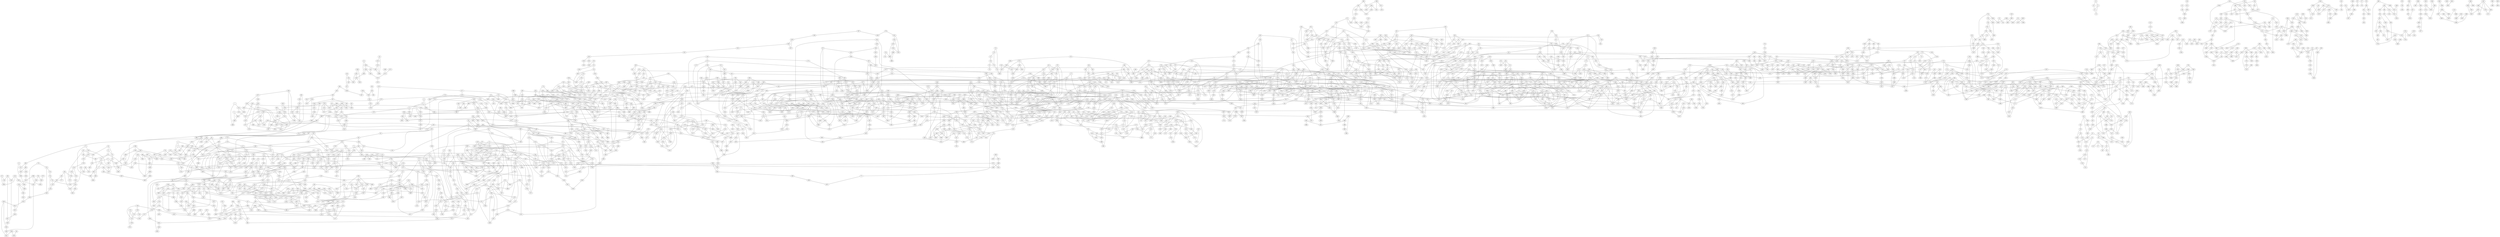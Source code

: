 graph {
    0 [ label = "0" ]
    1 [ label = "1" ]
    2 [ label = "2" ]
    3 [ label = "3" ]
    4 [ label = "4" ]
    5 [ label = "5" ]
    6 [ label = "6" ]
    7 [ label = "7" ]
    8 [ label = "8" ]
    9 [ label = "9" ]
    10 [ label = "10" ]
    11 [ label = "11" ]
    12 [ label = "12" ]
    13 [ label = "13" ]
    14 [ label = "14" ]
    15 [ label = "15" ]
    16 [ label = "16" ]
    17 [ label = "17" ]
    18 [ label = "18" ]
    19 [ label = "19" ]
    20 [ label = "20" ]
    21 [ label = "21" ]
    22 [ label = "22" ]
    23 [ label = "23" ]
    24 [ label = "24" ]
    25 [ label = "25" ]
    26 [ label = "26" ]
    27 [ label = "27" ]
    28 [ label = "28" ]
    29 [ label = "29" ]
    30 [ label = "30" ]
    31 [ label = "31" ]
    32 [ label = "32" ]
    33 [ label = "33" ]
    34 [ label = "34" ]
    35 [ label = "35" ]
    36 [ label = "36" ]
    37 [ label = "37" ]
    38 [ label = "38" ]
    39 [ label = "39" ]
    40 [ label = "40" ]
    41 [ label = "41" ]
    42 [ label = "42" ]
    43 [ label = "43" ]
    44 [ label = "44" ]
    45 [ label = "45" ]
    46 [ label = "46" ]
    47 [ label = "47" ]
    48 [ label = "48" ]
    49 [ label = "49" ]
    50 [ label = "50" ]
    51 [ label = "51" ]
    52 [ label = "52" ]
    53 [ label = "53" ]
    54 [ label = "54" ]
    55 [ label = "55" ]
    56 [ label = "56" ]
    57 [ label = "57" ]
    58 [ label = "58" ]
    59 [ label = "59" ]
    60 [ label = "60" ]
    61 [ label = "61" ]
    62 [ label = "62" ]
    63 [ label = "63" ]
    64 [ label = "64" ]
    65 [ label = "65" ]
    66 [ label = "66" ]
    67 [ label = "67" ]
    68 [ label = "68" ]
    69 [ label = "69" ]
    70 [ label = "70" ]
    71 [ label = "71" ]
    72 [ label = "72" ]
    73 [ label = "73" ]
    74 [ label = "74" ]
    75 [ label = "75" ]
    76 [ label = "76" ]
    77 [ label = "77" ]
    78 [ label = "78" ]
    79 [ label = "79" ]
    80 [ label = "80" ]
    81 [ label = "81" ]
    82 [ label = "82" ]
    83 [ label = "83" ]
    84 [ label = "84" ]
    85 [ label = "85" ]
    86 [ label = "86" ]
    87 [ label = "87" ]
    88 [ label = "88" ]
    89 [ label = "89" ]
    90 [ label = "90" ]
    91 [ label = "91" ]
    92 [ label = "92" ]
    93 [ label = "93" ]
    94 [ label = "94" ]
    95 [ label = "95" ]
    96 [ label = "96" ]
    97 [ label = "97" ]
    98 [ label = "98" ]
    99 [ label = "99" ]
    100 [ label = "100" ]
    101 [ label = "101" ]
    102 [ label = "102" ]
    103 [ label = "103" ]
    104 [ label = "104" ]
    105 [ label = "105" ]
    106 [ label = "106" ]
    107 [ label = "107" ]
    108 [ label = "108" ]
    109 [ label = "109" ]
    110 [ label = "110" ]
    111 [ label = "111" ]
    112 [ label = "112" ]
    113 [ label = "113" ]
    114 [ label = "114" ]
    115 [ label = "115" ]
    116 [ label = "116" ]
    117 [ label = "117" ]
    118 [ label = "118" ]
    119 [ label = "119" ]
    120 [ label = "120" ]
    121 [ label = "121" ]
    122 [ label = "122" ]
    123 [ label = "123" ]
    124 [ label = "124" ]
    125 [ label = "125" ]
    126 [ label = "126" ]
    127 [ label = "127" ]
    128 [ label = "128" ]
    129 [ label = "129" ]
    130 [ label = "130" ]
    131 [ label = "131" ]
    132 [ label = "132" ]
    133 [ label = "133" ]
    134 [ label = "134" ]
    135 [ label = "135" ]
    136 [ label = "136" ]
    137 [ label = "137" ]
    138 [ label = "138" ]
    139 [ label = "139" ]
    140 [ label = "140" ]
    141 [ label = "141" ]
    142 [ label = "142" ]
    143 [ label = "143" ]
    144 [ label = "144" ]
    145 [ label = "145" ]
    146 [ label = "146" ]
    147 [ label = "147" ]
    148 [ label = "148" ]
    149 [ label = "149" ]
    150 [ label = "150" ]
    151 [ label = "151" ]
    152 [ label = "152" ]
    153 [ label = "153" ]
    154 [ label = "154" ]
    155 [ label = "155" ]
    156 [ label = "156" ]
    157 [ label = "157" ]
    158 [ label = "158" ]
    159 [ label = "159" ]
    160 [ label = "160" ]
    161 [ label = "161" ]
    162 [ label = "162" ]
    163 [ label = "163" ]
    164 [ label = "164" ]
    165 [ label = "165" ]
    166 [ label = "166" ]
    167 [ label = "167" ]
    168 [ label = "168" ]
    169 [ label = "169" ]
    170 [ label = "170" ]
    171 [ label = "171" ]
    172 [ label = "172" ]
    173 [ label = "173" ]
    174 [ label = "174" ]
    175 [ label = "175" ]
    176 [ label = "176" ]
    177 [ label = "177" ]
    178 [ label = "178" ]
    179 [ label = "179" ]
    180 [ label = "180" ]
    181 [ label = "181" ]
    182 [ label = "182" ]
    183 [ label = "183" ]
    184 [ label = "184" ]
    185 [ label = "185" ]
    186 [ label = "186" ]
    187 [ label = "187" ]
    188 [ label = "188" ]
    189 [ label = "189" ]
    190 [ label = "190" ]
    191 [ label = "191" ]
    192 [ label = "192" ]
    193 [ label = "193" ]
    194 [ label = "194" ]
    195 [ label = "195" ]
    196 [ label = "196" ]
    197 [ label = "197" ]
    198 [ label = "198" ]
    199 [ label = "199" ]
    200 [ label = "200" ]
    201 [ label = "201" ]
    202 [ label = "202" ]
    203 [ label = "203" ]
    204 [ label = "204" ]
    205 [ label = "205" ]
    206 [ label = "206" ]
    207 [ label = "207" ]
    208 [ label = "208" ]
    209 [ label = "209" ]
    210 [ label = "210" ]
    211 [ label = "211" ]
    212 [ label = "212" ]
    213 [ label = "213" ]
    214 [ label = "214" ]
    215 [ label = "215" ]
    216 [ label = "216" ]
    217 [ label = "217" ]
    218 [ label = "218" ]
    219 [ label = "219" ]
    220 [ label = "220" ]
    221 [ label = "221" ]
    222 [ label = "222" ]
    223 [ label = "223" ]
    224 [ label = "224" ]
    225 [ label = "225" ]
    226 [ label = "226" ]
    227 [ label = "227" ]
    228 [ label = "228" ]
    229 [ label = "229" ]
    230 [ label = "230" ]
    231 [ label = "231" ]
    232 [ label = "232" ]
    233 [ label = "233" ]
    234 [ label = "234" ]
    235 [ label = "235" ]
    236 [ label = "236" ]
    237 [ label = "237" ]
    238 [ label = "238" ]
    239 [ label = "239" ]
    240 [ label = "240" ]
    241 [ label = "241" ]
    242 [ label = "242" ]
    243 [ label = "243" ]
    244 [ label = "244" ]
    245 [ label = "245" ]
    246 [ label = "246" ]
    247 [ label = "247" ]
    248 [ label = "248" ]
    249 [ label = "249" ]
    250 [ label = "250" ]
    251 [ label = "251" ]
    252 [ label = "252" ]
    253 [ label = "253" ]
    254 [ label = "254" ]
    255 [ label = "255" ]
    256 [ label = "256" ]
    257 [ label = "257" ]
    258 [ label = "258" ]
    259 [ label = "259" ]
    260 [ label = "260" ]
    261 [ label = "261" ]
    262 [ label = "262" ]
    263 [ label = "263" ]
    264 [ label = "264" ]
    265 [ label = "265" ]
    266 [ label = "266" ]
    267 [ label = "267" ]
    268 [ label = "268" ]
    269 [ label = "269" ]
    270 [ label = "270" ]
    271 [ label = "271" ]
    272 [ label = "272" ]
    273 [ label = "273" ]
    274 [ label = "274" ]
    275 [ label = "275" ]
    276 [ label = "276" ]
    277 [ label = "277" ]
    278 [ label = "278" ]
    279 [ label = "279" ]
    280 [ label = "280" ]
    281 [ label = "281" ]
    282 [ label = "282" ]
    283 [ label = "283" ]
    284 [ label = "284" ]
    285 [ label = "285" ]
    286 [ label = "286" ]
    287 [ label = "287" ]
    288 [ label = "288" ]
    289 [ label = "289" ]
    290 [ label = "290" ]
    291 [ label = "291" ]
    292 [ label = "292" ]
    293 [ label = "293" ]
    294 [ label = "294" ]
    295 [ label = "295" ]
    296 [ label = "296" ]
    297 [ label = "297" ]
    298 [ label = "298" ]
    299 [ label = "299" ]
    300 [ label = "300" ]
    301 [ label = "301" ]
    302 [ label = "302" ]
    303 [ label = "303" ]
    304 [ label = "304" ]
    305 [ label = "305" ]
    306 [ label = "306" ]
    307 [ label = "307" ]
    308 [ label = "308" ]
    309 [ label = "309" ]
    310 [ label = "310" ]
    311 [ label = "311" ]
    312 [ label = "312" ]
    313 [ label = "313" ]
    314 [ label = "314" ]
    315 [ label = "315" ]
    316 [ label = "316" ]
    317 [ label = "317" ]
    318 [ label = "318" ]
    319 [ label = "319" ]
    320 [ label = "320" ]
    321 [ label = "321" ]
    322 [ label = "322" ]
    323 [ label = "323" ]
    324 [ label = "324" ]
    325 [ label = "325" ]
    326 [ label = "326" ]
    327 [ label = "327" ]
    328 [ label = "328" ]
    329 [ label = "329" ]
    330 [ label = "330" ]
    331 [ label = "331" ]
    332 [ label = "332" ]
    333 [ label = "333" ]
    334 [ label = "334" ]
    335 [ label = "335" ]
    336 [ label = "336" ]
    337 [ label = "337" ]
    338 [ label = "338" ]
    339 [ label = "339" ]
    340 [ label = "340" ]
    341 [ label = "341" ]
    342 [ label = "342" ]
    343 [ label = "343" ]
    344 [ label = "344" ]
    345 [ label = "345" ]
    346 [ label = "346" ]
    347 [ label = "347" ]
    348 [ label = "348" ]
    349 [ label = "349" ]
    350 [ label = "350" ]
    351 [ label = "351" ]
    352 [ label = "352" ]
    353 [ label = "353" ]
    354 [ label = "354" ]
    355 [ label = "355" ]
    356 [ label = "356" ]
    357 [ label = "357" ]
    358 [ label = "358" ]
    359 [ label = "359" ]
    360 [ label = "360" ]
    361 [ label = "361" ]
    362 [ label = "362" ]
    363 [ label = "363" ]
    364 [ label = "364" ]
    365 [ label = "365" ]
    366 [ label = "366" ]
    367 [ label = "367" ]
    368 [ label = "368" ]
    369 [ label = "369" ]
    370 [ label = "370" ]
    371 [ label = "371" ]
    372 [ label = "372" ]
    373 [ label = "373" ]
    374 [ label = "374" ]
    375 [ label = "375" ]
    376 [ label = "376" ]
    377 [ label = "377" ]
    378 [ label = "378" ]
    379 [ label = "379" ]
    380 [ label = "380" ]
    381 [ label = "381" ]
    382 [ label = "382" ]
    383 [ label = "383" ]
    384 [ label = "384" ]
    385 [ label = "385" ]
    386 [ label = "386" ]
    387 [ label = "387" ]
    388 [ label = "388" ]
    389 [ label = "389" ]
    390 [ label = "390" ]
    391 [ label = "391" ]
    392 [ label = "392" ]
    393 [ label = "393" ]
    394 [ label = "394" ]
    395 [ label = "395" ]
    396 [ label = "396" ]
    397 [ label = "397" ]
    398 [ label = "398" ]
    399 [ label = "399" ]
    400 [ label = "400" ]
    401 [ label = "401" ]
    402 [ label = "402" ]
    403 [ label = "403" ]
    404 [ label = "404" ]
    405 [ label = "405" ]
    406 [ label = "406" ]
    407 [ label = "407" ]
    408 [ label = "408" ]
    409 [ label = "409" ]
    410 [ label = "410" ]
    411 [ label = "411" ]
    412 [ label = "412" ]
    413 [ label = "413" ]
    414 [ label = "414" ]
    415 [ label = "415" ]
    416 [ label = "416" ]
    417 [ label = "417" ]
    418 [ label = "418" ]
    419 [ label = "419" ]
    420 [ label = "420" ]
    421 [ label = "421" ]
    422 [ label = "422" ]
    423 [ label = "423" ]
    424 [ label = "424" ]
    425 [ label = "425" ]
    426 [ label = "426" ]
    427 [ label = "427" ]
    428 [ label = "428" ]
    429 [ label = "429" ]
    430 [ label = "430" ]
    431 [ label = "431" ]
    432 [ label = "432" ]
    433 [ label = "433" ]
    434 [ label = "434" ]
    435 [ label = "435" ]
    436 [ label = "436" ]
    437 [ label = "437" ]
    438 [ label = "438" ]
    439 [ label = "439" ]
    440 [ label = "440" ]
    441 [ label = "441" ]
    442 [ label = "442" ]
    443 [ label = "443" ]
    444 [ label = "444" ]
    445 [ label = "445" ]
    446 [ label = "446" ]
    447 [ label = "447" ]
    448 [ label = "448" ]
    449 [ label = "449" ]
    450 [ label = "450" ]
    451 [ label = "451" ]
    452 [ label = "452" ]
    453 [ label = "453" ]
    454 [ label = "454" ]
    455 [ label = "455" ]
    456 [ label = "456" ]
    457 [ label = "457" ]
    458 [ label = "458" ]
    459 [ label = "459" ]
    460 [ label = "460" ]
    461 [ label = "461" ]
    462 [ label = "462" ]
    463 [ label = "463" ]
    464 [ label = "464" ]
    465 [ label = "465" ]
    466 [ label = "466" ]
    467 [ label = "467" ]
    468 [ label = "468" ]
    469 [ label = "469" ]
    470 [ label = "470" ]
    471 [ label = "471" ]
    472 [ label = "472" ]
    473 [ label = "473" ]
    474 [ label = "474" ]
    475 [ label = "475" ]
    476 [ label = "476" ]
    477 [ label = "477" ]
    478 [ label = "478" ]
    479 [ label = "479" ]
    480 [ label = "480" ]
    481 [ label = "481" ]
    482 [ label = "482" ]
    483 [ label = "483" ]
    484 [ label = "484" ]
    485 [ label = "485" ]
    486 [ label = "486" ]
    487 [ label = "487" ]
    488 [ label = "488" ]
    489 [ label = "489" ]
    490 [ label = "490" ]
    491 [ label = "491" ]
    492 [ label = "492" ]
    493 [ label = "493" ]
    494 [ label = "494" ]
    495 [ label = "495" ]
    496 [ label = "496" ]
    497 [ label = "497" ]
    498 [ label = "498" ]
    499 [ label = "499" ]
    500 [ label = "500" ]
    501 [ label = "501" ]
    502 [ label = "502" ]
    503 [ label = "503" ]
    504 [ label = "504" ]
    505 [ label = "505" ]
    506 [ label = "506" ]
    507 [ label = "507" ]
    508 [ label = "508" ]
    509 [ label = "509" ]
    510 [ label = "510" ]
    511 [ label = "511" ]
    512 [ label = "512" ]
    513 [ label = "513" ]
    514 [ label = "514" ]
    515 [ label = "515" ]
    516 [ label = "516" ]
    517 [ label = "517" ]
    518 [ label = "518" ]
    519 [ label = "519" ]
    520 [ label = "520" ]
    521 [ label = "521" ]
    522 [ label = "522" ]
    523 [ label = "523" ]
    524 [ label = "524" ]
    525 [ label = "525" ]
    526 [ label = "526" ]
    527 [ label = "527" ]
    528 [ label = "528" ]
    529 [ label = "529" ]
    530 [ label = "530" ]
    531 [ label = "531" ]
    532 [ label = "532" ]
    533 [ label = "533" ]
    534 [ label = "534" ]
    535 [ label = "535" ]
    536 [ label = "536" ]
    537 [ label = "537" ]
    538 [ label = "538" ]
    539 [ label = "539" ]
    540 [ label = "540" ]
    541 [ label = "541" ]
    542 [ label = "542" ]
    543 [ label = "543" ]
    544 [ label = "544" ]
    545 [ label = "545" ]
    546 [ label = "546" ]
    547 [ label = "547" ]
    548 [ label = "548" ]
    549 [ label = "549" ]
    550 [ label = "550" ]
    551 [ label = "551" ]
    552 [ label = "552" ]
    553 [ label = "553" ]
    554 [ label = "554" ]
    555 [ label = "555" ]
    556 [ label = "556" ]
    557 [ label = "557" ]
    558 [ label = "558" ]
    559 [ label = "559" ]
    560 [ label = "560" ]
    561 [ label = "561" ]
    562 [ label = "562" ]
    563 [ label = "563" ]
    564 [ label = "564" ]
    565 [ label = "565" ]
    566 [ label = "566" ]
    567 [ label = "567" ]
    568 [ label = "568" ]
    569 [ label = "569" ]
    570 [ label = "570" ]
    571 [ label = "571" ]
    572 [ label = "572" ]
    573 [ label = "573" ]
    574 [ label = "574" ]
    575 [ label = "575" ]
    576 [ label = "576" ]
    577 [ label = "577" ]
    578 [ label = "578" ]
    579 [ label = "579" ]
    580 [ label = "580" ]
    581 [ label = "581" ]
    582 [ label = "582" ]
    583 [ label = "583" ]
    584 [ label = "584" ]
    585 [ label = "585" ]
    586 [ label = "586" ]
    587 [ label = "587" ]
    588 [ label = "588" ]
    589 [ label = "589" ]
    590 [ label = "590" ]
    591 [ label = "591" ]
    592 [ label = "592" ]
    593 [ label = "593" ]
    594 [ label = "594" ]
    595 [ label = "595" ]
    596 [ label = "596" ]
    597 [ label = "597" ]
    598 [ label = "598" ]
    599 [ label = "599" ]
    600 [ label = "600" ]
    601 [ label = "601" ]
    602 [ label = "602" ]
    603 [ label = "603" ]
    604 [ label = "604" ]
    605 [ label = "605" ]
    606 [ label = "606" ]
    607 [ label = "607" ]
    608 [ label = "608" ]
    609 [ label = "609" ]
    610 [ label = "610" ]
    611 [ label = "611" ]
    612 [ label = "612" ]
    613 [ label = "613" ]
    614 [ label = "614" ]
    615 [ label = "615" ]
    616 [ label = "616" ]
    617 [ label = "617" ]
    618 [ label = "618" ]
    619 [ label = "619" ]
    620 [ label = "620" ]
    621 [ label = "621" ]
    622 [ label = "622" ]
    623 [ label = "623" ]
    624 [ label = "624" ]
    625 [ label = "625" ]
    626 [ label = "626" ]
    627 [ label = "627" ]
    628 [ label = "628" ]
    629 [ label = "629" ]
    630 [ label = "630" ]
    631 [ label = "631" ]
    632 [ label = "632" ]
    633 [ label = "633" ]
    634 [ label = "634" ]
    635 [ label = "635" ]
    636 [ label = "636" ]
    637 [ label = "637" ]
    638 [ label = "638" ]
    639 [ label = "639" ]
    640 [ label = "640" ]
    641 [ label = "641" ]
    642 [ label = "642" ]
    643 [ label = "643" ]
    644 [ label = "644" ]
    645 [ label = "645" ]
    646 [ label = "646" ]
    647 [ label = "647" ]
    648 [ label = "648" ]
    649 [ label = "649" ]
    650 [ label = "650" ]
    651 [ label = "651" ]
    652 [ label = "652" ]
    653 [ label = "653" ]
    654 [ label = "654" ]
    655 [ label = "655" ]
    656 [ label = "656" ]
    657 [ label = "657" ]
    658 [ label = "658" ]
    659 [ label = "659" ]
    660 [ label = "660" ]
    661 [ label = "661" ]
    662 [ label = "662" ]
    663 [ label = "663" ]
    664 [ label = "664" ]
    665 [ label = "665" ]
    666 [ label = "666" ]
    667 [ label = "667" ]
    668 [ label = "668" ]
    669 [ label = "669" ]
    670 [ label = "670" ]
    671 [ label = "671" ]
    672 [ label = "672" ]
    673 [ label = "673" ]
    674 [ label = "674" ]
    675 [ label = "675" ]
    676 [ label = "676" ]
    677 [ label = "677" ]
    678 [ label = "678" ]
    679 [ label = "679" ]
    680 [ label = "680" ]
    681 [ label = "681" ]
    682 [ label = "682" ]
    683 [ label = "683" ]
    684 [ label = "684" ]
    685 [ label = "685" ]
    686 [ label = "686" ]
    687 [ label = "687" ]
    688 [ label = "688" ]
    689 [ label = "689" ]
    690 [ label = "690" ]
    691 [ label = "691" ]
    692 [ label = "692" ]
    693 [ label = "693" ]
    694 [ label = "694" ]
    695 [ label = "695" ]
    696 [ label = "696" ]
    697 [ label = "697" ]
    698 [ label = "698" ]
    699 [ label = "699" ]
    700 [ label = "700" ]
    701 [ label = "701" ]
    702 [ label = "702" ]
    703 [ label = "703" ]
    704 [ label = "704" ]
    705 [ label = "705" ]
    706 [ label = "706" ]
    707 [ label = "707" ]
    708 [ label = "708" ]
    709 [ label = "709" ]
    710 [ label = "710" ]
    711 [ label = "711" ]
    712 [ label = "712" ]
    713 [ label = "713" ]
    714 [ label = "714" ]
    715 [ label = "715" ]
    716 [ label = "716" ]
    717 [ label = "717" ]
    718 [ label = "718" ]
    719 [ label = "719" ]
    720 [ label = "720" ]
    721 [ label = "721" ]
    722 [ label = "722" ]
    723 [ label = "723" ]
    724 [ label = "724" ]
    725 [ label = "725" ]
    726 [ label = "726" ]
    727 [ label = "727" ]
    728 [ label = "728" ]
    729 [ label = "729" ]
    730 [ label = "730" ]
    731 [ label = "731" ]
    732 [ label = "732" ]
    733 [ label = "733" ]
    734 [ label = "734" ]
    735 [ label = "735" ]
    736 [ label = "736" ]
    737 [ label = "737" ]
    738 [ label = "738" ]
    739 [ label = "739" ]
    740 [ label = "740" ]
    741 [ label = "741" ]
    742 [ label = "742" ]
    743 [ label = "743" ]
    744 [ label = "744" ]
    745 [ label = "745" ]
    746 [ label = "746" ]
    747 [ label = "747" ]
    748 [ label = "748" ]
    749 [ label = "749" ]
    750 [ label = "750" ]
    751 [ label = "751" ]
    752 [ label = "752" ]
    753 [ label = "753" ]
    754 [ label = "754" ]
    755 [ label = "755" ]
    756 [ label = "756" ]
    757 [ label = "757" ]
    758 [ label = "758" ]
    759 [ label = "759" ]
    760 [ label = "760" ]
    761 [ label = "761" ]
    762 [ label = "762" ]
    763 [ label = "763" ]
    764 [ label = "764" ]
    765 [ label = "765" ]
    766 [ label = "766" ]
    767 [ label = "767" ]
    768 [ label = "768" ]
    769 [ label = "769" ]
    770 [ label = "770" ]
    771 [ label = "771" ]
    772 [ label = "772" ]
    773 [ label = "773" ]
    774 [ label = "774" ]
    775 [ label = "775" ]
    776 [ label = "776" ]
    777 [ label = "777" ]
    778 [ label = "778" ]
    779 [ label = "779" ]
    780 [ label = "780" ]
    781 [ label = "781" ]
    782 [ label = "782" ]
    783 [ label = "783" ]
    784 [ label = "784" ]
    785 [ label = "785" ]
    786 [ label = "786" ]
    787 [ label = "787" ]
    788 [ label = "788" ]
    789 [ label = "789" ]
    790 [ label = "790" ]
    791 [ label = "791" ]
    792 [ label = "792" ]
    793 [ label = "793" ]
    794 [ label = "794" ]
    795 [ label = "795" ]
    796 [ label = "796" ]
    797 [ label = "797" ]
    798 [ label = "798" ]
    799 [ label = "799" ]
    800 [ label = "800" ]
    801 [ label = "801" ]
    802 [ label = "802" ]
    803 [ label = "803" ]
    804 [ label = "804" ]
    805 [ label = "805" ]
    806 [ label = "806" ]
    807 [ label = "807" ]
    808 [ label = "808" ]
    809 [ label = "809" ]
    810 [ label = "810" ]
    811 [ label = "811" ]
    812 [ label = "812" ]
    813 [ label = "813" ]
    814 [ label = "814" ]
    815 [ label = "815" ]
    816 [ label = "816" ]
    817 [ label = "817" ]
    818 [ label = "818" ]
    819 [ label = "819" ]
    820 [ label = "820" ]
    821 [ label = "821" ]
    822 [ label = "822" ]
    823 [ label = "823" ]
    824 [ label = "824" ]
    825 [ label = "825" ]
    826 [ label = "826" ]
    827 [ label = "827" ]
    828 [ label = "828" ]
    829 [ label = "829" ]
    830 [ label = "830" ]
    831 [ label = "831" ]
    832 [ label = "832" ]
    833 [ label = "833" ]
    834 [ label = "834" ]
    835 [ label = "835" ]
    836 [ label = "836" ]
    837 [ label = "837" ]
    838 [ label = "838" ]
    839 [ label = "839" ]
    840 [ label = "840" ]
    841 [ label = "841" ]
    842 [ label = "842" ]
    843 [ label = "843" ]
    844 [ label = "844" ]
    845 [ label = "845" ]
    846 [ label = "846" ]
    847 [ label = "847" ]
    848 [ label = "848" ]
    849 [ label = "849" ]
    850 [ label = "850" ]
    851 [ label = "851" ]
    852 [ label = "852" ]
    853 [ label = "853" ]
    854 [ label = "854" ]
    855 [ label = "855" ]
    856 [ label = "856" ]
    857 [ label = "857" ]
    858 [ label = "858" ]
    859 [ label = "859" ]
    860 [ label = "860" ]
    861 [ label = "861" ]
    862 [ label = "862" ]
    863 [ label = "863" ]
    864 [ label = "864" ]
    865 [ label = "865" ]
    866 [ label = "866" ]
    867 [ label = "867" ]
    868 [ label = "868" ]
    869 [ label = "869" ]
    870 [ label = "870" ]
    871 [ label = "871" ]
    872 [ label = "872" ]
    873 [ label = "873" ]
    874 [ label = "874" ]
    875 [ label = "875" ]
    876 [ label = "876" ]
    877 [ label = "877" ]
    878 [ label = "878" ]
    879 [ label = "879" ]
    880 [ label = "880" ]
    881 [ label = "881" ]
    882 [ label = "882" ]
    883 [ label = "883" ]
    884 [ label = "884" ]
    885 [ label = "885" ]
    886 [ label = "886" ]
    887 [ label = "887" ]
    888 [ label = "888" ]
    889 [ label = "889" ]
    890 [ label = "890" ]
    891 [ label = "891" ]
    892 [ label = "892" ]
    893 [ label = "893" ]
    894 [ label = "894" ]
    895 [ label = "895" ]
    896 [ label = "896" ]
    897 [ label = "897" ]
    898 [ label = "898" ]
    899 [ label = "899" ]
    900 [ label = "900" ]
    901 [ label = "901" ]
    902 [ label = "902" ]
    903 [ label = "903" ]
    904 [ label = "904" ]
    905 [ label = "905" ]
    906 [ label = "906" ]
    907 [ label = "907" ]
    908 [ label = "908" ]
    909 [ label = "909" ]
    910 [ label = "910" ]
    911 [ label = "911" ]
    912 [ label = "912" ]
    913 [ label = "913" ]
    914 [ label = "914" ]
    915 [ label = "915" ]
    916 [ label = "916" ]
    917 [ label = "917" ]
    918 [ label = "918" ]
    919 [ label = "919" ]
    920 [ label = "920" ]
    921 [ label = "921" ]
    922 [ label = "922" ]
    923 [ label = "923" ]
    924 [ label = "924" ]
    925 [ label = "925" ]
    926 [ label = "926" ]
    927 [ label = "927" ]
    928 [ label = "928" ]
    929 [ label = "929" ]
    930 [ label = "930" ]
    931 [ label = "931" ]
    932 [ label = "932" ]
    933 [ label = "933" ]
    934 [ label = "934" ]
    935 [ label = "935" ]
    936 [ label = "936" ]
    937 [ label = "937" ]
    938 [ label = "938" ]
    939 [ label = "939" ]
    940 [ label = "940" ]
    941 [ label = "941" ]
    942 [ label = "942" ]
    943 [ label = "943" ]
    944 [ label = "944" ]
    945 [ label = "945" ]
    946 [ label = "946" ]
    947 [ label = "947" ]
    948 [ label = "948" ]
    949 [ label = "949" ]
    950 [ label = "950" ]
    951 [ label = "951" ]
    952 [ label = "952" ]
    953 [ label = "953" ]
    954 [ label = "954" ]
    955 [ label = "955" ]
    956 [ label = "956" ]
    957 [ label = "957" ]
    958 [ label = "958" ]
    959 [ label = "959" ]
    960 [ label = "960" ]
    961 [ label = "961" ]
    962 [ label = "962" ]
    963 [ label = "963" ]
    964 [ label = "964" ]
    965 [ label = "965" ]
    966 [ label = "966" ]
    967 [ label = "967" ]
    968 [ label = "968" ]
    969 [ label = "969" ]
    970 [ label = "970" ]
    971 [ label = "971" ]
    972 [ label = "972" ]
    973 [ label = "973" ]
    974 [ label = "974" ]
    975 [ label = "975" ]
    976 [ label = "976" ]
    977 [ label = "977" ]
    978 [ label = "978" ]
    979 [ label = "979" ]
    980 [ label = "980" ]
    981 [ label = "981" ]
    982 [ label = "982" ]
    983 [ label = "983" ]
    984 [ label = "984" ]
    985 [ label = "985" ]
    986 [ label = "986" ]
    987 [ label = "987" ]
    988 [ label = "988" ]
    989 [ label = "989" ]
    990 [ label = "990" ]
    991 [ label = "991" ]
    992 [ label = "992" ]
    993 [ label = "993" ]
    994 [ label = "994" ]
    995 [ label = "995" ]
    996 [ label = "996" ]
    997 [ label = "997" ]
    998 [ label = "998" ]
    999 [ label = "999" ]
    1000 [ label = "1000" ]
    1001 [ label = "1001" ]
    1002 [ label = "1002" ]
    1003 [ label = "1003" ]
    1004 [ label = "1004" ]
    1005 [ label = "1005" ]
    1006 [ label = "1006" ]
    1007 [ label = "1007" ]
    1008 [ label = "1008" ]
    1009 [ label = "1009" ]
    1010 [ label = "1010" ]
    1011 [ label = "1011" ]
    1012 [ label = "1012" ]
    1013 [ label = "1013" ]
    1014 [ label = "1014" ]
    1015 [ label = "1015" ]
    1016 [ label = "1016" ]
    1017 [ label = "1017" ]
    1018 [ label = "1018" ]
    1019 [ label = "1019" ]
    1020 [ label = "1020" ]
    1021 [ label = "1021" ]
    1022 [ label = "1022" ]
    1023 [ label = "1023" ]
    1024 [ label = "1024" ]
    1025 [ label = "1025" ]
    1026 [ label = "1026" ]
    1027 [ label = "1027" ]
    1028 [ label = "1028" ]
    1029 [ label = "1029" ]
    1030 [ label = "1030" ]
    1031 [ label = "1031" ]
    1032 [ label = "1032" ]
    1033 [ label = "1033" ]
    1034 [ label = "1034" ]
    1035 [ label = "1035" ]
    1036 [ label = "1036" ]
    1037 [ label = "1037" ]
    1038 [ label = "1038" ]
    1039 [ label = "1039" ]
    1040 [ label = "1040" ]
    1041 [ label = "1041" ]
    1042 [ label = "1042" ]
    1043 [ label = "1043" ]
    1044 [ label = "1044" ]
    1045 [ label = "1045" ]
    1046 [ label = "1046" ]
    1047 [ label = "1047" ]
    1048 [ label = "1048" ]
    1049 [ label = "1049" ]
    1050 [ label = "1050" ]
    1051 [ label = "1051" ]
    1052 [ label = "1052" ]
    1053 [ label = "1053" ]
    1054 [ label = "1054" ]
    1055 [ label = "1055" ]
    1056 [ label = "1056" ]
    1057 [ label = "1057" ]
    1058 [ label = "1058" ]
    1059 [ label = "1059" ]
    1060 [ label = "1060" ]
    1061 [ label = "1061" ]
    1062 [ label = "1062" ]
    1063 [ label = "1063" ]
    1064 [ label = "1064" ]
    1065 [ label = "1065" ]
    1066 [ label = "1066" ]
    1067 [ label = "1067" ]
    1068 [ label = "1068" ]
    1069 [ label = "1069" ]
    1070 [ label = "1070" ]
    1071 [ label = "1071" ]
    1072 [ label = "1072" ]
    1073 [ label = "1073" ]
    1074 [ label = "1074" ]
    1075 [ label = "1075" ]
    1076 [ label = "1076" ]
    1077 [ label = "1077" ]
    1078 [ label = "1078" ]
    1079 [ label = "1079" ]
    1080 [ label = "1080" ]
    1081 [ label = "1081" ]
    1082 [ label = "1082" ]
    1083 [ label = "1083" ]
    1084 [ label = "1084" ]
    1085 [ label = "1085" ]
    1086 [ label = "1086" ]
    1087 [ label = "1087" ]
    1088 [ label = "1088" ]
    1089 [ label = "1089" ]
    1090 [ label = "1090" ]
    1091 [ label = "1091" ]
    1092 [ label = "1092" ]
    1093 [ label = "1093" ]
    1094 [ label = "1094" ]
    1095 [ label = "1095" ]
    1096 [ label = "1096" ]
    1097 [ label = "1097" ]
    1098 [ label = "1098" ]
    1099 [ label = "1099" ]
    1100 [ label = "1100" ]
    1101 [ label = "1101" ]
    1102 [ label = "1102" ]
    1103 [ label = "1103" ]
    1104 [ label = "1104" ]
    1105 [ label = "1105" ]
    1106 [ label = "1106" ]
    1107 [ label = "1107" ]
    1108 [ label = "1108" ]
    1109 [ label = "1109" ]
    1110 [ label = "1110" ]
    1111 [ label = "1111" ]
    1112 [ label = "1112" ]
    1113 [ label = "1113" ]
    1114 [ label = "1114" ]
    1115 [ label = "1115" ]
    1116 [ label = "1116" ]
    1117 [ label = "1117" ]
    1118 [ label = "1118" ]
    1119 [ label = "1119" ]
    1120 [ label = "1120" ]
    1121 [ label = "1121" ]
    1122 [ label = "1122" ]
    1123 [ label = "1123" ]
    1124 [ label = "1124" ]
    1125 [ label = "1125" ]
    1126 [ label = "1126" ]
    1127 [ label = "1127" ]
    1128 [ label = "1128" ]
    1129 [ label = "1129" ]
    1130 [ label = "1130" ]
    1131 [ label = "1131" ]
    1132 [ label = "1132" ]
    1133 [ label = "1133" ]
    1134 [ label = "1134" ]
    1135 [ label = "1135" ]
    1136 [ label = "1136" ]
    1137 [ label = "1137" ]
    1138 [ label = "1138" ]
    1139 [ label = "1139" ]
    1140 [ label = "1140" ]
    1141 [ label = "1141" ]
    1142 [ label = "1142" ]
    1143 [ label = "1143" ]
    1144 [ label = "1144" ]
    1145 [ label = "1145" ]
    1146 [ label = "1146" ]
    1147 [ label = "1147" ]
    1148 [ label = "1148" ]
    1149 [ label = "1149" ]
    1150 [ label = "1150" ]
    1151 [ label = "1151" ]
    1152 [ label = "1152" ]
    1153 [ label = "1153" ]
    1154 [ label = "1154" ]
    1155 [ label = "1155" ]
    1156 [ label = "1156" ]
    1157 [ label = "1157" ]
    1158 [ label = "1158" ]
    1159 [ label = "1159" ]
    1160 [ label = "1160" ]
    1161 [ label = "1161" ]
    1162 [ label = "1162" ]
    1163 [ label = "1163" ]
    1164 [ label = "1164" ]
    1165 [ label = "1165" ]
    1166 [ label = "1166" ]
    1167 [ label = "1167" ]
    1168 [ label = "1168" ]
    1169 [ label = "1169" ]
    1170 [ label = "1170" ]
    1171 [ label = "1171" ]
    1172 [ label = "1172" ]
    1173 [ label = "1173" ]
    1174 [ label = "1174" ]
    1175 [ label = "1175" ]
    1176 [ label = "1176" ]
    1177 [ label = "1177" ]
    1178 [ label = "1178" ]
    1179 [ label = "1179" ]
    1180 [ label = "1180" ]
    1181 [ label = "1181" ]
    1182 [ label = "1182" ]
    1183 [ label = "1183" ]
    1184 [ label = "1184" ]
    1185 [ label = "1185" ]
    1186 [ label = "1186" ]
    1187 [ label = "1187" ]
    1188 [ label = "1188" ]
    1189 [ label = "1189" ]
    1190 [ label = "1190" ]
    1191 [ label = "1191" ]
    1192 [ label = "1192" ]
    1193 [ label = "1193" ]
    1194 [ label = "1194" ]
    1195 [ label = "1195" ]
    1196 [ label = "1196" ]
    1197 [ label = "1197" ]
    1198 [ label = "1198" ]
    1199 [ label = "1199" ]
    1200 [ label = "1200" ]
    1201 [ label = "1201" ]
    1202 [ label = "1202" ]
    1203 [ label = "1203" ]
    1204 [ label = "1204" ]
    1205 [ label = "1205" ]
    1206 [ label = "1206" ]
    1207 [ label = "1207" ]
    1208 [ label = "1208" ]
    1209 [ label = "1209" ]
    1210 [ label = "1210" ]
    1211 [ label = "1211" ]
    1212 [ label = "1212" ]
    1213 [ label = "1213" ]
    1214 [ label = "1214" ]
    1215 [ label = "1215" ]
    1216 [ label = "1216" ]
    1217 [ label = "1217" ]
    1218 [ label = "1218" ]
    1219 [ label = "1219" ]
    1220 [ label = "1220" ]
    1221 [ label = "1221" ]
    1222 [ label = "1222" ]
    1223 [ label = "1223" ]
    1224 [ label = "1224" ]
    1225 [ label = "1225" ]
    1226 [ label = "1226" ]
    1227 [ label = "1227" ]
    1228 [ label = "1228" ]
    1229 [ label = "1229" ]
    1230 [ label = "1230" ]
    1231 [ label = "1231" ]
    1232 [ label = "1232" ]
    1233 [ label = "1233" ]
    1234 [ label = "1234" ]
    1235 [ label = "1235" ]
    1236 [ label = "1236" ]
    1237 [ label = "1237" ]
    1238 [ label = "1238" ]
    1239 [ label = "1239" ]
    1240 [ label = "1240" ]
    1241 [ label = "1241" ]
    1242 [ label = "1242" ]
    1243 [ label = "1243" ]
    1244 [ label = "1244" ]
    1245 [ label = "1245" ]
    1246 [ label = "1246" ]
    1247 [ label = "1247" ]
    1248 [ label = "1248" ]
    1249 [ label = "1249" ]
    1250 [ label = "1250" ]
    1251 [ label = "1251" ]
    1252 [ label = "1252" ]
    1253 [ label = "1253" ]
    1254 [ label = "1254" ]
    1255 [ label = "1255" ]
    1256 [ label = "1256" ]
    1257 [ label = "1257" ]
    1258 [ label = "1258" ]
    1259 [ label = "1259" ]
    1260 [ label = "1260" ]
    1261 [ label = "1261" ]
    1262 [ label = "1262" ]
    1263 [ label = "1263" ]
    1264 [ label = "1264" ]
    1265 [ label = "1265" ]
    1266 [ label = "1266" ]
    1267 [ label = "1267" ]
    1268 [ label = "1268" ]
    1269 [ label = "1269" ]
    1270 [ label = "1270" ]
    1271 [ label = "1271" ]
    1272 [ label = "1272" ]
    1273 [ label = "1273" ]
    1274 [ label = "1274" ]
    1275 [ label = "1275" ]
    1276 [ label = "1276" ]
    1277 [ label = "1277" ]
    1278 [ label = "1278" ]
    1279 [ label = "1279" ]
    1280 [ label = "1280" ]
    1281 [ label = "1281" ]
    1282 [ label = "1282" ]
    1283 [ label = "1283" ]
    1284 [ label = "1284" ]
    1285 [ label = "1285" ]
    1286 [ label = "1286" ]
    1287 [ label = "1287" ]
    1288 [ label = "1288" ]
    1289 [ label = "1289" ]
    1290 [ label = "1290" ]
    1291 [ label = "1291" ]
    1292 [ label = "1292" ]
    1293 [ label = "1293" ]
    1294 [ label = "1294" ]
    1295 [ label = "1295" ]
    1296 [ label = "1296" ]
    1297 [ label = "1297" ]
    1298 [ label = "1298" ]
    1299 [ label = "1299" ]
    1300 [ label = "1300" ]
    1301 [ label = "1301" ]
    1302 [ label = "1302" ]
    1303 [ label = "1303" ]
    1304 [ label = "1304" ]
    1305 [ label = "1305" ]
    1306 [ label = "1306" ]
    1307 [ label = "1307" ]
    1308 [ label = "1308" ]
    1309 [ label = "1309" ]
    1310 [ label = "1310" ]
    1311 [ label = "1311" ]
    1312 [ label = "1312" ]
    1313 [ label = "1313" ]
    1314 [ label = "1314" ]
    1315 [ label = "1315" ]
    1316 [ label = "1316" ]
    1317 [ label = "1317" ]
    1318 [ label = "1318" ]
    1319 [ label = "1319" ]
    1320 [ label = "1320" ]
    1321 [ label = "1321" ]
    1322 [ label = "1322" ]
    1323 [ label = "1323" ]
    1324 [ label = "1324" ]
    1325 [ label = "1325" ]
    1326 [ label = "1326" ]
    1327 [ label = "1327" ]
    1328 [ label = "1328" ]
    1329 [ label = "1329" ]
    1330 [ label = "1330" ]
    1331 [ label = "1331" ]
    1332 [ label = "1332" ]
    1333 [ label = "1333" ]
    1334 [ label = "1334" ]
    1335 [ label = "1335" ]
    1336 [ label = "1336" ]
    1337 [ label = "1337" ]
    1338 [ label = "1338" ]
    1339 [ label = "1339" ]
    1340 [ label = "1340" ]
    1341 [ label = "1341" ]
    1342 [ label = "1342" ]
    1343 [ label = "1343" ]
    1344 [ label = "1344" ]
    1345 [ label = "1345" ]
    1346 [ label = "1346" ]
    1347 [ label = "1347" ]
    1348 [ label = "1348" ]
    1349 [ label = "1349" ]
    1350 [ label = "1350" ]
    1351 [ label = "1351" ]
    1352 [ label = "1352" ]
    1353 [ label = "1353" ]
    1354 [ label = "1354" ]
    1355 [ label = "1355" ]
    1356 [ label = "1356" ]
    1357 [ label = "1357" ]
    1358 [ label = "1358" ]
    1359 [ label = "1359" ]
    1360 [ label = "1360" ]
    1361 [ label = "1361" ]
    1362 [ label = "1362" ]
    1363 [ label = "1363" ]
    1364 [ label = "1364" ]
    1365 [ label = "1365" ]
    1366 [ label = "1366" ]
    1367 [ label = "1367" ]
    1368 [ label = "1368" ]
    1369 [ label = "1369" ]
    1370 [ label = "1370" ]
    1371 [ label = "1371" ]
    1372 [ label = "1372" ]
    1373 [ label = "1373" ]
    1374 [ label = "1374" ]
    1375 [ label = "1375" ]
    1376 [ label = "1376" ]
    1377 [ label = "1377" ]
    1378 [ label = "1378" ]
    1379 [ label = "1379" ]
    1380 [ label = "1380" ]
    1381 [ label = "1381" ]
    1382 [ label = "1382" ]
    1383 [ label = "1383" ]
    1384 [ label = "1384" ]
    1385 [ label = "1385" ]
    1386 [ label = "1386" ]
    1387 [ label = "1387" ]
    1388 [ label = "1388" ]
    1389 [ label = "1389" ]
    1390 [ label = "1390" ]
    1391 [ label = "1391" ]
    1392 [ label = "1392" ]
    1393 [ label = "1393" ]
    1394 [ label = "1394" ]
    1395 [ label = "1395" ]
    1396 [ label = "1396" ]
    1397 [ label = "1397" ]
    1398 [ label = "1398" ]
    1399 [ label = "1399" ]
    1400 [ label = "1400" ]
    1401 [ label = "1401" ]
    1402 [ label = "1402" ]
    1403 [ label = "1403" ]
    1404 [ label = "1404" ]
    1405 [ label = "1405" ]
    1406 [ label = "1406" ]
    1407 [ label = "1407" ]
    1408 [ label = "1408" ]
    1409 [ label = "1409" ]
    1410 [ label = "1410" ]
    1411 [ label = "1411" ]
    1412 [ label = "1412" ]
    1413 [ label = "1413" ]
    1414 [ label = "1414" ]
    1415 [ label = "1415" ]
    1416 [ label = "1416" ]
    1417 [ label = "1417" ]
    1418 [ label = "1418" ]
    1419 [ label = "1419" ]
    1420 [ label = "1420" ]
    1421 [ label = "1421" ]
    1422 [ label = "1422" ]
    1423 [ label = "1423" ]
    1424 [ label = "1424" ]
    1425 [ label = "1425" ]
    1426 [ label = "1426" ]
    1427 [ label = "1427" ]
    1428 [ label = "1428" ]
    1429 [ label = "1429" ]
    1430 [ label = "1430" ]
    1431 [ label = "1431" ]
    1432 [ label = "1432" ]
    1433 [ label = "1433" ]
    1434 [ label = "1434" ]
    1435 [ label = "1435" ]
    1436 [ label = "1436" ]
    1437 [ label = "1437" ]
    1438 [ label = "1438" ]
    1439 [ label = "1439" ]
    1440 [ label = "1440" ]
    1441 [ label = "1441" ]
    1442 [ label = "1442" ]
    1443 [ label = "1443" ]
    1444 [ label = "1444" ]
    1445 [ label = "1445" ]
    1446 [ label = "1446" ]
    1447 [ label = "1447" ]
    1448 [ label = "1448" ]
    1449 [ label = "1449" ]
    1450 [ label = "1450" ]
    1451 [ label = "1451" ]
    1452 [ label = "1452" ]
    1453 [ label = "1453" ]
    1454 [ label = "1454" ]
    1455 [ label = "1455" ]
    1456 [ label = "1456" ]
    1457 [ label = "1457" ]
    1458 [ label = "1458" ]
    1459 [ label = "1459" ]
    1460 [ label = "1460" ]
    1461 [ label = "1461" ]
    1462 [ label = "1462" ]
    1463 [ label = "1463" ]
    1464 [ label = "1464" ]
    1465 [ label = "1465" ]
    1466 [ label = "1466" ]
    1467 [ label = "1467" ]
    1468 [ label = "1468" ]
    1469 [ label = "1469" ]
    1470 [ label = "1470" ]
    1471 [ label = "1471" ]
    1472 [ label = "1472" ]
    1473 [ label = "1473" ]
    1474 [ label = "1474" ]
    1475 [ label = "1475" ]
    1476 [ label = "1476" ]
    1477 [ label = "1477" ]
    1478 [ label = "1478" ]
    1479 [ label = "1479" ]
    1480 [ label = "1480" ]
    1481 [ label = "1481" ]
    1482 [ label = "1482" ]
    1483 [ label = "1483" ]
    1484 [ label = "1484" ]
    1485 [ label = "1485" ]
    1486 [ label = "1486" ]
    1487 [ label = "1487" ]
    1488 [ label = "1488" ]
    1489 [ label = "1489" ]
    1490 [ label = "1490" ]
    1491 [ label = "1491" ]
    1492 [ label = "1492" ]
    1493 [ label = "1493" ]
    1494 [ label = "1494" ]
    1495 [ label = "1495" ]
    1496 [ label = "1496" ]
    1497 [ label = "1497" ]
    1498 [ label = "1498" ]
    1499 [ label = "1499" ]
    1500 [ label = "1500" ]
    1501 [ label = "1501" ]
    1502 [ label = "1502" ]
    1503 [ label = "1503" ]
    1504 [ label = "1504" ]
    1505 [ label = "1505" ]
    1506 [ label = "1506" ]
    1507 [ label = "1507" ]
    1508 [ label = "1508" ]
    1509 [ label = "1509" ]
    1510 [ label = "1510" ]
    1511 [ label = "1511" ]
    1512 [ label = "1512" ]
    1513 [ label = "1513" ]
    1514 [ label = "1514" ]
    1515 [ label = "1515" ]
    1516 [ label = "1516" ]
    1517 [ label = "1517" ]
    1518 [ label = "1518" ]
    1519 [ label = "1519" ]
    1520 [ label = "1520" ]
    1521 [ label = "1521" ]
    1522 [ label = "1522" ]
    1523 [ label = "1523" ]
    1524 [ label = "1524" ]
    1525 [ label = "1525" ]
    1526 [ label = "1526" ]
    1527 [ label = "1527" ]
    1528 [ label = "1528" ]
    1529 [ label = "1529" ]
    1530 [ label = "1530" ]
    1531 [ label = "1531" ]
    1532 [ label = "1532" ]
    1533 [ label = "1533" ]
    1534 [ label = "1534" ]
    1535 [ label = "1535" ]
    1536 [ label = "1536" ]
    1537 [ label = "1537" ]
    1538 [ label = "1538" ]
    1539 [ label = "1539" ]
    1540 [ label = "1540" ]
    1541 [ label = "1541" ]
    1542 [ label = "1542" ]
    1543 [ label = "1543" ]
    1544 [ label = "1544" ]
    1545 [ label = "1545" ]
    1546 [ label = "1546" ]
    1547 [ label = "1547" ]
    1548 [ label = "1548" ]
    1549 [ label = "1549" ]
    1550 [ label = "1550" ]
    1551 [ label = "1551" ]
    1552 [ label = "1552" ]
    1553 [ label = "1553" ]
    1554 [ label = "1554" ]
    1555 [ label = "1555" ]
    1556 [ label = "1556" ]
    1557 [ label = "1557" ]
    1558 [ label = "1558" ]
    1559 [ label = "1559" ]
    1560 [ label = "1560" ]
    1561 [ label = "1561" ]
    1562 [ label = "1562" ]
    1563 [ label = "1563" ]
    1564 [ label = "1564" ]
    1565 [ label = "1565" ]
    1566 [ label = "1566" ]
    1567 [ label = "1567" ]
    1568 [ label = "1568" ]
    1569 [ label = "1569" ]
    1570 [ label = "1570" ]
    1571 [ label = "1571" ]
    1572 [ label = "1572" ]
    1573 [ label = "1573" ]
    1574 [ label = "1574" ]
    1575 [ label = "1575" ]
    1576 [ label = "1576" ]
    1577 [ label = "1577" ]
    1578 [ label = "1578" ]
    1579 [ label = "1579" ]
    1580 [ label = "1580" ]
    1581 [ label = "1581" ]
    1582 [ label = "1582" ]
    1583 [ label = "1583" ]
    1584 [ label = "1584" ]
    1585 [ label = "1585" ]
    1586 [ label = "1586" ]
    1587 [ label = "1587" ]
    1588 [ label = "1588" ]
    1589 [ label = "1589" ]
    1590 [ label = "1590" ]
    1591 [ label = "1591" ]
    1592 [ label = "1592" ]
    1593 [ label = "1593" ]
    1594 [ label = "1594" ]
    1595 [ label = "1595" ]
    1596 [ label = "1596" ]
    1597 [ label = "1597" ]
    1598 [ label = "1598" ]
    1599 [ label = "1599" ]
    1600 [ label = "1600" ]
    1601 [ label = "1601" ]
    1602 [ label = "1602" ]
    1603 [ label = "1603" ]
    1604 [ label = "1604" ]
    1605 [ label = "1605" ]
    1606 [ label = "1606" ]
    1607 [ label = "1607" ]
    1608 [ label = "1608" ]
    1609 [ label = "1609" ]
    1610 [ label = "1610" ]
    1611 [ label = "1611" ]
    1612 [ label = "1612" ]
    1613 [ label = "1613" ]
    1614 [ label = "1614" ]
    1615 [ label = "1615" ]
    1616 [ label = "1616" ]
    1617 [ label = "1617" ]
    1618 [ label = "1618" ]
    1619 [ label = "1619" ]
    1620 [ label = "1620" ]
    1621 [ label = "1621" ]
    1622 [ label = "1622" ]
    1623 [ label = "1623" ]
    1624 [ label = "1624" ]
    1625 [ label = "1625" ]
    1626 [ label = "1626" ]
    1627 [ label = "1627" ]
    1628 [ label = "1628" ]
    1629 [ label = "1629" ]
    1630 [ label = "1630" ]
    1631 [ label = "1631" ]
    1632 [ label = "1632" ]
    1633 [ label = "1633" ]
    1634 [ label = "1634" ]
    1635 [ label = "1635" ]
    1636 [ label = "1636" ]
    1637 [ label = "1637" ]
    1638 [ label = "1638" ]
    1639 [ label = "1639" ]
    1640 [ label = "1640" ]
    1641 [ label = "1641" ]
    1642 [ label = "1642" ]
    1643 [ label = "1643" ]
    1644 [ label = "1644" ]
    1645 [ label = "1645" ]
    1646 [ label = "1646" ]
    1647 [ label = "1647" ]
    1648 [ label = "1648" ]
    1649 [ label = "1649" ]
    1650 [ label = "1650" ]
    1651 [ label = "1651" ]
    1652 [ label = "1652" ]
    1653 [ label = "1653" ]
    1654 [ label = "1654" ]
    1655 [ label = "1655" ]
    1656 [ label = "1656" ]
    1657 [ label = "1657" ]
    1658 [ label = "1658" ]
    1659 [ label = "1659" ]
    1660 [ label = "1660" ]
    1661 [ label = "1661" ]
    1662 [ label = "1662" ]
    1663 [ label = "1663" ]
    1664 [ label = "1664" ]
    1665 [ label = "1665" ]
    1666 [ label = "1666" ]
    1667 [ label = "1667" ]
    1668 [ label = "1668" ]
    1669 [ label = "1669" ]
    1670 [ label = "1670" ]
    1671 [ label = "1671" ]
    1672 [ label = "1672" ]
    1673 [ label = "1673" ]
    1674 [ label = "1674" ]
    1675 [ label = "1675" ]
    1676 [ label = "1676" ]
    1677 [ label = "1677" ]
    1678 [ label = "1678" ]
    1679 [ label = "1679" ]
    1680 [ label = "1680" ]
    1681 [ label = "1681" ]
    1682 [ label = "1682" ]
    1683 [ label = "1683" ]
    1684 [ label = "1684" ]
    1685 [ label = "1685" ]
    1686 [ label = "1686" ]
    1687 [ label = "1687" ]
    1688 [ label = "1688" ]
    1689 [ label = "1689" ]
    1690 [ label = "1690" ]
    1691 [ label = "1691" ]
    1692 [ label = "1692" ]
    1693 [ label = "1693" ]
    1694 [ label = "1694" ]
    1695 [ label = "1695" ]
    1696 [ label = "1696" ]
    1697 [ label = "1697" ]
    1698 [ label = "1698" ]
    1699 [ label = "1699" ]
    1700 [ label = "1700" ]
    1701 [ label = "1701" ]
    1702 [ label = "1702" ]
    1703 [ label = "1703" ]
    1704 [ label = "1704" ]
    1705 [ label = "1705" ]
    1706 [ label = "1706" ]
    1707 [ label = "1707" ]
    1708 [ label = "1708" ]
    1709 [ label = "1709" ]
    1710 [ label = "1710" ]
    1711 [ label = "1711" ]
    1712 [ label = "1712" ]
    1713 [ label = "1713" ]
    1714 [ label = "1714" ]
    1715 [ label = "1715" ]
    1716 [ label = "1716" ]
    1717 [ label = "1717" ]
    1718 [ label = "1718" ]
    1719 [ label = "1719" ]
    1720 [ label = "1720" ]
    1721 [ label = "1721" ]
    1722 [ label = "1722" ]
    1723 [ label = "1723" ]
    1724 [ label = "1724" ]
    1725 [ label = "1725" ]
    1726 [ label = "1726" ]
    1727 [ label = "1727" ]
    1728 [ label = "1728" ]
    1729 [ label = "1729" ]
    1730 [ label = "1730" ]
    1731 [ label = "1731" ]
    1732 [ label = "1732" ]
    1733 [ label = "1733" ]
    1734 [ label = "1734" ]
    1735 [ label = "1735" ]
    1736 [ label = "1736" ]
    1737 [ label = "1737" ]
    1738 [ label = "1738" ]
    1739 [ label = "1739" ]
    1740 [ label = "1740" ]
    1741 [ label = "1741" ]
    1742 [ label = "1742" ]
    1743 [ label = "1743" ]
    1744 [ label = "1744" ]
    1745 [ label = "1745" ]
    1746 [ label = "1746" ]
    1747 [ label = "1747" ]
    1748 [ label = "1748" ]
    1749 [ label = "1749" ]
    1750 [ label = "1750" ]
    1751 [ label = "1751" ]
    1752 [ label = "1752" ]
    1753 [ label = "1753" ]
    1754 [ label = "1754" ]
    1755 [ label = "1755" ]
    1756 [ label = "1756" ]
    1757 [ label = "1757" ]
    1758 [ label = "1758" ]
    1759 [ label = "1759" ]
    1760 [ label = "1760" ]
    1761 [ label = "1761" ]
    1762 [ label = "1762" ]
    1763 [ label = "1763" ]
    1764 [ label = "1764" ]
    1765 [ label = "1765" ]
    1766 [ label = "1766" ]
    1767 [ label = "1767" ]
    1768 [ label = "1768" ]
    1769 [ label = "1769" ]
    1770 [ label = "1770" ]
    1771 [ label = "1771" ]
    1772 [ label = "1772" ]
    1773 [ label = "1773" ]
    1774 [ label = "1774" ]
    1775 [ label = "1775" ]
    1776 [ label = "1776" ]
    1777 [ label = "1777" ]
    1778 [ label = "1778" ]
    1779 [ label = "1779" ]
    1780 [ label = "1780" ]
    1781 [ label = "1781" ]
    1782 [ label = "1782" ]
    1783 [ label = "1783" ]
    1784 [ label = "1784" ]
    1785 [ label = "1785" ]
    1786 [ label = "1786" ]
    1787 [ label = "1787" ]
    1788 [ label = "1788" ]
    1789 [ label = "1789" ]
    1790 [ label = "1790" ]
    1791 [ label = "1791" ]
    1792 [ label = "1792" ]
    1793 [ label = "1793" ]
    1794 [ label = "1794" ]
    1795 [ label = "1795" ]
    1796 [ label = "1796" ]
    1797 [ label = "1797" ]
    1798 [ label = "1798" ]
    1799 [ label = "1799" ]
    1800 [ label = "1800" ]
    1801 [ label = "1801" ]
    1802 [ label = "1802" ]
    1803 [ label = "1803" ]
    1804 [ label = "1804" ]
    1805 [ label = "1805" ]
    1806 [ label = "1806" ]
    1807 [ label = "1807" ]
    1808 [ label = "1808" ]
    1809 [ label = "1809" ]
    1810 [ label = "1810" ]
    1811 [ label = "1811" ]
    1812 [ label = "1812" ]
    1813 [ label = "1813" ]
    1814 [ label = "1814" ]
    1815 [ label = "1815" ]
    1816 [ label = "1816" ]
    1817 [ label = "1817" ]
    1818 [ label = "1818" ]
    1819 [ label = "1819" ]
    1820 [ label = "1820" ]
    1821 [ label = "1821" ]
    1822 [ label = "1822" ]
    1823 [ label = "1823" ]
    1824 [ label = "1824" ]
    1825 [ label = "1825" ]
    1826 [ label = "1826" ]
    1827 [ label = "1827" ]
    1828 [ label = "1828" ]
    1829 [ label = "1829" ]
    1830 [ label = "1830" ]
    1831 [ label = "1831" ]
    1832 [ label = "1832" ]
    1833 [ label = "1833" ]
    1834 [ label = "1834" ]
    1835 [ label = "1835" ]
    1836 [ label = "1836" ]
    1837 [ label = "1837" ]
    1838 [ label = "1838" ]
    1839 [ label = "1839" ]
    1840 [ label = "1840" ]
    1841 [ label = "1841" ]
    1842 [ label = "1842" ]
    1843 [ label = "1843" ]
    1844 [ label = "1844" ]
    1845 [ label = "1845" ]
    1846 [ label = "1846" ]
    1847 [ label = "1847" ]
    1848 [ label = "1848" ]
    1849 [ label = "1849" ]
    1850 [ label = "1850" ]
    1851 [ label = "1851" ]
    1852 [ label = "1852" ]
    1853 [ label = "1853" ]
    1854 [ label = "1854" ]
    1855 [ label = "1855" ]
    1856 [ label = "1856" ]
    1857 [ label = "1857" ]
    1858 [ label = "1858" ]
    1859 [ label = "1859" ]
    1860 [ label = "1860" ]
    1861 [ label = "1861" ]
    1862 [ label = "1862" ]
    1863 [ label = "1863" ]
    1864 [ label = "1864" ]
    1865 [ label = "1865" ]
    1866 [ label = "1866" ]
    1867 [ label = "1867" ]
    1868 [ label = "1868" ]
    1869 [ label = "1869" ]
    1870 [ label = "1870" ]
    1871 [ label = "1871" ]
    1872 [ label = "1872" ]
    1873 [ label = "1873" ]
    1874 [ label = "1874" ]
    1875 [ label = "1875" ]
    1876 [ label = "1876" ]
    1877 [ label = "1877" ]
    1878 [ label = "1878" ]
    1879 [ label = "1879" ]
    1880 [ label = "1880" ]
    1881 [ label = "1881" ]
    1882 [ label = "1882" ]
    1883 [ label = "1883" ]
    1884 [ label = "1884" ]
    1885 [ label = "1885" ]
    1886 [ label = "1886" ]
    1887 [ label = "1887" ]
    1888 [ label = "1888" ]
    1889 [ label = "1889" ]
    1890 [ label = "1890" ]
    1891 [ label = "1891" ]
    1892 [ label = "1892" ]
    1893 [ label = "1893" ]
    1894 [ label = "1894" ]
    1895 [ label = "1895" ]
    1896 [ label = "1896" ]
    1897 [ label = "1897" ]
    1898 [ label = "1898" ]
    1899 [ label = "1899" ]
    1900 [ label = "1900" ]
    1901 [ label = "1901" ]
    1902 [ label = "1902" ]
    1903 [ label = "1903" ]
    1904 [ label = "1904" ]
    1905 [ label = "1905" ]
    1906 [ label = "1906" ]
    1907 [ label = "1907" ]
    1908 [ label = "1908" ]
    1909 [ label = "1909" ]
    1910 [ label = "1910" ]
    1911 [ label = "1911" ]
    1912 [ label = "1912" ]
    1913 [ label = "1913" ]
    1914 [ label = "1914" ]
    1915 [ label = "1915" ]
    1916 [ label = "1916" ]
    1917 [ label = "1917" ]
    1918 [ label = "1918" ]
    1919 [ label = "1919" ]
    1920 [ label = "1920" ]
    1921 [ label = "1921" ]
    1922 [ label = "1922" ]
    1923 [ label = "1923" ]
    1924 [ label = "1924" ]
    1925 [ label = "1925" ]
    1926 [ label = "1926" ]
    1927 [ label = "1927" ]
    1928 [ label = "1928" ]
    1929 [ label = "1929" ]
    1930 [ label = "1930" ]
    1931 [ label = "1931" ]
    1932 [ label = "1932" ]
    1933 [ label = "1933" ]
    1934 [ label = "1934" ]
    1935 [ label = "1935" ]
    1936 [ label = "1936" ]
    1937 [ label = "1937" ]
    1938 [ label = "1938" ]
    1939 [ label = "1939" ]
    1940 [ label = "1940" ]
    1941 [ label = "1941" ]
    1942 [ label = "1942" ]
    1943 [ label = "1943" ]
    1944 [ label = "1944" ]
    1945 [ label = "1945" ]
    1946 [ label = "1946" ]
    1947 [ label = "1947" ]
    1948 [ label = "1948" ]
    1949 [ label = "1949" ]
    1950 [ label = "1950" ]
    1951 [ label = "1951" ]
    1952 [ label = "1952" ]
    1953 [ label = "1953" ]
    1954 [ label = "1954" ]
    1955 [ label = "1955" ]
    1956 [ label = "1956" ]
    1957 [ label = "1957" ]
    1958 [ label = "1958" ]
    1959 [ label = "1959" ]
    1960 [ label = "1960" ]
    1961 [ label = "1961" ]
    1962 [ label = "1962" ]
    1963 [ label = "1963" ]
    1964 [ label = "1964" ]
    1965 [ label = "1965" ]
    1966 [ label = "1966" ]
    1967 [ label = "1967" ]
    1968 [ label = "1968" ]
    1969 [ label = "1969" ]
    1970 [ label = "1970" ]
    1971 [ label = "1971" ]
    1972 [ label = "1972" ]
    1973 [ label = "1973" ]
    1974 [ label = "1974" ]
    1975 [ label = "1975" ]
    1976 [ label = "1976" ]
    1977 [ label = "1977" ]
    1978 [ label = "1978" ]
    1979 [ label = "1979" ]
    1980 [ label = "1980" ]
    1981 [ label = "1981" ]
    1982 [ label = "1982" ]
    1983 [ label = "1983" ]
    1984 [ label = "1984" ]
    1985 [ label = "1985" ]
    1986 [ label = "1986" ]
    1987 [ label = "1987" ]
    1988 [ label = "1988" ]
    1989 [ label = "1989" ]
    1990 [ label = "1990" ]
    1991 [ label = "1991" ]
    1992 [ label = "1992" ]
    1993 [ label = "1993" ]
    1994 [ label = "1994" ]
    1995 [ label = "1995" ]
    1996 [ label = "1996" ]
    1997 [ label = "1997" ]
    1998 [ label = "1998" ]
    1999 [ label = "1999" ]
    2000 [ label = "2000" ]
    2001 [ label = "2001" ]
    2002 [ label = "2002" ]
    2003 [ label = "2003" ]
    2004 [ label = "2004" ]
    2005 [ label = "2005" ]
    2006 [ label = "2006" ]
    2007 [ label = "2007" ]
    2008 [ label = "2008" ]
    2009 [ label = "2009" ]
    2010 [ label = "2010" ]
    2011 [ label = "2011" ]
    2012 [ label = "2012" ]
    2013 [ label = "2013" ]
    2014 [ label = "2014" ]
    2015 [ label = "2015" ]
    2016 [ label = "2016" ]
    2017 [ label = "2017" ]
    2018 [ label = "2018" ]
    2019 [ label = "2019" ]
    2020 [ label = "2020" ]
    2021 [ label = "2021" ]
    2022 [ label = "2022" ]
    2023 [ label = "2023" ]
    2024 [ label = "2024" ]
    2025 [ label = "2025" ]
    2026 [ label = "2026" ]
    2027 [ label = "2027" ]
    2028 [ label = "2028" ]
    2029 [ label = "2029" ]
    2030 [ label = "2030" ]
    2031 [ label = "2031" ]
    2032 [ label = "2032" ]
    2033 [ label = "2033" ]
    2034 [ label = "2034" ]
    2035 [ label = "2035" ]
    2036 [ label = "2036" ]
    2037 [ label = "2037" ]
    2038 [ label = "2038" ]
    2039 [ label = "2039" ]
    2040 [ label = "2040" ]
    2041 [ label = "2041" ]
    2042 [ label = "2042" ]
    2043 [ label = "2043" ]
    2044 [ label = "2044" ]
    2045 [ label = "2045" ]
    2046 [ label = "2046" ]
    2047 [ label = "2047" ]
    2048 [ label = "2048" ]
    2049 [ label = "2049" ]
    2050 [ label = "2050" ]
    2051 [ label = "2051" ]
    2052 [ label = "2052" ]
    2053 [ label = "2053" ]
    2054 [ label = "2054" ]
    2055 [ label = "2055" ]
    2056 [ label = "2056" ]
    2057 [ label = "2057" ]
    2058 [ label = "2058" ]
    2059 [ label = "2059" ]
    2060 [ label = "2060" ]
    2061 [ label = "2061" ]
    2062 [ label = "2062" ]
    2063 [ label = "2063" ]
    2064 [ label = "2064" ]
    2065 [ label = "2065" ]
    2066 [ label = "2066" ]
    2067 [ label = "2067" ]
    2068 [ label = "2068" ]
    2069 [ label = "2069" ]
    2070 [ label = "2070" ]
    2071 [ label = "2071" ]
    2072 [ label = "2072" ]
    2073 [ label = "2073" ]
    2074 [ label = "2074" ]
    2075 [ label = "2075" ]
    2076 [ label = "2076" ]
    2077 [ label = "2077" ]
    2078 [ label = "2078" ]
    2079 [ label = "2079" ]
    2080 [ label = "2080" ]
    2081 [ label = "2081" ]
    2082 [ label = "2082" ]
    2083 [ label = "2083" ]
    2084 [ label = "2084" ]
    2085 [ label = "2085" ]
    2086 [ label = "2086" ]
    2087 [ label = "2087" ]
    2088 [ label = "2088" ]
    2089 [ label = "2089" ]
    2090 [ label = "2090" ]
    2091 [ label = "2091" ]
    2092 [ label = "2092" ]
    2093 [ label = "2093" ]
    2094 [ label = "2094" ]
    2095 [ label = "2095" ]
    2096 [ label = "2096" ]
    2097 [ label = "2097" ]
    2098 [ label = "2098" ]
    2099 [ label = "2099" ]
    2100 [ label = "2100" ]
    2101 [ label = "2101" ]
    2102 [ label = "2102" ]
    2103 [ label = "2103" ]
    2104 [ label = "2104" ]
    2105 [ label = "2105" ]
    2106 [ label = "2106" ]
    2107 [ label = "2107" ]
    2108 [ label = "2108" ]
    2109 [ label = "2109" ]
    2110 [ label = "2110" ]
    2111 [ label = "2111" ]
    2112 [ label = "2112" ]
    2113 [ label = "2113" ]
    2114 [ label = "2114" ]
    2115 [ label = "2115" ]
    2116 [ label = "2116" ]
    2117 [ label = "2117" ]
    2118 [ label = "2118" ]
    2119 [ label = "2119" ]
    2120 [ label = "2120" ]
    2121 [ label = "2121" ]
    2122 [ label = "2122" ]
    2123 [ label = "2123" ]
    2124 [ label = "2124" ]
    2125 [ label = "2125" ]
    2126 [ label = "2126" ]
    2127 [ label = "2127" ]
    2128 [ label = "2128" ]
    2129 [ label = "2129" ]
    2130 [ label = "2130" ]
    2131 [ label = "2131" ]
    2132 [ label = "2132" ]
    2133 [ label = "2133" ]
    2134 [ label = "2134" ]
    2135 [ label = "2135" ]
    2136 [ label = "2136" ]
    2137 [ label = "2137" ]
    2138 [ label = "2138" ]
    2139 [ label = "2139" ]
    2140 [ label = "2140" ]
    2141 [ label = "2141" ]
    2142 [ label = "2142" ]
    2143 [ label = "2143" ]
    2144 [ label = "2144" ]
    2145 [ label = "2145" ]
    2146 [ label = "2146" ]
    2147 [ label = "2147" ]
    2148 [ label = "2148" ]
    2149 [ label = "2149" ]
    2150 [ label = "2150" ]
    2151 [ label = "2151" ]
    2152 [ label = "2152" ]
    2153 [ label = "2153" ]
    2154 [ label = "2154" ]
    2155 [ label = "2155" ]
    2156 [ label = "2156" ]
    2157 [ label = "2157" ]
    2158 [ label = "2158" ]
    2159 [ label = "2159" ]
    2160 [ label = "2160" ]
    2161 [ label = "2161" ]
    2162 [ label = "2162" ]
    2163 [ label = "2163" ]
    2164 [ label = "2164" ]
    2165 [ label = "2165" ]
    2166 [ label = "2166" ]
    2167 [ label = "2167" ]
    2168 [ label = "2168" ]
    2169 [ label = "2169" ]
    2170 [ label = "2170" ]
    2171 [ label = "2171" ]
    2172 [ label = "2172" ]
    2173 [ label = "2173" ]
    2174 [ label = "2174" ]
    2175 [ label = "2175" ]
    2176 [ label = "2176" ]
    2177 [ label = "2177" ]
    2178 [ label = "2178" ]
    2179 [ label = "2179" ]
    2180 [ label = "2180" ]
    2181 [ label = "2181" ]
    2182 [ label = "2182" ]
    2183 [ label = "2183" ]
    2184 [ label = "2184" ]
    2185 [ label = "2185" ]
    2186 [ label = "2186" ]
    2187 [ label = "2187" ]
    2188 [ label = "2188" ]
    2189 [ label = "2189" ]
    2190 [ label = "2190" ]
    2191 [ label = "2191" ]
    2192 [ label = "2192" ]
    2193 [ label = "2193" ]
    2194 [ label = "2194" ]
    2195 [ label = "2195" ]
    2196 [ label = "2196" ]
    2197 [ label = "2197" ]
    2198 [ label = "2198" ]
    2199 [ label = "2199" ]
    2200 [ label = "2200" ]
    2201 [ label = "2201" ]
    2202 [ label = "2202" ]
    2203 [ label = "2203" ]
    2204 [ label = "2204" ]
    2205 [ label = "2205" ]
    2206 [ label = "2206" ]
    2207 [ label = "2207" ]
    2208 [ label = "2208" ]
    2209 [ label = "2209" ]
    2210 [ label = "2210" ]
    2211 [ label = "2211" ]
    2212 [ label = "2212" ]
    2213 [ label = "2213" ]
    2214 [ label = "2214" ]
    2215 [ label = "2215" ]
    2216 [ label = "2216" ]
    2217 [ label = "2217" ]
    2218 [ label = "2218" ]
    2219 [ label = "2219" ]
    2220 [ label = "2220" ]
    2221 [ label = "2221" ]
    2222 [ label = "2222" ]
    2223 [ label = "2223" ]
    2224 [ label = "2224" ]
    2225 [ label = "2225" ]
    2226 [ label = "2226" ]
    2227 [ label = "2227" ]
    2228 [ label = "2228" ]
    2229 [ label = "2229" ]
    2230 [ label = "2230" ]
    2231 [ label = "2231" ]
    2232 [ label = "2232" ]
    2233 [ label = "2233" ]
    2234 [ label = "2234" ]
    2235 [ label = "2235" ]
    2236 [ label = "2236" ]
    2237 [ label = "2237" ]
    2238 [ label = "2238" ]
    2239 [ label = "2239" ]
    2240 [ label = "2240" ]
    2241 [ label = "2241" ]
    2242 [ label = "2242" ]
    2243 [ label = "2243" ]
    2244 [ label = "2244" ]
    2245 [ label = "2245" ]
    2246 [ label = "2246" ]
    2247 [ label = "2247" ]
    2248 [ label = "2248" ]
    2249 [ label = "2249" ]
    2250 [ label = "2250" ]
    2251 [ label = "2251" ]
    2252 [ label = "2252" ]
    2253 [ label = "2253" ]
    2254 [ label = "2254" ]
    2255 [ label = "2255" ]
    2256 [ label = "2256" ]
    2257 [ label = "2257" ]
    2258 [ label = "2258" ]
    2259 [ label = "2259" ]
    2260 [ label = "2260" ]
    2261 [ label = "2261" ]
    2262 [ label = "2262" ]
    2263 [ label = "2263" ]
    2264 [ label = "2264" ]
    2265 [ label = "2265" ]
    2266 [ label = "2266" ]
    2267 [ label = "2267" ]
    2268 [ label = "2268" ]
    2269 [ label = "2269" ]
    2270 [ label = "2270" ]
    2271 [ label = "2271" ]
    2272 [ label = "2272" ]
    2273 [ label = "2273" ]
    2274 [ label = "2274" ]
    2275 [ label = "2275" ]
    2276 [ label = "2276" ]
    2277 [ label = "2277" ]
    2278 [ label = "2278" ]
    2279 [ label = "2279" ]
    2280 [ label = "2280" ]
    2281 [ label = "2281" ]
    2282 [ label = "2282" ]
    2283 [ label = "2283" ]
    2284 [ label = "2284" ]
    2285 [ label = "2285" ]
    2286 [ label = "2286" ]
    2287 [ label = "2287" ]
    2288 [ label = "2288" ]
    2289 [ label = "2289" ]
    2290 [ label = "2290" ]
    2291 [ label = "2291" ]
    2292 [ label = "2292" ]
    2293 [ label = "2293" ]
    2294 [ label = "2294" ]
    2295 [ label = "2295" ]
    2296 [ label = "2296" ]
    2297 [ label = "2297" ]
    2298 [ label = "2298" ]
    2299 [ label = "2299" ]
    2300 [ label = "2300" ]
    2301 [ label = "2301" ]
    2302 [ label = "2302" ]
    2303 [ label = "2303" ]
    2304 [ label = "2304" ]
    2305 [ label = "2305" ]
    2306 [ label = "2306" ]
    2307 [ label = "2307" ]
    2308 [ label = "2308" ]
    2309 [ label = "2309" ]
    2310 [ label = "2310" ]
    2311 [ label = "2311" ]
    2312 [ label = "2312" ]
    2313 [ label = "2313" ]
    2314 [ label = "2314" ]
    2315 [ label = "2315" ]
    2316 [ label = "2316" ]
    2317 [ label = "2317" ]
    2318 [ label = "2318" ]
    2319 [ label = "2319" ]
    2320 [ label = "2320" ]
    2321 [ label = "2321" ]
    2322 [ label = "2322" ]
    2323 [ label = "2323" ]
    2324 [ label = "2324" ]
    2325 [ label = "2325" ]
    2326 [ label = "2326" ]
    2327 [ label = "2327" ]
    2328 [ label = "2328" ]
    2329 [ label = "2329" ]
    2330 [ label = "2330" ]
    2331 [ label = "2331" ]
    2332 [ label = "2332" ]
    2333 [ label = "2333" ]
    2334 [ label = "2334" ]
    2335 [ label = "2335" ]
    2336 [ label = "2336" ]
    2337 [ label = "2337" ]
    2338 [ label = "2338" ]
    2339 [ label = "2339" ]
    2340 [ label = "2340" ]
    2341 [ label = "2341" ]
    2342 [ label = "2342" ]
    2343 [ label = "2343" ]
    2344 [ label = "2344" ]
    2345 [ label = "2345" ]
    2346 [ label = "2346" ]
    2347 [ label = "2347" ]
    2348 [ label = "2348" ]
    2349 [ label = "2349" ]
    2350 [ label = "2350" ]
    2351 [ label = "2351" ]
    2352 [ label = "2352" ]
    2353 [ label = "2353" ]
    2354 [ label = "2354" ]
    2355 [ label = "2355" ]
    2356 [ label = "2356" ]
    2357 [ label = "2357" ]
    2358 [ label = "2358" ]
    2359 [ label = "2359" ]
    2360 [ label = "2360" ]
    2361 [ label = "2361" ]
    2362 [ label = "2362" ]
    2363 [ label = "2363" ]
    2364 [ label = "2364" ]
    2365 [ label = "2365" ]
    2366 [ label = "2366" ]
    2367 [ label = "2367" ]
    2368 [ label = "2368" ]
    2369 [ label = "2369" ]
    2370 [ label = "2370" ]
    2371 [ label = "2371" ]
    2372 [ label = "2372" ]
    2373 [ label = "2373" ]
    2374 [ label = "2374" ]
    2375 [ label = "2375" ]
    2376 [ label = "2376" ]
    2377 [ label = "2377" ]
    2378 [ label = "2378" ]
    2379 [ label = "2379" ]
    2380 [ label = "2380" ]
    2381 [ label = "2381" ]
    2382 [ label = "2382" ]
    2383 [ label = "2383" ]
    2384 [ label = "2384" ]
    2385 [ label = "2385" ]
    2386 [ label = "2386" ]
    2387 [ label = "2387" ]
    2388 [ label = "2388" ]
    2389 [ label = "2389" ]
    2390 [ label = "2390" ]
    2391 [ label = "2391" ]
    2392 [ label = "2392" ]
    2393 [ label = "2393" ]
    2394 [ label = "2394" ]
    2395 [ label = "2395" ]
    2396 [ label = "2396" ]
    2397 [ label = "2397" ]
    2398 [ label = "2398" ]
    2399 [ label = "2399" ]
    2400 [ label = "2400" ]
    2401 [ label = "2401" ]
    2402 [ label = "2402" ]
    2403 [ label = "2403" ]
    2404 [ label = "2404" ]
    2405 [ label = "2405" ]
    2406 [ label = "2406" ]
    2407 [ label = "2407" ]
    2408 [ label = "2408" ]
    2409 [ label = "2409" ]
    2410 [ label = "2410" ]
    2411 [ label = "2411" ]
    2412 [ label = "2412" ]
    2413 [ label = "2413" ]
    2414 [ label = "2414" ]
    2415 [ label = "2415" ]
    2416 [ label = "2416" ]
    2417 [ label = "2417" ]
    2418 [ label = "2418" ]
    2419 [ label = "2419" ]
    2420 [ label = "2420" ]
    2421 [ label = "2421" ]
    2422 [ label = "2422" ]
    2423 [ label = "2423" ]
    2424 [ label = "2424" ]
    2425 [ label = "2425" ]
    2426 [ label = "2426" ]
    2427 [ label = "2427" ]
    2428 [ label = "2428" ]
    2429 [ label = "2429" ]
    2430 [ label = "2430" ]
    2431 [ label = "2431" ]
    2432 [ label = "2432" ]
    2433 [ label = "2433" ]
    2434 [ label = "2434" ]
    2435 [ label = "2435" ]
    2436 [ label = "2436" ]
    2437 [ label = "2437" ]
    2438 [ label = "2438" ]
    2439 [ label = "2439" ]
    2440 [ label = "2440" ]
    2441 [ label = "2441" ]
    2442 [ label = "2442" ]
    2443 [ label = "2443" ]
    2444 [ label = "2444" ]
    2445 [ label = "2445" ]
    2446 [ label = "2446" ]
    2447 [ label = "2447" ]
    2448 [ label = "2448" ]
    2449 [ label = "2449" ]
    2450 [ label = "2450" ]
    2451 [ label = "2451" ]
    2452 [ label = "2452" ]
    2453 [ label = "2453" ]
    2454 [ label = "2454" ]
    2455 [ label = "2455" ]
    2456 [ label = "2456" ]
    2457 [ label = "2457" ]
    2458 [ label = "2458" ]
    2459 [ label = "2459" ]
    2460 [ label = "2460" ]
    2461 [ label = "2461" ]
    2462 [ label = "2462" ]
    2463 [ label = "2463" ]
    2464 [ label = "2464" ]
    2465 [ label = "2465" ]
    2466 [ label = "2466" ]
    2467 [ label = "2467" ]
    2468 [ label = "2468" ]
    2469 [ label = "2469" ]
    2470 [ label = "2470" ]
    2471 [ label = "2471" ]
    2472 [ label = "2472" ]
    2473 [ label = "2473" ]
    2474 [ label = "2474" ]
    2475 [ label = "2475" ]
    2476 [ label = "2476" ]
    2477 [ label = "2477" ]
    2478 [ label = "2478" ]
    2479 [ label = "2479" ]
    2480 [ label = "2480" ]
    2481 [ label = "2481" ]
    2482 [ label = "2482" ]
    2483 [ label = "2483" ]
    2484 [ label = "2484" ]
    2485 [ label = "2485" ]
    2486 [ label = "2486" ]
    2487 [ label = "2487" ]
    2488 [ label = "2488" ]
    2489 [ label = "2489" ]
    2490 [ label = "2490" ]
    2491 [ label = "2491" ]
    2492 [ label = "2492" ]
    2493 [ label = "2493" ]
    2494 [ label = "2494" ]
    2495 [ label = "2495" ]
    2496 [ label = "2496" ]
    2497 [ label = "2497" ]
    2498 [ label = "2498" ]
    2499 [ label = "2499" ]
    2500 [ label = "2500" ]
    2501 [ label = "2501" ]
    2502 [ label = "2502" ]
    2503 [ label = "2503" ]
    2504 [ label = "2504" ]
    2505 [ label = "2505" ]
    2506 [ label = "2506" ]
    2507 [ label = "2507" ]
    2508 [ label = "2508" ]
    2509 [ label = "2509" ]
    2510 [ label = "2510" ]
    2511 [ label = "2511" ]
    2512 [ label = "2512" ]
    2513 [ label = "2513" ]
    2514 [ label = "2514" ]
    2515 [ label = "2515" ]
    2516 [ label = "2516" ]
    2517 [ label = "2517" ]
    2518 [ label = "2518" ]
    2519 [ label = "2519" ]
    2520 [ label = "2520" ]
    2521 [ label = "2521" ]
    2522 [ label = "2522" ]
    2523 [ label = "2523" ]
    2524 [ label = "2524" ]
    2525 [ label = "2525" ]
    2526 [ label = "2526" ]
    2527 [ label = "2527" ]
    2528 [ label = "2528" ]
    2529 [ label = "2529" ]
    2530 [ label = "2530" ]
    2531 [ label = "2531" ]
    2532 [ label = "2532" ]
    2533 [ label = "2533" ]
    2534 [ label = "2534" ]
    2535 [ label = "2535" ]
    2536 [ label = "2536" ]
    2537 [ label = "2537" ]
    2538 [ label = "2538" ]
    2539 [ label = "2539" ]
    2540 [ label = "2540" ]
    2541 [ label = "2541" ]
    2542 [ label = "2542" ]
    2543 [ label = "2543" ]
    2544 [ label = "2544" ]
    2545 [ label = "2545" ]
    2546 [ label = "2546" ]
    2547 [ label = "2547" ]
    2548 [ label = "2548" ]
    2549 [ label = "2549" ]
    2550 [ label = "2550" ]
    2551 [ label = "2551" ]
    2552 [ label = "2552" ]
    2553 [ label = "2553" ]
    2554 [ label = "2554" ]
    2555 [ label = "2555" ]
    2556 [ label = "2556" ]
    2557 [ label = "2557" ]
    2558 [ label = "2558" ]
    2559 [ label = "2559" ]
    2560 [ label = "2560" ]
    2561 [ label = "2561" ]
    2562 [ label = "2562" ]
    2563 [ label = "2563" ]
    2564 [ label = "2564" ]
    2565 [ label = "2565" ]
    2566 [ label = "2566" ]
    2567 [ label = "2567" ]
    2568 [ label = "2568" ]
    2569 [ label = "2569" ]
    2570 [ label = "2570" ]
    2571 [ label = "2571" ]
    2572 [ label = "2572" ]
    2573 [ label = "2573" ]
    2574 [ label = "2574" ]
    2575 [ label = "2575" ]
    2576 [ label = "2576" ]
    2577 [ label = "2577" ]
    2578 [ label = "2578" ]
    2579 [ label = "2579" ]
    2580 [ label = "2580" ]
    2581 [ label = "2581" ]
    2582 [ label = "2582" ]
    2583 [ label = "2583" ]
    2584 [ label = "2584" ]
    2585 [ label = "2585" ]
    2586 [ label = "2586" ]
    2587 [ label = "2587" ]
    2588 [ label = "2588" ]
    2589 [ label = "2589" ]
    2590 [ label = "2590" ]
    2591 [ label = "2591" ]
    2592 [ label = "2592" ]
    2593 [ label = "2593" ]
    2594 [ label = "2594" ]
    2595 [ label = "2595" ]
    2596 [ label = "2596" ]
    2597 [ label = "2597" ]
    2598 [ label = "2598" ]
    2599 [ label = "2599" ]
    2600 [ label = "2600" ]
    2601 [ label = "2601" ]
    2602 [ label = "2602" ]
    2603 [ label = "2603" ]
    2604 [ label = "2604" ]
    2605 [ label = "2605" ]
    2606 [ label = "2606" ]
    2607 [ label = "2607" ]
    2608 [ label = "2608" ]
    2609 [ label = "2609" ]
    2610 [ label = "2610" ]
    2611 [ label = "2611" ]
    2612 [ label = "2612" ]
    2613 [ label = "2613" ]
    2614 [ label = "2614" ]
    2615 [ label = "2615" ]
    2616 [ label = "2616" ]
    2617 [ label = "2617" ]
    2618 [ label = "2618" ]
    2619 [ label = "2619" ]
    2620 [ label = "2620" ]
    2621 [ label = "2621" ]
    2622 [ label = "2622" ]
    2623 [ label = "2623" ]
    2624 [ label = "2624" ]
    2625 [ label = "2625" ]
    2626 [ label = "2626" ]
    2627 [ label = "2627" ]
    2628 [ label = "2628" ]
    2629 [ label = "2629" ]
    2630 [ label = "2630" ]
    2631 [ label = "2631" ]
    2632 [ label = "2632" ]
    2633 [ label = "2633" ]
    2634 [ label = "2634" ]
    2635 [ label = "2635" ]
    2636 [ label = "2636" ]
    2637 [ label = "2637" ]
    2638 [ label = "2638" ]
    2639 [ label = "2639" ]
    2640 [ label = "2640" ]
    2641 [ label = "2641" ]
    2642 [ label = "2642" ]
    2643 [ label = "2643" ]
    2644 [ label = "2644" ]
    2645 [ label = "2645" ]
    2646 [ label = "2646" ]
    2647 [ label = "2647" ]
    2648 [ label = "2648" ]
    2649 [ label = "2649" ]
    2650 [ label = "2650" ]
    2651 [ label = "2651" ]
    2652 [ label = "2652" ]
    2653 [ label = "2653" ]
    2654 [ label = "2654" ]
    2655 [ label = "2655" ]
    2656 [ label = "2656" ]
    2657 [ label = "2657" ]
    2658 [ label = "2658" ]
    2659 [ label = "2659" ]
    2660 [ label = "2660" ]
    2661 [ label = "2661" ]
    2662 [ label = "2662" ]
    2663 [ label = "2663" ]
    2664 [ label = "2664" ]
    2665 [ label = "2665" ]
    2666 [ label = "2666" ]
    2667 [ label = "2667" ]
    2668 [ label = "2668" ]
    2669 [ label = "2669" ]
    2670 [ label = "2670" ]
    2671 [ label = "2671" ]
    2672 [ label = "2672" ]
    2673 [ label = "2673" ]
    2674 [ label = "2674" ]
    2675 [ label = "2675" ]
    2676 [ label = "2676" ]
    2677 [ label = "2677" ]
    2678 [ label = "2678" ]
    2679 [ label = "2679" ]
    2680 [ label = "2680" ]
    2681 [ label = "2681" ]
    2682 [ label = "2682" ]
    2683 [ label = "2683" ]
    2684 [ label = "2684" ]
    2685 [ label = "2685" ]
    2686 [ label = "2686" ]
    2687 [ label = "2687" ]
    2688 [ label = "2688" ]
    2689 [ label = "2689" ]
    2690 [ label = "2690" ]
    2691 [ label = "2691" ]
    2692 [ label = "2692" ]
    2693 [ label = "2693" ]
    2694 [ label = "2694" ]
    2695 [ label = "2695" ]
    2696 [ label = "2696" ]
    2697 [ label = "2697" ]
    2698 [ label = "2698" ]
    2699 [ label = "2699" ]
    2700 [ label = "2700" ]
    2701 [ label = "2701" ]
    2702 [ label = "2702" ]
    2703 [ label = "2703" ]
    2704 [ label = "2704" ]
    2705 [ label = "2705" ]
    2706 [ label = "2706" ]
    2707 [ label = "2707" ]
    2708 [ label = "2708" ]
    2709 [ label = "2709" ]
    2710 [ label = "2710" ]
    2711 [ label = "2711" ]
    2712 [ label = "2712" ]
    2713 [ label = "2713" ]
    2714 [ label = "2714" ]
    2715 [ label = "2715" ]
    2716 [ label = "2716" ]
    2717 [ label = "2717" ]
    2718 [ label = "2718" ]
    2719 [ label = "2719" ]
    2720 [ label = "2720" ]
    2721 [ label = "2721" ]
    2722 [ label = "2722" ]
    2723 [ label = "2723" ]
    2724 [ label = "2724" ]
    2725 [ label = "2725" ]
    2726 [ label = "2726" ]
    2727 [ label = "2727" ]
    2728 [ label = "2728" ]
    2729 [ label = "2729" ]
    2730 [ label = "2730" ]
    2731 [ label = "2731" ]
    2732 [ label = "2732" ]
    2733 [ label = "2733" ]
    2734 [ label = "2734" ]
    2735 [ label = "2735" ]
    2736 [ label = "2736" ]
    2737 [ label = "2737" ]
    2738 [ label = "2738" ]
    2739 [ label = "2739" ]
    2740 [ label = "2740" ]
    2741 [ label = "2741" ]
    2742 [ label = "2742" ]
    2743 [ label = "2743" ]
    2744 [ label = "2744" ]
    2745 [ label = "2745" ]
    2746 [ label = "2746" ]
    2747 [ label = "2747" ]
    2748 [ label = "2748" ]
    2749 [ label = "2749" ]
    2750 [ label = "2750" ]
    2751 [ label = "2751" ]
    2752 [ label = "2752" ]
    2753 [ label = "2753" ]
    2754 [ label = "2754" ]
    2755 [ label = "2755" ]
    2756 [ label = "2756" ]
    2757 [ label = "2757" ]
    2758 [ label = "2758" ]
    2759 [ label = "2759" ]
    2760 [ label = "2760" ]
    2761 [ label = "2761" ]
    2762 [ label = "2762" ]
    2763 [ label = "2763" ]
    2764 [ label = "2764" ]
    2765 [ label = "2765" ]
    2766 [ label = "2766" ]
    2767 [ label = "2767" ]
    2768 [ label = "2768" ]
    2769 [ label = "2769" ]
    2770 [ label = "2770" ]
    2771 [ label = "2771" ]
    2772 [ label = "2772" ]
    2773 [ label = "2773" ]
    2774 [ label = "2774" ]
    2775 [ label = "2775" ]
    2776 [ label = "2776" ]
    2777 [ label = "2777" ]
    2778 [ label = "2778" ]
    2779 [ label = "2779" ]
    2780 [ label = "2780" ]
    2781 [ label = "2781" ]
    2782 [ label = "2782" ]
    2783 [ label = "2783" ]
    2784 [ label = "2784" ]
    2785 [ label = "2785" ]
    2786 [ label = "2786" ]
    2787 [ label = "2787" ]
    2788 [ label = "2788" ]
    2789 [ label = "2789" ]
    2790 [ label = "2790" ]
    2791 [ label = "2791" ]
    2792 [ label = "2792" ]
    2793 [ label = "2793" ]
    2794 [ label = "2794" ]
    2795 [ label = "2795" ]
    2796 [ label = "2796" ]
    2797 [ label = "2797" ]
    2798 [ label = "2798" ]
    2799 [ label = "2799" ]
    2800 [ label = "2800" ]
    2801 [ label = "2801" ]
    2802 [ label = "2802" ]
    2803 [ label = "2803" ]
    2804 [ label = "2804" ]
    2805 [ label = "2805" ]
    2806 [ label = "2806" ]
    2807 [ label = "2807" ]
    2808 [ label = "2808" ]
    2809 [ label = "2809" ]
    2810 [ label = "2810" ]
    2811 [ label = "2811" ]
    2812 [ label = "2812" ]
    2813 [ label = "2813" ]
    2814 [ label = "2814" ]
    2815 [ label = "2815" ]
    2816 [ label = "2816" ]
    2817 [ label = "2817" ]
    2818 [ label = "2818" ]
    2819 [ label = "2819" ]
    2820 [ label = "2820" ]
    2821 [ label = "2821" ]
    2822 [ label = "2822" ]
    2823 [ label = "2823" ]
    2824 [ label = "2824" ]
    2825 [ label = "2825" ]
    2826 [ label = "2826" ]
    2827 [ label = "2827" ]
    2828 [ label = "2828" ]
    2829 [ label = "2829" ]
    2830 [ label = "2830" ]
    2831 [ label = "2831" ]
    2832 [ label = "2832" ]
    2833 [ label = "2833" ]
    2834 [ label = "2834" ]
    2835 [ label = "2835" ]
    2836 [ label = "2836" ]
    2837 [ label = "2837" ]
    2838 [ label = "2838" ]
    2839 [ label = "2839" ]
    2840 [ label = "2840" ]
    2841 [ label = "2841" ]
    2842 [ label = "2842" ]
    2843 [ label = "2843" ]
    2844 [ label = "2844" ]
    2845 [ label = "2845" ]
    2846 [ label = "2846" ]
    2847 [ label = "2847" ]
    2848 [ label = "2848" ]
    2849 [ label = "2849" ]
    2850 [ label = "2850" ]
    2851 [ label = "2851" ]
    2852 [ label = "2852" ]
    2853 [ label = "2853" ]
    2854 [ label = "2854" ]
    2855 [ label = "2855" ]
    2856 [ label = "2856" ]
    2857 [ label = "2857" ]
    2858 [ label = "2858" ]
    2859 [ label = "2859" ]
    2860 [ label = "2860" ]
    2861 [ label = "2861" ]
    2862 [ label = "2862" ]
    2863 [ label = "2863" ]
    2864 [ label = "2864" ]
    2865 [ label = "2865" ]
    2866 [ label = "2866" ]
    2867 [ label = "2867" ]
    2868 [ label = "2868" ]
    2869 [ label = "2869" ]
    2870 [ label = "2870" ]
    2871 [ label = "2871" ]
    2872 [ label = "2872" ]
    2873 [ label = "2873" ]
    2874 [ label = "2874" ]
    2875 [ label = "2875" ]
    2876 [ label = "2876" ]
    2877 [ label = "2877" ]
    2878 [ label = "2878" ]
    2879 [ label = "2879" ]
    2880 [ label = "2880" ]
    2881 [ label = "2881" ]
    2882 [ label = "2882" ]
    2883 [ label = "2883" ]
    2884 [ label = "2884" ]
    2885 [ label = "2885" ]
    2886 [ label = "2886" ]
    2887 [ label = "2887" ]
    2888 [ label = "2888" ]
    2889 [ label = "2889" ]
    2890 [ label = "2890" ]
    2891 [ label = "2891" ]
    2892 [ label = "2892" ]
    2893 [ label = "2893" ]
    2894 [ label = "2894" ]
    2895 [ label = "2895" ]
    2896 [ label = "2896" ]
    2897 [ label = "2897" ]
    2898 [ label = "2898" ]
    2899 [ label = "2899" ]
    2900 [ label = "2900" ]
    2901 [ label = "2901" ]
    2902 [ label = "2902" ]
    2903 [ label = "2903" ]
    2904 [ label = "2904" ]
    2905 [ label = "2905" ]
    2906 [ label = "2906" ]
    2907 [ label = "2907" ]
    2908 [ label = "2908" ]
    2909 [ label = "2909" ]
    2910 [ label = "2910" ]
    2911 [ label = "2911" ]
    2912 [ label = "2912" ]
    2913 [ label = "2913" ]
    2914 [ label = "2914" ]
    2915 [ label = "2915" ]
    2916 [ label = "2916" ]
    2917 [ label = "2917" ]
    2918 [ label = "2918" ]
    2919 [ label = "2919" ]
    2920 [ label = "2920" ]
    2921 [ label = "2921" ]
    2922 [ label = "2922" ]
    2923 [ label = "2923" ]
    2924 [ label = "2924" ]
    2925 [ label = "2925" ]
    2926 [ label = "2926" ]
    2927 [ label = "2927" ]
    2928 [ label = "2928" ]
    2929 [ label = "2929" ]
    2930 [ label = "2930" ]
    2931 [ label = "2931" ]
    2932 [ label = "2932" ]
    2933 [ label = "2933" ]
    2934 [ label = "2934" ]
    2935 [ label = "2935" ]
    2936 [ label = "2936" ]
    2937 [ label = "2937" ]
    2938 [ label = "2938" ]
    2939 [ label = "2939" ]
    2940 [ label = "2940" ]
    2941 [ label = "2941" ]
    2942 [ label = "2942" ]
    2943 [ label = "2943" ]
    2944 [ label = "2944" ]
    2945 [ label = "2945" ]
    2946 [ label = "2946" ]
    2947 [ label = "2947" ]
    2948 [ label = "2948" ]
    2949 [ label = "2949" ]
    2950 [ label = "2950" ]
    2951 [ label = "2951" ]
    2952 [ label = "2952" ]
    2953 [ label = "2953" ]
    2954 [ label = "2954" ]
    2955 [ label = "2955" ]
    2956 [ label = "2956" ]
    2957 [ label = "2957" ]
    2958 [ label = "2958" ]
    2959 [ label = "2959" ]
    2960 [ label = "2960" ]
    2961 [ label = "2961" ]
    2962 [ label = "2962" ]
    2963 [ label = "2963" ]
    2964 [ label = "2964" ]
    2965 [ label = "2965" ]
    2966 [ label = "2966" ]
    2967 [ label = "2967" ]
    2968 [ label = "2968" ]
    2969 [ label = "2969" ]
    2970 [ label = "2970" ]
    2971 [ label = "2971" ]
    2972 [ label = "2972" ]
    2973 [ label = "2973" ]
    2974 [ label = "2974" ]
    2975 [ label = "2975" ]
    2976 [ label = "2976" ]
    2977 [ label = "2977" ]
    2978 [ label = "2978" ]
    2979 [ label = "2979" ]
    2980 [ label = "2980" ]
    2981 [ label = "2981" ]
    2982 [ label = "2982" ]
    2983 [ label = "2983" ]
    2984 [ label = "2984" ]
    2985 [ label = "2985" ]
    2986 [ label = "2986" ]
    2987 [ label = "2987" ]
    2988 [ label = "2988" ]
    2989 [ label = "2989" ]
    2990 [ label = "2990" ]
    2991 [ label = "2991" ]
    2992 [ label = "2992" ]
    2993 [ label = "2993" ]
    2994 [ label = "2994" ]
    2995 [ label = "2995" ]
    2996 [ label = "2996" ]
    2997 [ label = "2997" ]
    2998 [ label = "2998" ]
    2999 [ label = "2999" ]
    3000 [ label = "3000" ]
    3001 [ label = "3001" ]
    3002 [ label = "3002" ]
    3003 [ label = "3003" ]
    3004 [ label = "3004" ]
    3005 [ label = "3005" ]
    3006 [ label = "3006" ]
    3007 [ label = "3007" ]
    3008 [ label = "3008" ]
    3009 [ label = "3009" ]
    3010 [ label = "3010" ]
    3011 [ label = "3011" ]
    3012 [ label = "3012" ]
    3013 [ label = "3013" ]
    3014 [ label = "3014" ]
    3015 [ label = "3015" ]
    3016 [ label = "3016" ]
    3017 [ label = "3017" ]
    3018 [ label = "3018" ]
    3019 [ label = "3019" ]
    3020 [ label = "3020" ]
    3021 [ label = "3021" ]
    3022 [ label = "3022" ]
    3023 [ label = "3023" ]
    3024 [ label = "3024" ]
    3025 [ label = "3025" ]
    3026 [ label = "3026" ]
    3027 [ label = "3027" ]
    3028 [ label = "3028" ]
    3029 [ label = "3029" ]
    3030 [ label = "3030" ]
    3031 [ label = "3031" ]
    3032 [ label = "3032" ]
    3033 [ label = "3033" ]
    3034 [ label = "3034" ]
    3035 [ label = "3035" ]
    3036 [ label = "3036" ]
    3037 [ label = "3037" ]
    3038 [ label = "3038" ]
    3039 [ label = "3039" ]
    3040 [ label = "3040" ]
    3041 [ label = "3041" ]
    3042 [ label = "3042" ]
    3043 [ label = "3043" ]
    3044 [ label = "3044" ]
    3045 [ label = "3045" ]
    3046 [ label = "3046" ]
    3047 [ label = "3047" ]
    3048 [ label = "3048" ]
    3049 [ label = "3049" ]
    3050 [ label = "3050" ]
    3051 [ label = "3051" ]
    3052 [ label = "3052" ]
    3053 [ label = "3053" ]
    3054 [ label = "3054" ]
    3055 [ label = "3055" ]
    3056 [ label = "3056" ]
    3057 [ label = "3057" ]
    3058 [ label = "3058" ]
    3059 [ label = "3059" ]
    3060 [ label = "3060" ]
    3061 [ label = "3061" ]
    3062 [ label = "3062" ]
    3063 [ label = "3063" ]
    3064 [ label = "3064" ]
    3065 [ label = "3065" ]
    3066 [ label = "3066" ]
    3067 [ label = "3067" ]
    3068 [ label = "3068" ]
    3069 [ label = "3069" ]
    3070 [ label = "3070" ]
    3071 [ label = "3071" ]
    3072 [ label = "3072" ]
    3073 [ label = "3073" ]
    3074 [ label = "3074" ]
    3075 [ label = "3075" ]
    3076 [ label = "3076" ]
    3077 [ label = "3077" ]
    3078 [ label = "3078" ]
    3079 [ label = "3079" ]
    3080 [ label = "3080" ]
    3081 [ label = "3081" ]
    3082 [ label = "3082" ]
    3083 [ label = "3083" ]
    3084 [ label = "3084" ]
    3085 [ label = "3085" ]
    3086 [ label = "3086" ]
    3087 [ label = "3087" ]
    3088 [ label = "3088" ]
    3089 [ label = "3089" ]
    3090 [ label = "3090" ]
    3091 [ label = "3091" ]
    3092 [ label = "3092" ]
    3093 [ label = "3093" ]
    3094 [ label = "3094" ]
    3095 [ label = "3095" ]
    3096 [ label = "3096" ]
    3097 [ label = "3097" ]
    3098 [ label = "3098" ]
    3099 [ label = "3099" ]
    3100 [ label = "3100" ]
    3101 [ label = "3101" ]
    3102 [ label = "3102" ]
    3103 [ label = "3103" ]
    3104 [ label = "3104" ]
    3105 [ label = "3105" ]
    3106 [ label = "3106" ]
    3107 [ label = "3107" ]
    3108 [ label = "3108" ]
    3109 [ label = "3109" ]
    3110 [ label = "3110" ]
    3111 [ label = "3111" ]
    3112 [ label = "3112" ]
    3113 [ label = "3113" ]
    3114 [ label = "3114" ]
    3115 [ label = "3115" ]
    3116 [ label = "3116" ]
    3117 [ label = "3117" ]
    3118 [ label = "3118" ]
    3119 [ label = "3119" ]
    3120 [ label = "3120" ]
    3121 [ label = "3121" ]
    3122 [ label = "3122" ]
    3123 [ label = "3123" ]
    3124 [ label = "3124" ]
    3125 [ label = "3125" ]
    3126 [ label = "3126" ]
    3127 [ label = "3127" ]
    3128 [ label = "3128" ]
    3129 [ label = "3129" ]
    3130 [ label = "3130" ]
    3131 [ label = "3131" ]
    3132 [ label = "3132" ]
    3133 [ label = "3133" ]
    3134 [ label = "3134" ]
    3135 [ label = "3135" ]
    3136 [ label = "3136" ]
    3137 [ label = "3137" ]
    3138 [ label = "3138" ]
    3139 [ label = "3139" ]
    3140 [ label = "3140" ]
    3141 [ label = "3141" ]
    3142 [ label = "3142" ]
    3143 [ label = "3143" ]
    3144 [ label = "3144" ]
    3145 [ label = "3145" ]
    3146 [ label = "3146" ]
    3147 [ label = "3147" ]
    3148 [ label = "3148" ]
    3149 [ label = "3149" ]
    3150 [ label = "3150" ]
    3151 [ label = "3151" ]
    3152 [ label = "3152" ]
    3153 [ label = "3153" ]
    3154 [ label = "3154" ]
    3155 [ label = "3155" ]
    3156 [ label = "3156" ]
    3157 [ label = "3157" ]
    3158 [ label = "3158" ]
    3159 [ label = "3159" ]
    3160 [ label = "3160" ]
    3161 [ label = "3161" ]
    3162 [ label = "3162" ]
    3163 [ label = "3163" ]
    3164 [ label = "3164" ]
    3165 [ label = "3165" ]
    3166 [ label = "3166" ]
    3167 [ label = "3167" ]
    3168 [ label = "3168" ]
    3169 [ label = "3169" ]
    3170 [ label = "3170" ]
    3171 [ label = "3171" ]
    3172 [ label = "3172" ]
    3173 [ label = "3173" ]
    3174 [ label = "3174" ]
    3175 [ label = "3175" ]
    3176 [ label = "3176" ]
    3177 [ label = "3177" ]
    3178 [ label = "3178" ]
    3179 [ label = "3179" ]
    3180 [ label = "3180" ]
    3181 [ label = "3181" ]
    3182 [ label = "3182" ]
    3183 [ label = "3183" ]
    3184 [ label = "3184" ]
    3185 [ label = "3185" ]
    3186 [ label = "3186" ]
    3187 [ label = "3187" ]
    3188 [ label = "3188" ]
    3189 [ label = "3189" ]
    3190 [ label = "3190" ]
    3191 [ label = "3191" ]
    3192 [ label = "3192" ]
    3193 [ label = "3193" ]
    3194 [ label = "3194" ]
    3195 [ label = "3195" ]
    3196 [ label = "3196" ]
    3197 [ label = "3197" ]
    3198 [ label = "3198" ]
    3199 [ label = "3199" ]
    3200 [ label = "3200" ]
    3201 [ label = "3201" ]
    3202 [ label = "3202" ]
    3203 [ label = "3203" ]
    3204 [ label = "3204" ]
    3205 [ label = "3205" ]
    3206 [ label = "3206" ]
    3207 [ label = "3207" ]
    3208 [ label = "3208" ]
    3209 [ label = "3209" ]
    3210 [ label = "3210" ]
    3211 [ label = "3211" ]
    3212 [ label = "3212" ]
    3213 [ label = "3213" ]
    3214 [ label = "3214" ]
    3215 [ label = "3215" ]
    3216 [ label = "3216" ]
    3217 [ label = "3217" ]
    3218 [ label = "3218" ]
    3219 [ label = "3219" ]
    3220 [ label = "3220" ]
    3221 [ label = "3221" ]
    3222 [ label = "3222" ]
    3223 [ label = "3223" ]
    3224 [ label = "3224" ]
    3225 [ label = "3225" ]
    3226 [ label = "3226" ]
    3227 [ label = "3227" ]
    3228 [ label = "3228" ]
    3229 [ label = "3229" ]
    3230 [ label = "3230" ]
    3231 [ label = "3231" ]
    3232 [ label = "3232" ]
    3233 [ label = "3233" ]
    3234 [ label = "3234" ]
    3235 [ label = "3235" ]
    3236 [ label = "3236" ]
    3237 [ label = "3237" ]
    3238 [ label = "3238" ]
    3239 [ label = "3239" ]
    3240 [ label = "3240" ]
    3241 [ label = "3241" ]
    3242 [ label = "3242" ]
    3243 [ label = "3243" ]
    3244 [ label = "3244" ]
    3245 [ label = "3245" ]
    3246 [ label = "3246" ]
    3247 [ label = "3247" ]
    3248 [ label = "3248" ]
    3249 [ label = "3249" ]
    3250 [ label = "3250" ]
    3251 [ label = "3251" ]
    3252 [ label = "3252" ]
    3253 [ label = "3253" ]
    3254 [ label = "3254" ]
    3255 [ label = "3255" ]
    3256 [ label = "3256" ]
    3257 [ label = "3257" ]
    3258 [ label = "3258" ]
    3259 [ label = "3259" ]
    3260 [ label = "3260" ]
    3261 [ label = "3261" ]
    3262 [ label = "3262" ]
    3263 [ label = "3263" ]
    3264 [ label = "3264" ]
    3265 [ label = "3265" ]
    3266 [ label = "3266" ]
    3267 [ label = "3267" ]
    3268 [ label = "3268" ]
    3269 [ label = "3269" ]
    3270 [ label = "3270" ]
    3271 [ label = "3271" ]
    3272 [ label = "3272" ]
    3273 [ label = "3273" ]
    3274 [ label = "3274" ]
    3275 [ label = "3275" ]
    3276 [ label = "3276" ]
    3277 [ label = "3277" ]
    3278 [ label = "3278" ]
    3279 [ label = "3279" ]
    3280 [ label = "3280" ]
    3281 [ label = "3281" ]
    3282 [ label = "3282" ]
    3283 [ label = "3283" ]
    3284 [ label = "3284" ]
    3285 [ label = "3285" ]
    3286 [ label = "3286" ]
    3287 [ label = "3287" ]
    3288 [ label = "3288" ]
    3289 [ label = "3289" ]
    3290 [ label = "3290" ]
    3291 [ label = "3291" ]
    3292 [ label = "3292" ]
    3293 [ label = "3293" ]
    3294 [ label = "3294" ]
    3295 [ label = "3295" ]
    3296 [ label = "3296" ]
    3297 [ label = "3297" ]
    3298 [ label = "3298" ]
    3299 [ label = "3299" ]
    3300 [ label = "3300" ]
    3301 [ label = "3301" ]
    3302 [ label = "3302" ]
    3303 [ label = "3303" ]
    3304 [ label = "3304" ]
    3305 [ label = "3305" ]
    3306 [ label = "3306" ]
    3307 [ label = "3307" ]
    3308 [ label = "3308" ]
    3309 [ label = "3309" ]
    3310 [ label = "3310" ]
    3311 [ label = "3311" ]
    3312 [ label = "3312" ]
    3313 [ label = "3313" ]
    3314 [ label = "3314" ]
    3315 [ label = "3315" ]
    3316 [ label = "3316" ]
    3317 [ label = "3317" ]
    3318 [ label = "3318" ]
    3319 [ label = "3319" ]
    3320 [ label = "3320" ]
    3321 [ label = "3321" ]
    3322 [ label = "3322" ]
    3323 [ label = "3323" ]
    3324 [ label = "3324" ]
    3325 [ label = "3325" ]
    3326 [ label = "3326" ]
    3327 [ label = "3327" ]
    3328 [ label = "3328" ]
    3329 [ label = "3329" ]
    3330 [ label = "3330" ]
    3331 [ label = "3331" ]
    3332 [ label = "3332" ]
    3333 [ label = "3333" ]
    3334 [ label = "3334" ]
    3335 [ label = "3335" ]
    3336 [ label = "3336" ]
    3337 [ label = "3337" ]
    3338 [ label = "3338" ]
    3339 [ label = "3339" ]
    3340 [ label = "3340" ]
    3341 [ label = "3341" ]
    3342 [ label = "3342" ]
    3343 [ label = "3343" ]
    3344 [ label = "3344" ]
    3345 [ label = "3345" ]
    3346 [ label = "3346" ]
    3347 [ label = "3347" ]
    3348 [ label = "3348" ]
    3349 [ label = "3349" ]
    3350 [ label = "3350" ]
    3351 [ label = "3351" ]
    3352 [ label = "3352" ]
    3353 [ label = "3353" ]
    3354 [ label = "3354" ]
    3355 [ label = "3355" ]
    3356 [ label = "3356" ]
    3357 [ label = "3357" ]
    3358 [ label = "3358" ]
    3359 [ label = "3359" ]
    3360 [ label = "3360" ]
    3361 [ label = "3361" ]
    3362 [ label = "3362" ]
    3363 [ label = "3363" ]
    3364 [ label = "3364" ]
    3365 [ label = "3365" ]
    3366 [ label = "3366" ]
    3367 [ label = "3367" ]
    3368 [ label = "3368" ]
    3369 [ label = "3369" ]
    3370 [ label = "3370" ]
    3371 [ label = "3371" ]
    3372 [ label = "3372" ]
    3373 [ label = "3373" ]
    3374 [ label = "3374" ]
    3375 [ label = "3375" ]
    3376 [ label = "3376" ]
    3377 [ label = "3377" ]
    3378 [ label = "3378" ]
    3379 [ label = "3379" ]
    3380 [ label = "3380" ]
    3381 [ label = "3381" ]
    3382 [ label = "3382" ]
    3383 [ label = "3383" ]
    3384 [ label = "3384" ]
    3385 [ label = "3385" ]
    3386 [ label = "3386" ]
    3387 [ label = "3387" ]
    3388 [ label = "3388" ]
    3389 [ label = "3389" ]
    3390 [ label = "3390" ]
    3391 [ label = "3391" ]
    3392 [ label = "3392" ]
    3393 [ label = "3393" ]
    3394 [ label = "3394" ]
    3395 [ label = "3395" ]
    3396 [ label = "3396" ]
    3397 [ label = "3397" ]
    3398 [ label = "3398" ]
    3399 [ label = "3399" ]
    3400 [ label = "3400" ]
    3401 [ label = "3401" ]
    3402 [ label = "3402" ]
    3403 [ label = "3403" ]
    3404 [ label = "3404" ]
    3405 [ label = "3405" ]
    3406 [ label = "3406" ]
    3407 [ label = "3407" ]
    3408 [ label = "3408" ]
    3409 [ label = "3409" ]
    3410 [ label = "3410" ]
    3411 [ label = "3411" ]
    3412 [ label = "3412" ]
    3413 [ label = "3413" ]
    3414 [ label = "3414" ]
    3415 [ label = "3415" ]
    3416 [ label = "3416" ]
    3417 [ label = "3417" ]
    3418 [ label = "3418" ]
    3419 [ label = "3419" ]
    3420 [ label = "3420" ]
    3421 [ label = "3421" ]
    3422 [ label = "3422" ]
    3423 [ label = "3423" ]
    3424 [ label = "3424" ]
    3425 [ label = "3425" ]
    3426 [ label = "3426" ]
    3427 [ label = "3427" ]
    3428 [ label = "3428" ]
    3429 [ label = "3429" ]
    3430 [ label = "3430" ]
    3431 [ label = "3431" ]
    3432 [ label = "3432" ]
    3433 [ label = "3433" ]
    3434 [ label = "3434" ]
    3435 [ label = "3435" ]
    3436 [ label = "3436" ]
    3437 [ label = "3437" ]
    3438 [ label = "3438" ]
    3439 [ label = "3439" ]
    3440 [ label = "3440" ]
    3441 [ label = "3441" ]
    3442 [ label = "3442" ]
    3443 [ label = "3443" ]
    3444 [ label = "3444" ]
    3445 [ label = "3445" ]
    3446 [ label = "3446" ]
    3447 [ label = "3447" ]
    3448 [ label = "3448" ]
    3449 [ label = "3449" ]
    3450 [ label = "3450" ]
    3451 [ label = "3451" ]
    3452 [ label = "3452" ]
    3453 [ label = "3453" ]
    3454 [ label = "3454" ]
    3455 [ label = "3455" ]
    3456 [ label = "3456" ]
    3457 [ label = "3457" ]
    3458 [ label = "3458" ]
    3459 [ label = "3459" ]
    3460 [ label = "3460" ]
    3461 [ label = "3461" ]
    3462 [ label = "3462" ]
    3463 [ label = "3463" ]
    3464 [ label = "3464" ]
    3465 [ label = "3465" ]
    3466 [ label = "3466" ]
    3467 [ label = "3467" ]
    3468 [ label = "3468" ]
    3469 [ label = "3469" ]
    3470 [ label = "3470" ]
    3471 [ label = "3471" ]
    3472 [ label = "3472" ]
    3473 [ label = "3473" ]
    3474 [ label = "3474" ]
    3475 [ label = "3475" ]
    3476 [ label = "3476" ]
    3477 [ label = "3477" ]
    3478 [ label = "3478" ]
    3479 [ label = "3479" ]
    3480 [ label = "3480" ]
    3481 [ label = "3481" ]
    3482 [ label = "3482" ]
    3483 [ label = "3483" ]
    3484 [ label = "3484" ]
    3485 [ label = "3485" ]
    3486 [ label = "3486" ]
    3487 [ label = "3487" ]
    3488 [ label = "3488" ]
    3489 [ label = "3489" ]
    3490 [ label = "3490" ]
    3491 [ label = "3491" ]
    3492 [ label = "3492" ]
    3493 [ label = "3493" ]
    3494 [ label = "3494" ]
    3495 [ label = "3495" ]
    3496 [ label = "3496" ]
    3497 [ label = "3497" ]
    3498 [ label = "3498" ]
    3499 [ label = "3499" ]
    3500 [ label = "3500" ]
    3501 [ label = "3501" ]
    3502 [ label = "3502" ]
    3503 [ label = "3503" ]
    3504 [ label = "3504" ]
    3505 [ label = "3505" ]
    3506 [ label = "3506" ]
    3507 [ label = "3507" ]
    3508 [ label = "3508" ]
    3509 [ label = "3509" ]
    3510 [ label = "3510" ]
    3511 [ label = "3511" ]
    3512 [ label = "3512" ]
    3513 [ label = "3513" ]
    3514 [ label = "3514" ]
    3515 [ label = "3515" ]
    3516 [ label = "3516" ]
    3517 [ label = "3517" ]
    3518 [ label = "3518" ]
    3519 [ label = "3519" ]
    3520 [ label = "3520" ]
    3521 [ label = "3521" ]
    3522 [ label = "3522" ]
    3523 [ label = "3523" ]
    3524 [ label = "3524" ]
    3525 [ label = "3525" ]
    3526 [ label = "3526" ]
    3527 [ label = "3527" ]
    3528 [ label = "3528" ]
    3529 [ label = "3529" ]
    3530 [ label = "3530" ]
    3531 [ label = "3531" ]
    3532 [ label = "3532" ]
    3533 [ label = "3533" ]
    3534 [ label = "3534" ]
    3535 [ label = "3535" ]
    3536 [ label = "3536" ]
    3537 [ label = "3537" ]
    3538 [ label = "3538" ]
    3539 [ label = "3539" ]
    3540 [ label = "3540" ]
    3541 [ label = "3541" ]
    3542 [ label = "3542" ]
    3543 [ label = "3543" ]
    3544 [ label = "3544" ]
    3545 [ label = "3545" ]
    3546 [ label = "3546" ]
    3547 [ label = "3547" ]
    3548 [ label = "3548" ]
    3549 [ label = "3549" ]
    3550 [ label = "3550" ]
    3551 [ label = "3551" ]
    3552 [ label = "3552" ]
    3553 [ label = "3553" ]
    3554 [ label = "3554" ]
    3555 [ label = "3555" ]
    3556 [ label = "3556" ]
    3557 [ label = "3557" ]
    3558 [ label = "3558" ]
    3559 [ label = "3559" ]
    3560 [ label = "3560" ]
    3561 [ label = "3561" ]
    3562 [ label = "3562" ]
    3563 [ label = "3563" ]
    3564 [ label = "3564" ]
    3565 [ label = "3565" ]
    3566 [ label = "3566" ]
    3567 [ label = "3567" ]
    3568 [ label = "3568" ]
    3569 [ label = "3569" ]
    3570 [ label = "3570" ]
    3571 [ label = "3571" ]
    3572 [ label = "3572" ]
    3573 [ label = "3573" ]
    3574 [ label = "3574" ]
    3575 [ label = "3575" ]
    3576 [ label = "3576" ]
    3577 [ label = "3577" ]
    3578 [ label = "3578" ]
    3579 [ label = "3579" ]
    3580 [ label = "3580" ]
    3581 [ label = "3581" ]
    3582 [ label = "3582" ]
    3583 [ label = "3583" ]
    3584 [ label = "3584" ]
    3585 [ label = "3585" ]
    3586 [ label = "3586" ]
    3587 [ label = "3587" ]
    3588 [ label = "3588" ]
    3589 [ label = "3589" ]
    3590 [ label = "3590" ]
    3591 [ label = "3591" ]
    3592 [ label = "3592" ]
    3593 [ label = "3593" ]
    3594 [ label = "3594" ]
    3595 [ label = "3595" ]
    3596 [ label = "3596" ]
    3597 [ label = "3597" ]
    3598 [ label = "3598" ]
    3599 [ label = "3599" ]
    3600 [ label = "3600" ]
    3601 [ label = "3601" ]
    3602 [ label = "3602" ]
    3603 [ label = "3603" ]
    3604 [ label = "3604" ]
    3605 [ label = "3605" ]
    3606 [ label = "3606" ]
    3607 [ label = "3607" ]
    3608 [ label = "3608" ]
    3609 [ label = "3609" ]
    3610 [ label = "3610" ]
    3611 [ label = "3611" ]
    3612 [ label = "3612" ]
    3613 [ label = "3613" ]
    3614 [ label = "3614" ]
    3615 [ label = "3615" ]
    3616 [ label = "3616" ]
    3617 [ label = "3617" ]
    3618 [ label = "3618" ]
    3619 [ label = "3619" ]
    3620 [ label = "3620" ]
    3621 [ label = "3621" ]
    3622 [ label = "3622" ]
    3623 [ label = "3623" ]
    3624 [ label = "3624" ]
    3625 [ label = "3625" ]
    3626 [ label = "3626" ]
    3627 [ label = "3627" ]
    3628 [ label = "3628" ]
    3629 [ label = "3629" ]
    3630 [ label = "3630" ]
    3631 [ label = "3631" ]
    3632 [ label = "3632" ]
    3633 [ label = "3633" ]
    3634 [ label = "3634" ]
    3635 [ label = "3635" ]
    3636 [ label = "3636" ]
    3637 [ label = "3637" ]
    3638 [ label = "3638" ]
    3639 [ label = "3639" ]
    3640 [ label = "3640" ]
    3641 [ label = "3641" ]
    3642 [ label = "3642" ]
    3643 [ label = "3643" ]
    3644 [ label = "3644" ]
    3645 [ label = "3645" ]
    3646 [ label = "3646" ]
    3647 [ label = "3647" ]
    3648 [ label = "3648" ]
    3649 [ label = "3649" ]
    3650 [ label = "3650" ]
    3651 [ label = "3651" ]
    3652 [ label = "3652" ]
    3653 [ label = "3653" ]
    3654 [ label = "3654" ]
    3655 [ label = "3655" ]
    3656 [ label = "3656" ]
    3657 [ label = "3657" ]
    3658 [ label = "3658" ]
    3659 [ label = "3659" ]
    3660 [ label = "3660" ]
    3661 [ label = "3661" ]
    3662 [ label = "3662" ]
    3663 [ label = "3663" ]
    3664 [ label = "3664" ]
    3665 [ label = "3665" ]
    3666 [ label = "3666" ]
    3667 [ label = "3667" ]
    3668 [ label = "3668" ]
    3669 [ label = "3669" ]
    3670 [ label = "3670" ]
    3671 [ label = "3671" ]
    3672 [ label = "3672" ]
    3673 [ label = "3673" ]
    3674 [ label = "3674" ]
    3675 [ label = "3675" ]
    3676 [ label = "3676" ]
    3677 [ label = "3677" ]
    3678 [ label = "3678" ]
    3679 [ label = "3679" ]
    3680 [ label = "3680" ]
    3681 [ label = "3681" ]
    3682 [ label = "3682" ]
    3683 [ label = "3683" ]
    3684 [ label = "3684" ]
    3685 [ label = "3685" ]
    3686 [ label = "3686" ]
    3687 [ label = "3687" ]
    3688 [ label = "3688" ]
    3689 [ label = "3689" ]
    3690 [ label = "3690" ]
    3691 [ label = "3691" ]
    3692 [ label = "3692" ]
    3693 [ label = "3693" ]
    3694 [ label = "3694" ]
    3695 [ label = "3695" ]
    3696 [ label = "3696" ]
    3697 [ label = "3697" ]
    3698 [ label = "3698" ]
    3699 [ label = "3699" ]
    3700 [ label = "3700" ]
    3701 [ label = "3701" ]
    3702 [ label = "3702" ]
    3703 [ label = "3703" ]
    3704 [ label = "3704" ]
    3705 [ label = "3705" ]
    3706 [ label = "3706" ]
    3707 [ label = "3707" ]
    3708 [ label = "3708" ]
    3709 [ label = "3709" ]
    3710 [ label = "3710" ]
    3711 [ label = "3711" ]
    3712 [ label = "3712" ]
    3713 [ label = "3713" ]
    3714 [ label = "3714" ]
    3715 [ label = "3715" ]
    3716 [ label = "3716" ]
    3717 [ label = "3717" ]
    3718 [ label = "3718" ]
    3719 [ label = "3719" ]
    3720 [ label = "3720" ]
    3721 [ label = "3721" ]
    3722 [ label = "3722" ]
    3723 [ label = "3723" ]
    3724 [ label = "3724" ]
    3725 [ label = "3725" ]
    3726 [ label = "3726" ]
    3727 [ label = "3727" ]
    3728 [ label = "3728" ]
    3729 [ label = "3729" ]
    3730 [ label = "3730" ]
    3731 [ label = "3731" ]
    3732 [ label = "3732" ]
    3733 [ label = "3733" ]
    3734 [ label = "3734" ]
    3735 [ label = "3735" ]
    3736 [ label = "3736" ]
    3737 [ label = "3737" ]
    3738 [ label = "3738" ]
    3739 [ label = "3739" ]
    3740 [ label = "3740" ]
    3741 [ label = "3741" ]
    3742 [ label = "3742" ]
    3743 [ label = "3743" ]
    3744 [ label = "3744" ]
    3745 [ label = "3745" ]
    3746 [ label = "3746" ]
    3747 [ label = "3747" ]
    3748 [ label = "3748" ]
    3749 [ label = "3749" ]
    3750 [ label = "3750" ]
    3751 [ label = "3751" ]
    3752 [ label = "3752" ]
    3753 [ label = "3753" ]
    3754 [ label = "3754" ]
    3755 [ label = "3755" ]
    3756 [ label = "3756" ]
    3757 [ label = "3757" ]
    3758 [ label = "3758" ]
    3759 [ label = "3759" ]
    3760 [ label = "3760" ]
    3761 [ label = "3761" ]
    3762 [ label = "3762" ]
    3763 [ label = "3763" ]
    3764 [ label = "3764" ]
    3765 [ label = "3765" ]
    3766 [ label = "3766" ]
    3767 [ label = "3767" ]
    3768 [ label = "3768" ]
    3769 [ label = "3769" ]
    3770 [ label = "3770" ]
    3771 [ label = "3771" ]
    3772 [ label = "3772" ]
    3773 [ label = "3773" ]
    3774 [ label = "3774" ]
    3775 [ label = "3775" ]
    3776 [ label = "3776" ]
    3777 [ label = "3777" ]
    3778 [ label = "3778" ]
    3779 [ label = "3779" ]
    3780 [ label = "3780" ]
    3781 [ label = "3781" ]
    3782 [ label = "3782" ]
    3783 [ label = "3783" ]
    3784 [ label = "3784" ]
    3785 [ label = "3785" ]
    3786 [ label = "3786" ]
    3787 [ label = "3787" ]
    3788 [ label = "3788" ]
    3789 [ label = "3789" ]
    3790 [ label = "3790" ]
    3791 [ label = "3791" ]
    3792 [ label = "3792" ]
    3793 [ label = "3793" ]
    3794 [ label = "3794" ]
    3795 [ label = "3795" ]
    3796 [ label = "3796" ]
    3797 [ label = "3797" ]
    3798 [ label = "3798" ]
    3799 [ label = "3799" ]
    3800 [ label = "3800" ]
    3801 [ label = "3801" ]
    3802 [ label = "3802" ]
    3803 [ label = "3803" ]
    3804 [ label = "3804" ]
    3805 [ label = "3805" ]
    3806 [ label = "3806" ]
    3807 [ label = "3807" ]
    3808 [ label = "3808" ]
    3809 [ label = "3809" ]
    3810 [ label = "3810" ]
    3811 [ label = "3811" ]
    3812 [ label = "3812" ]
    3813 [ label = "3813" ]
    3814 [ label = "3814" ]
    3815 [ label = "3815" ]
    3816 [ label = "3816" ]
    3817 [ label = "3817" ]
    3818 [ label = "3818" ]
    3819 [ label = "3819" ]
    3820 [ label = "3820" ]
    3821 [ label = "3821" ]
    3822 [ label = "3822" ]
    3823 [ label = "3823" ]
    3824 [ label = "3824" ]
    3825 [ label = "3825" ]
    3826 [ label = "3826" ]
    3827 [ label = "3827" ]
    3828 [ label = "3828" ]
    3829 [ label = "3829" ]
    3830 [ label = "3830" ]
    3831 [ label = "3831" ]
    3832 [ label = "3832" ]
    3833 [ label = "3833" ]
    3834 [ label = "3834" ]
    3835 [ label = "3835" ]
    3836 [ label = "3836" ]
    3837 [ label = "3837" ]
    3838 [ label = "3838" ]
    3839 [ label = "3839" ]
    3840 [ label = "3840" ]
    3841 [ label = "3841" ]
    3842 [ label = "3842" ]
    3843 [ label = "3843" ]
    3844 [ label = "3844" ]
    3845 [ label = "3845" ]
    3846 [ label = "3846" ]
    3847 [ label = "3847" ]
    3848 [ label = "3848" ]
    3849 [ label = "3849" ]
    3850 [ label = "3850" ]
    3851 [ label = "3851" ]
    3852 [ label = "3852" ]
    3853 [ label = "3853" ]
    3854 [ label = "3854" ]
    3855 [ label = "3855" ]
    3856 [ label = "3856" ]
    3857 [ label = "3857" ]
    3858 [ label = "3858" ]
    3859 [ label = "3859" ]
    3860 [ label = "3860" ]
    3861 [ label = "3861" ]
    3862 [ label = "3862" ]
    3863 [ label = "3863" ]
    3864 [ label = "3864" ]
    3865 [ label = "3865" ]
    3866 [ label = "3866" ]
    3867 [ label = "3867" ]
    3868 [ label = "3868" ]
    3869 [ label = "3869" ]
    3870 [ label = "3870" ]
    3871 [ label = "3871" ]
    3872 [ label = "3872" ]
    3873 [ label = "3873" ]
    3874 [ label = "3874" ]
    3875 [ label = "3875" ]
    3876 [ label = "3876" ]
    3877 [ label = "3877" ]
    3878 [ label = "3878" ]
    3879 [ label = "3879" ]
    3880 [ label = "3880" ]
    3881 [ label = "3881" ]
    3882 [ label = "3882" ]
    3883 [ label = "3883" ]
    3884 [ label = "3884" ]
    3885 [ label = "3885" ]
    3886 [ label = "3886" ]
    3887 [ label = "3887" ]
    3888 [ label = "3888" ]
    3889 [ label = "3889" ]
    3890 [ label = "3890" ]
    3891 [ label = "3891" ]
    3892 [ label = "3892" ]
    3893 [ label = "3893" ]
    3894 [ label = "3894" ]
    3895 [ label = "3895" ]
    3896 [ label = "3896" ]
    3897 [ label = "3897" ]
    3898 [ label = "3898" ]
    3899 [ label = "3899" ]
    3900 [ label = "3900" ]
    3901 [ label = "3901" ]
    3902 [ label = "3902" ]
    3903 [ label = "3903" ]
    3904 [ label = "3904" ]
    3905 [ label = "3905" ]
    3906 [ label = "3906" ]
    3907 [ label = "3907" ]
    3908 [ label = "3908" ]
    3909 [ label = "3909" ]
    0 -- 3464 [ ]
    0 -- 3465 [ ]
    1 -- 1231 [ ]
    1 -- 3466 [ ]
    2 -- 3 [ ]
    2 -- 699 [ ]
    2 -- 749 [ ]
    3 -- 749 [ ]
    3 -- 1860 [ ]
    4 -- 1555 [ ]
    4 -- 1556 [ ]
    4 -- 2574 [ ]
    5 -- 6 [ ]
    5 -- 797 [ ]
    5 -- 799 [ ]
    6 -- 7 [ ]
    6 -- 3605 [ ]
    7 -- 689 [ ]
    7 -- 3058 [ ]
    8 -- 9 [ ]
    8 -- 701 [ ]
    8 -- 3285 [ ]
    9 -- 693 [ ]
    10 -- 1311 [ ]
    10 -- 3398 [ ]
    11 -- 2550 [ ]
    11 -- 2443 [ ]
    12 -- 3905 [ ]
    12 -- 2238 [ ]
    12 -- 1882 [ ]
    13 -- 14 [ ]
    13 -- 2649 [ ]
    14 -- 37 [ ]
    14 -- 2649 [ ]
    15 -- 1862 [ ]
    15 -- 1863 [ ]
    16 -- 1635 [ ]
    16 -- 3827 [ ]
    17 -- 1882 [ ]
    17 -- 1883 [ ]
    17 -- 2650 [ ]
    18 -- 3904 [ ]
    18 -- 3905 [ ]
    18 -- 3908 [ ]
    18 -- 1883 [ ]
    19 -- 20 [ ]
    19 -- 21 [ ]
    20 -- 22 [ ]
    21 -- 22 [ ]
    21 -- 23 [ ]
    22 -- 23 [ ]
    24 -- 1058 [ ]
    24 -- 1060 [ ]
    25 -- 3596 [ ]
    26 -- 2386 [ ]
    26 -- 2132 [ ]
    27 -- 3043 [ ]
    27 -- 857 [ ]
    28 -- 3380 [ ]
    28 -- 3868 [ ]
    28 -- 996 [ ]
    29 -- 30 [ ]
    29 -- 3859 [ ]
    29 -- 254 [ ]
    30 -- 31 [ ]
    30 -- 32 [ ]
    30 -- 3859 [ ]
    31 -- 3862 [ ]
    32 -- 33 [ ]
    32 -- 253 [ ]
    33 -- 34 [ ]
    33 -- 3855 [ ]
    34 -- 338 [ ]
    35 -- 3122 [ ]
    35 -- 1410 [ ]
    35 -- 3355 [ ]
    36 -- 2299 [ ]
    36 -- 2182 [ ]
    37 -- 1078 [ ]
    37 -- 1854 [ ]
    38 -- 2858 [ ]
    38 -- 2859 [ ]
    39 -- 544 [ ]
    39 -- 629 [ ]
    39 -- 630 [ ]
    40 -- 634 [ ]
    40 -- 842 [ ]
    41 -- 42 [ ]
    41 -- 3231 [ ]
    41 -- 1195 [ ]
    42 -- 2839 [ ]
    43 -- 756 [ ]
    43 -- 2949 [ ]
    44 -- 2116 [ ]
    44 -- 2125 [ ]
    45 -- 3652 [ ]
    45 -- 3491 [ ]
    46 -- 47 [ ]
    46 -- 55 [ ]
    46 -- 188 [ ]
    47 -- 48 [ ]
    47 -- 55 [ ]
    48 -- 49 [ ]
    48 -- 366 [ ]
    48 -- 3378 [ ]
    49 -- 50 [ ]
    49 -- 3601 [ ]
    50 -- 1204 [ ]
    50 -- 71 [ ]
    51 -- 52 [ ]
    51 -- 339 [ ]
    51 -- 3268 [ ]
    52 -- 53 [ ]
    52 -- 1150 [ ]
    53 -- 341 [ ]
    53 -- 1150 [ ]
    54 -- 2589 [ ]
    55 -- 56 [ ]
    56 -- 1600 [ ]
    56 -- 1601 [ ]
    57 -- 1598 [ ]
    57 -- 1601 [ ]
    57 -- 189 [ ]
    58 -- 2950 [ ]
    58 -- 3369 [ ]
    58 -- 3370 [ ]
    59 -- 60 [ ]
    59 -- 1224 [ ]
    60 -- 233 [ ]
    61 -- 268 [ ]
    61 -- 269 [ ]
    62 -- 2954 [ ]
    62 -- 3551 [ ]
    62 -- 129 [ ]
    63 -- 2925 [ ]
    63 -- 3064 [ ]
    64 -- 3161 [ ]
    64 -- 2925 [ ]
    64 -- 209 [ ]
    65 -- 1240 [ ]
    65 -- 2723 [ ]
    66 -- 2423 [ ]
    66 -- 1181 [ ]
    67 -- 1780 [ ]
    67 -- 3847 [ ]
    67 -- 68 [ ]
    68 -- 1781 [ ]
    68 -- 69 [ ]
    69 -- 1560 [ ]
    69 -- 1782 [ ]
    70 -- 1560 [ ]
    70 -- 1592 [ ]
    70 -- 1783 [ ]
    71 -- 3601 [ ]
    72 -- 1138 [ ]
    72 -- 3602 [ ]
    73 -- 1463 [ ]
    73 -- 2790 [ ]
    74 -- 2136 [ ]
    74 -- 2795 [ ]
    74 -- 1788 [ ]
    75 -- 1788 [ ]
    75 -- 76 [ ]
    75 -- 2137 [ ]
    75 -- 1694 [ ]
    76 -- 1695 [ ]
    76 -- 1755 [ ]
    77 -- 1755 [ ]
    77 -- 3902 [ ]
    77 -- 78 [ ]
    78 -- 79 [ ]
    79 -- 80 [ ]
    80 -- 3630 [ ]
    80 -- 81 [ ]
    81 -- 2070 [ ]
    81 -- 3629 [ ]
    82 -- 659 [ ]
    82 -- 661 [ ]
    83 -- 3767 [ ]
    83 -- 2795 [ ]
    83 -- 3484 [ ]
    84 -- 521 [ ]
    84 -- 2151 [ ]
    84 -- 3766 [ ]
    85 -- 3128 [ ]
    85 -- 3129 [ ]
    85 -- 3763 [ ]
    86 -- 1763 [ ]
    86 -- 1388 [ ]
    86 -- 87 [ ]
    87 -- 3379 [ ]
    87 -- 3867 [ ]
    88 -- 523 [ ]
    88 -- 446 [ ]
    88 -- 2471 [ ]
    89 -- 2117 [ ]
    89 -- 90 [ ]
    89 -- 97 [ ]
    90 -- 748 [ ]
    91 -- 2060 [ ]
    91 -- 3351 [ ]
    92 -- 2060 [ ]
    92 -- 93 [ ]
    93 -- 94 [ ]
    94 -- 1865 [ ]
    94 -- 95 [ ]
    95 -- 748 [ ]
    95 -- 96 [ ]
    96 -- 1865 [ ]
    98 -- 517 [ ]
    99 -- 2909 [ ]
    99 -- 2910 [ ]
    99 -- 100 [ ]
    100 -- 1770 [ ]
    100 -- 101 [ ]
    101 -- 1328 [ ]
    101 -- 3343 [ ]
    101 -- 1769 [ ]
    102 -- 801 [ ]
    102 -- 1126 [ ]
    102 -- 103 [ ]
    103 -- 104 [ ]
    104 -- 1127 [ ]
    105 -- 2392 [ ]
    105 -- 106 [ ]
    106 -- 2392 [ ]
    106 -- 107 [ ]
    107 -- 3081 [ ]
    107 -- 3088 [ ]
    108 -- 536 [ ]
    108 -- 540 [ ]
    109 -- 528 [ ]
    109 -- 538 [ ]
    109 -- 3428 [ ]
    110 -- 1775 [ ]
    110 -- 2692 [ ]
    110 -- 111 [ ]
    111 -- 112 [ ]
    112 -- 113 [ ]
    112 -- 115 [ ]
    113 -- 114 [ ]
    113 -- 116 [ ]
    114 -- 2727 [ ]
    115 -- 116 [ ]
    116 -- 3504 [ ]
    117 -- 702 [ ]
    118 -- 1539 [ ]
    118 -- 3503 [ ]
    118 -- 119 [ ]
    119 -- 2935 [ ]
    120 -- 817 [ ]
    120 -- 1343 [ ]
    120 -- 2134 [ ]
    121 -- 774 [ ]
    121 -- 2300 [ ]
    121 -- 2301 [ ]
    122 -- 2749 [ ]
    122 -- 2857 [ ]
    122 -- 2858 [ ]
    123 -- 3547 [ ]
    123 -- 124 [ ]
    124 -- 3548 [ ]
    124 -- 125 [ ]
    125 -- 126 [ ]
    126 -- 1842 [ ]
    126 -- 2954 [ ]
    126 -- 127 [ ]
    127 -- 128 [ ]
    127 -- 130 [ ]
    128 -- 129 [ ]
    128 -- 130 [ ]
    129 -- 3403 [ ]
    130 -- 131 [ ]
    131 -- 1843 [ ]
    131 -- 2967 [ ]
    132 -- 2981 [ ]
    132 -- 2519 [ ]
    132 -- 490 [ ]
    132 -- 1797 [ ]
    133 -- 2515 [ ]
    133 -- 2982 [ ]
    133 -- 881 [ ]
    134 -- 2028 [ ]
    134 -- 135 [ ]
    135 -- 1421 [ ]
    136 -- 2730 [ ]
    136 -- 882 [ ]
    136 -- 883 [ ]
    137 -- 3218 [ ]
    137 -- 3371 [ ]
    137 -- 138 [ ]
    138 -- 3200 [ ]
    139 -- 651 [ ]
    139 -- 486 [ ]
    139 -- 2517 [ ]
    140 -- 1100 [ ]
    141 -- 3449 [ ]
    141 -- 1100 [ ]
    141 -- 2780 [ ]
    142 -- 550 [ ]
    142 -- 552 [ ]
    142 -- 556 [ ]
    142 -- 3468 [ ]
    143 -- 751 [ ]
    143 -- 1497 [ ]
    144 -- 714 [ ]
    144 -- 3040 [ ]
    145 -- 652 [ ]
    145 -- 1348 [ ]
    145 -- 3202 [ ]
    146 -- 3210 [ ]
    146 -- 1955 [ ]
    147 -- 148 [ ]
    148 -- 3594 [ ]
    149 -- 3212 [ ]
    150 -- 534 [ ]
    150 -- 1456 [ ]
    150 -- 151 [ ]
    151 -- 1986 [ ]
    151 -- 152 [ ]
    152 -- 1987 [ ]
    153 -- 506 [ ]
    153 -- 154 [ ]
    154 -- 155 [ ]
    154 -- 160 [ ]
    155 -- 156 [ ]
    155 -- 160 [ ]
    156 -- 159 [ ]
    157 -- 3318 [ ]
    157 -- 3319 [ ]
    157 -- 158 [ ]
    158 -- 159 [ ]
    158 -- 160 [ ]
    161 -- 3310 [ ]
    161 -- 3316 [ ]
    161 -- 162 [ ]
    162 -- 3310 [ ]
    162 -- 163 [ ]
    163 -- 3311 [ ]
    163 -- 164 [ ]
    164 -- 3308 [ ]
    164 -- 3312 [ ]
    165 -- 727 [ ]
    165 -- 2254 [ ]
    165 -- 166 [ ]
    166 -- 167 [ ]
    166 -- 175 [ ]
    167 -- 2097 [ ]
    167 -- 168 [ ]
    168 -- 1213 [ ]
    168 -- 169 [ ]
    169 -- 636 [ ]
    169 -- 2807 [ ]
    170 -- 171 [ ]
    170 -- 176 [ ]
    171 -- 172 [ ]
    171 -- 176 [ ]
    172 -- 2253 [ ]
    173 -- 727 [ ]
    173 -- 3832 [ ]
    173 -- 174 [ ]
    174 -- 257 [ ]
    174 -- 175 [ ]
    175 -- 1213 [ ]
    176 -- 3834 [ ]
    177 -- 1122 [ ]
    177 -- 178 [ ]
    178 -- 1121 [ ]
    178 -- 179 [ ]
    179 -- 3901 [ ]
    179 -- 180 [ ]
    180 -- 714 [ ]
    180 -- 1108 [ ]
    181 -- 1972 [ ]
    181 -- 1975 [ ]
    181 -- 182 [ ]
    182 -- 1976 [ ]
    182 -- 183 [ ]
    183 -- 506 [ ]
    184 -- 3235 [ ]
    184 -- 2746 [ ]
    184 -- 185 [ ]
    185 -- 2777 [ ]
    185 -- 186 [ ]
    186 -- 1233 [ ]
    187 -- 2747 [ ]
    187 -- 188 [ ]
    187 -- 190 [ ]
    188 -- 189 [ ]
    189 -- 695 [ ]
    190 -- 2742 [ ]
    190 -- 366 [ ]
    191 -- 875 [ ]
    191 -- 1308 [ ]
    191 -- 192 [ ]
    192 -- 193 [ ]
    192 -- 2848 [ ]
    193 -- 2848 [ ]
    193 -- 194 [ ]
    194 -- 3227 [ ]
    194 -- 195 [ ]
    196 -- 1354 [ ]
    196 -- 3617 [ ]
    196 -- 198 [ ]
    197 -- 2838 [ ]
    197 -- 198 [ ]
    198 -- 2838 [ ]
    199 -- 3047 [ ]
    199 -- 2047 [ ]
    199 -- 3269 [ ]
    200 -- 2390 [ ]
    200 -- 1192 [ ]
    200 -- 201 [ ]
    201 -- 202 [ ]
    202 -- 947 [ ]
    202 -- 1189 [ ]
    203 -- 2355 [ ]
    203 -- 2356 [ ]
    203 -- 2357 [ ]
    204 -- 519 [ ]
    204 -- 1127 [ ]
    204 -- 2063 [ ]
    205 -- 2955 [ ]
    205 -- 206 [ ]
    205 -- 214 [ ]
    206 -- 3632 [ ]
    206 -- 207 [ ]
    206 -- 214 [ ]
    207 -- 2970 [ ]
    207 -- 210 [ ]
    208 -- 209 [ ]
    208 -- 212 [ ]
    208 -- 213 [ ]
    210 -- 1336 [ ]
    210 -- 211 [ ]
    210 -- 212 [ ]
    211 -- 215 [ ]
    211 -- 216 [ ]
    212 -- 2971 [ ]
    213 -- 753 [ ]
    214 -- 215 [ ]
    216 -- 3687 [ ]
    217 -- 2444 [ ]
    217 -- 2445 [ ]
    217 -- 218 [ ]
    218 -- 839 [ ]
    218 -- 219 [ ]
    219 -- 1217 [ ]
    219 -- 220 [ ]
    220 -- 2084 [ ]
    220 -- 221 [ ]
    221 -- 2082 [ ]
    221 -- 222 [ ]
    222 -- 223 [ ]
    223 -- 2085 [ ]
    223 -- 224 [ ]
    224 -- 3539 [ ]
    224 -- 3540 [ ]
    224 -- 234 [ ]
    225 -- 1227 [ ]
    225 -- 3546 [ ]
    225 -- 226 [ ]
    226 -- 3538 [ ]
    226 -- 227 [ ]
    227 -- 1485 [ ]
    227 -- 228 [ ]
    228 -- 2361 [ ]
    228 -- 2362 [ ]
    228 -- 390 [ ]
    229 -- 1734 [ ]
    229 -- 1735 [ ]
    229 -- 230 [ ]
    230 -- 372 [ ]
    230 -- 373 [ ]
    230 -- 231 [ ]
    231 -- 375 [ ]
    231 -- 232 [ ]
    232 -- 3536 [ ]
    232 -- 233 [ ]
    233 -- 1225 [ ]
    234 -- 1020 [ ]
    234 -- 235 [ ]
    235 -- 371 [ ]
    235 -- 236 [ ]
    236 -- 370 [ ]
    236 -- 237 [ ]
    237 -- 2824 [ ]
    237 -- 238 [ ]
    238 -- 3533 [ ]
    238 -- 1025 [ ]
    239 -- 1230 [ ]
    239 -- 2748 [ ]
    240 -- 1230 [ ]
    240 -- 1235 [ ]
    241 -- 1568 [ ]
    241 -- 902 [ ]
    241 -- 903 [ ]
    242 -- 1568 [ ]
    242 -- 905 [ ]
    242 -- 907 [ ]
    243 -- 935 [ ]
    243 -- 244 [ ]
    244 -- 1696 [ ]
    245 -- 2611 [ ]
    245 -- 1397 [ ]
    245 -- 246 [ ]
    246 -- 1952 [ ]
    246 -- 247 [ ]
    247 -- 3405 [ ]
    247 -- 1948 [ ]
    248 -- 340 [ ]
    248 -- 343 [ ]
    248 -- 355 [ ]
    249 -- 2899 [ ]
    249 -- 337 [ ]
    250 -- 3854 [ ]
    250 -- 251 [ ]
    251 -- 3855 [ ]
    251 -- 338 [ ]
    252 -- 3853 [ ]
    252 -- 3855 [ ]
    252 -- 253 [ ]
    253 -- 254 [ ]
    254 -- 1000 [ ]
    254 -- 3856 [ ]
    255 -- 1386 [ ]
    255 -- 256 [ ]
    255 -- 1000 [ ]
    256 -- 1391 [ ]
    256 -- 1410 [ ]
    257 -- 1500 [ ]
    257 -- 1215 [ ]
    257 -- 3831 [ ]
    258 -- 1495 [ ]
    258 -- 1168 [ ]
    259 -- 2400 [ ]
    259 -- 568 [ ]
    259 -- 260 [ ]
    260 -- 1638 [ ]
    261 -- 2915 [ ]
    261 -- 262 [ ]
    261 -- 3404 [ ]
    262 -- 263 [ ]
    262 -- 264 [ ]
    263 -- 3580 [ ]
    263 -- 3582 [ ]
    264 -- 266 [ ]
    264 -- 267 [ ]
    265 -- 266 [ ]
    265 -- 2831 [ ]
    265 -- 2836 [ ]
    266 -- 3055 [ ]
    267 -- 706 [ ]
    267 -- 268 [ ]
    269 -- 706 [ ]
    269 -- 846 [ ]
    270 -- 1085 [ ]
    270 -- 3568 [ ]
    271 -- 988 [ ]
    271 -- 272 [ ]
    271 -- 280 [ ]
    271 -- 326 [ ]
    272 -- 275 [ ]
    272 -- 981 [ ]
    272 -- 985 [ ]
    273 -- 3554 [ ]
    273 -- 274 [ ]
    273 -- 276 [ ]
    273 -- 278 [ ]
    273 -- 985 [ ]
    273 -- 986 [ ]
    274 -- 277 [ ]
    274 -- 3554 [ ]
    275 -- 276 [ ]
    275 -- 280 [ ]
    276 -- 279 [ ]
    277 -- 278 [ ]
    277 -- 309 [ ]
    278 -- 279 [ ]
    278 -- 978 [ ]
    279 -- 280 [ ]
    279 -- 3555 [ ]
    280 -- 3552 [ ]
    280 -- 3555 [ ]
    281 -- 282 [ ]
    281 -- 287 [ ]
    281 -- 292 [ ]
    282 -- 287 [ ]
    282 -- 288 [ ]
    283 -- 284 [ ]
    283 -- 3560 [ ]
    283 -- 3563 [ ]
    284 -- 3560 [ ]
    284 -- 285 [ ]
    284 -- 975 [ ]
    285 -- 967 [ ]
    285 -- 286 [ ]
    285 -- 330 [ ]
    286 -- 961 [ ]
    286 -- 287 [ ]
    286 -- 330 [ ]
    287 -- 293 [ ]
    288 -- 293 [ ]
    288 -- 303 [ ]
    289 -- 296 [ ]
    289 -- 297 [ ]
    289 -- 952 [ ]
    290 -- 291 [ ]
    290 -- 298 [ ]
    290 -- 299 [ ]
    290 -- 952 [ ]
    291 -- 292 [ ]
    291 -- 305 [ ]
    291 -- 3556 [ ]
    292 -- 304 [ ]
    292 -- 961 [ ]
    293 -- 294 [ ]
    293 -- 3558 [ ]
    294 -- 295 [ ]
    294 -- 307 [ ]
    294 -- 3558 [ ]
    295 -- 307 [ ]
    295 -- 309 [ ]
    295 -- 3560 [ ]
    296 -- 314 [ ]
    296 -- 3562 [ ]
    297 -- 298 [ ]
    297 -- 313 [ ]
    298 -- 306 [ ]
    299 -- 965 [ ]
    299 -- 958 [ ]
    299 -- 3556 [ ]
    300 -- 3557 [ ]
    300 -- 301 [ ]
    300 -- 964 [ ]
    300 -- 965 [ ]
    301 -- 970 [ ]
    301 -- 974 [ ]
    301 -- 976 [ ]
    302 -- 971 [ ]
    302 -- 977 [ ]
    302 -- 955 [ ]
    303 -- 304 [ ]
    303 -- 308 [ ]
    304 -- 305 [ ]
    304 -- 331 [ ]
    305 -- 306 [ ]
    305 -- 331 [ ]
    306 -- 312 [ ]
    307 -- 978 [ ]
    307 -- 979 [ ]
    308 -- 310 [ ]
    308 -- 979 [ ]
    309 -- 978 [ ]
    310 -- 3555 [ ]
    310 -- 311 [ ]
    310 -- 978 [ ]
    311 -- 3555 [ ]
    311 -- 312 [ ]
    311 -- 331 [ ]
    312 -- 3552 [ ]
    312 -- 331 [ ]
    313 -- 3552 [ ]
    313 -- 314 [ ]
    313 -- 328 [ ]
    314 -- 3678 [ ]
    315 -- 3686 [ ]
    315 -- 324 [ ]
    315 -- 328 [ ]
    316 -- 317 [ ]
    316 -- 319 [ ]
    316 -- 325 [ ]
    317 -- 987 [ ]
    317 -- 328 [ ]
    318 -- 319 [ ]
    318 -- 321 [ ]
    318 -- 328 [ ]
    319 -- 320 [ ]
    320 -- 321 [ ]
    320 -- 322 [ ]
    322 -- 323 [ ]
    322 -- 324 [ ]
    323 -- 324 [ ]
    323 -- 329 [ ]
    325 -- 3553 [ ]
    325 -- 329 [ ]
    326 -- 3561 [ ]
    326 -- 327 [ ]
    327 -- 3553 [ ]
    327 -- 987 [ ]
    327 -- 988 [ ]
    329 -- 2161 [ ]
    330 -- 3560 [ ]
    332 -- 336 [ ]
    332 -- 1007 [ ]
    333 -- 334 [ ]
    333 -- 1784 [ ]
    334 -- 335 [ ]
    334 -- 2656 [ ]
    334 -- 2657 [ ]
    335 -- 2476 [ ]
    336 -- 1086 [ ]
    337 -- 2896 [ ]
    338 -- 339 [ ]
    339 -- 340 [ ]
    340 -- 341 [ ]
    341 -- 342 [ ]
    342 -- 343 [ ]
    343 -- 344 [ ]
    344 -- 345 [ ]
    344 -- 353 [ ]
    345 -- 346 [ ]
    345 -- 353 [ ]
    346 -- 347 [ ]
    347 -- 348 [ ]
    347 -- 2652 [ ]
    348 -- 349 [ ]
    349 -- 350 [ ]
    349 -- 354 [ ]
    350 -- 351 [ ]
    350 -- 1785 [ ]
    351 -- 352 [ ]
    352 -- 499 [ ]
    353 -- 354 [ ]
    354 -- 355 [ ]
    355 -- 1785 [ ]
    356 -- 3709 [ ]
    356 -- 357 [ ]
    357 -- 499 [ ]
    358 -- 359 [ ]
    358 -- 3446 [ ]
    359 -- 360 [ ]
    360 -- 3241 [ ]
    360 -- 361 [ ]
    361 -- 3236 [ ]
    361 -- 365 [ ]
    362 -- 363 [ ]
    363 -- 364 [ ]
    363 -- 1030 [ ]
    365 -- 3302 [ ]
    366 -- 3603 [ ]
    367 -- 1027 [ ]
    367 -- 3545 [ ]
    368 -- 3541 [ ]
    368 -- 1019 [ ]
    368 -- 1020 [ ]
    369 -- 3535 [ ]
    369 -- 372 [ ]
    369 -- 1023 [ ]
    370 -- 1021 [ ]
    370 -- 371 [ ]
    371 -- 1020 [ ]
    372 -- 1735 [ ]
    373 -- 1734 [ ]
    373 -- 375 [ ]
    374 -- 2363 [ ]
    374 -- 375 [ ]
    374 -- 3537 [ ]
    375 -- 3536 [ ]
    376 -- 377 [ ]
    376 -- 382 [ ]
    377 -- 1076 [ ]
    378 -- 379 [ ]
    378 -- 383 [ ]
    378 -- 384 [ ]
    379 -- 380 [ ]
    379 -- 383 [ ]
    380 -- 2924 [ ]
    380 -- 391 [ ]
    381 -- 382 [ ]
    381 -- 383 [ ]
    381 -- 384 [ ]
    382 -- 383 [ ]
    384 -- 3609 [ ]
    384 -- 1075 [ ]
    385 -- 386 [ ]
    385 -- 388 [ ]
    385 -- 389 [ ]
    386 -- 390 [ ]
    386 -- 413 [ ]
    387 -- 388 [ ]
    387 -- 390 [ ]
    387 -- 391 [ ]
    388 -- 2924 [ ]
    389 -- 3609 [ ]
    389 -- 1009 [ ]
    391 -- 1733 [ ]
    392 -- 393 [ ]
    392 -- 395 [ ]
    392 -- 410 [ ]
    392 -- 412 [ ]
    393 -- 395 [ ]
    393 -- 411 [ ]
    394 -- 395 [ ]
    394 -- 410 [ ]
    396 -- 397 [ ]
    396 -- 401 [ ]
    397 -- 399 [ ]
    398 -- 399 [ ]
    398 -- 406 [ ]
    398 -- 3608 [ ]
    399 -- 401 [ ]
    399 -- 413 [ ]
    400 -- 401 [ ]
    400 -- 407 [ ]
    400 -- 409 [ ]
    401 -- 412 [ ]
    402 -- 403 [ ]
    402 -- 404 [ ]
    402 -- 405 [ ]
    403 -- 405 [ ]
    403 -- 408 [ ]
    404 -- 406 [ ]
    405 -- 407 [ ]
    406 -- 408 [ ]
    409 -- 411 [ ]
    409 -- 412 [ ]
    410 -- 412 [ ]
    413 -- 3608 [ ]
    414 -- 1644 [ ]
    414 -- 2304 [ ]
    414 -- 415 [ ]
    415 -- 1644 [ ]
    415 -- 1722 [ ]
    416 -- 1643 [ ]
    416 -- 1644 [ ]
    416 -- 417 [ ]
    417 -- 823 [ ]
    417 -- 1642 [ ]
    418 -- 419 [ ]
    418 -- 421 [ ]
    419 -- 420 [ ]
    419 -- 3631 [ ]
    420 -- 421 [ ]
    421 -- 3446 [ ]
    422 -- 3300 [ ]
    423 -- 424 [ ]
    424 -- 736 [ ]
    425 -- 1561 [ ]
    425 -- 1065 [ ]
    425 -- 1066 [ ]
    426 -- 427 [ ]
    426 -- 3487 [ ]
    426 -- 3488 [ ]
    427 -- 2092 [ ]
    427 -- 428 [ ]
    428 -- 2093 [ ]
    428 -- 429 [ ]
    429 -- 430 [ ]
    429 -- 2446 [ ]
    430 -- 835 [ ]
    430 -- 838 [ ]
    431 -- 432 [ ]
    431 -- 433 [ ]
    432 -- 437 [ ]
    432 -- 834 [ ]
    433 -- 434 [ ]
    433 -- 3542 [ ]
    434 -- 435 [ ]
    434 -- 436 [ ]
    435 -- 2085 [ ]
    435 -- 3540 [ ]
    436 -- 2083 [ ]
    436 -- 437 [ ]
    437 -- 836 [ ]
    438 -- 1426 [ ]
    438 -- 1429 [ ]
    439 -- 1606 [ ]
    439 -- 1430 [ ]
    439 -- 1431 [ ]
    440 -- 2163 [ ]
    440 -- 2165 [ ]
    440 -- 2166 [ ]
    440 -- 441 [ ]
    441 -- 442 [ ]
    441 -- 3560 [ ]
    442 -- 443 [ ]
    443 -- 444 [ ]
    444 -- 3635 [ ]
    444 -- 3636 [ ]
    445 -- 3651 [ ]
    445 -- 3493 [ ]
    446 -- 3349 [ ]
    446 -- 3734 [ ]
    447 -- 724 [ ]
    447 -- 3334 [ ]
    447 -- 3350 [ ]
    448 -- 449 [ ]
    448 -- 2937 [ ]
    449 -- 450 [ ]
    450 -- 455 [ ]
    450 -- 1742 [ ]
    451 -- 452 [ ]
    451 -- 456 [ ]
    451 -- 925 [ ]
    452 -- 453 [ ]
    452 -- 457 [ ]
    453 -- 454 [ ]
    453 -- 472 [ ]
    454 -- 472 [ ]
    455 -- 3020 [ ]
    456 -- 457 [ ]
    456 -- 924 [ ]
    458 -- 459 [ ]
    458 -- 469 [ ]
    458 -- 1296 [ ]
    459 -- 460 [ ]
    459 -- 3692 [ ]
    460 -- 461 [ ]
    460 -- 1293 [ ]
    461 -- 462 [ ]
    461 -- 463 [ ]
    462 -- 1291 [ ]
    463 -- 464 [ ]
    464 -- 465 [ ]
    464 -- 473 [ ]
    465 -- 466 [ ]
    465 -- 3431 [ ]
    466 -- 467 [ ]
    466 -- 469 [ ]
    467 -- 468 [ ]
    467 -- 3431 [ ]
    468 -- 470 [ ]
    468 -- 471 [ ]
    469 -- 3019 [ ]
    469 -- 2614 [ ]
    470 -- 471 [ ]
    470 -- 925 [ ]
    471 -- 472 [ ]
    473 -- 474 [ ]
    474 -- 475 [ ]
    475 -- 476 [ ]
    475 -- 1292 [ ]
    476 -- 477 [ ]
    476 -- 1275 [ ]
    477 -- 478 [ ]
    477 -- 2626 [ ]
    477 -- 1747 [ ]
    478 -- 479 [ ]
    478 -- 1747 [ ]
    479 -- 480 [ ]
    479 -- 3519 [ ]
    479 -- 3520 [ ]
    480 -- 3520 [ ]
    481 -- 482 [ ]
    481 -- 3732 [ ]
    482 -- 2945 [ ]
    482 -- 3344 [ ]
    483 -- 3653 [ ]
    483 -- 2469 [ ]
    484 -- 485 [ ]
    484 -- 3656 [ ]
    484 -- 2469 [ ]
    485 -- 2470 [ ]
    485 -- 878 [ ]
    486 -- 487 [ ]
    486 -- 1345 [ ]
    487 -- 488 [ ]
    487 -- 2518 [ ]
    488 -- 489 [ ]
    489 -- 490 [ ]
    490 -- 2512 [ ]
    490 -- 491 [ ]
    491 -- 492 [ ]
    491 -- 1797 [ ]
    492 -- 493 [ ]
    493 -- 494 [ ]
    494 -- 652 [ ]
    494 -- 2980 [ ]
    495 -- 496 [ ]
    495 -- 2121 [ ]
    495 -- 2513 [ ]
    496 -- 497 [ ]
    497 -- 2510 [ ]
    498 -- 499 [ ]
    498 -- 2475 [ ]
    500 -- 501 [ ]
    500 -- 504 [ ]
    500 -- 2869 [ ]
    501 -- 502 [ ]
    502 -- 503 [ ]
    502 -- 504 [ ]
    503 -- 3287 [ ]
    504 -- 738 [ ]
    505 -- 3887 [ ]
    505 -- 506 [ ]
    505 -- 1972 [ ]
    506 -- 507 [ ]
    507 -- 508 [ ]
    507 -- 3567 [ ]
    508 -- 3888 [ ]
    508 -- 3567 [ ]
    509 -- 2202 [ ]
    509 -- 2989 [ ]
    509 -- 1718 [ ]
    510 -- 512 [ ]
    510 -- 2941 [ ]
    511 -- 3804 [ ]
    511 -- 3812 [ ]
    511 -- 2765 [ ]
    511 -- 1831 [ ]
    512 -- 2943 [ ]
    513 -- 2935 [ ]
    513 -- 3643 [ ]
    514 -- 1564 [ ]
    514 -- 3503 [ ]
    515 -- 3247 [ ]
    515 -- 1957 [ ]
    516 -- 1087 [ ]
    517 -- 645 [ ]
    517 -- 518 [ ]
    518 -- 519 [ ]
    518 -- 2064 [ ]
    518 -- 2912 [ ]
    519 -- 2914 [ ]
    520 -- 788 [ ]
    520 -- 789 [ ]
    520 -- 1970 [ ]
    521 -- 522 [ ]
    522 -- 3125 [ ]
    522 -- 3127 [ ]
    523 -- 3734 [ ]
    523 -- 1867 [ ]
    524 -- 525 [ ]
    524 -- 2731 [ ]
    525 -- 526 [ ]
    525 -- 2094 [ ]
    526 -- 654 [ ]
    527 -- 819 [ ]
    528 -- 529 [ ]
    528 -- 542 [ ]
    529 -- 535 [ ]
    529 -- 3428 [ ]
    530 -- 1457 [ ]
    530 -- 854 [ ]
    531 -- 830 [ ]
    531 -- 532 [ ]
    531 -- 3430 [ ]
    532 -- 1977 [ ]
    532 -- 3425 [ ]
    533 -- 534 [ ]
    533 -- 1456 [ ]
    534 -- 1986 [ ]
    535 -- 540 [ ]
    536 -- 3424 [ ]
    536 -- 537 [ ]
    537 -- 1993 [ ]
    538 -- 3430 [ ]
    538 -- 541 [ ]
    539 -- 540 [ ]
    539 -- 3426 [ ]
    539 -- 3428 [ ]
    541 -- 3429 [ ]
    542 -- 546 [ ]
    543 -- 544 [ ]
    543 -- 2690 [ ]
    544 -- 545 [ ]
    545 -- 2449 [ ]
    546 -- 547 [ ]
    547 -- 548 [ ]
    548 -- 2312 [ ]
    549 -- 3244 [ ]
    549 -- 3003 [ ]
    550 -- 551 [ ]
    550 -- 1132 [ ]
    552 -- 555 [ ]
    553 -- 3246 [ ]
    553 -- 557 [ ]
    554 -- 557 [ ]
    554 -- 3469 [ ]
    555 -- 3726 [ ]
    556 -- 3246 [ ]
    556 -- 3468 [ ]
    558 -- 559 [ ]
    558 -- 560 [ ]
    558 -- 1043 [ ]
    559 -- 561 [ ]
    559 -- 1157 [ ]
    560 -- 769 [ ]
    560 -- 1047 [ ]
    561 -- 769 [ ]
    562 -- 1620 [ ]
    562 -- 1157 [ ]
    563 -- 1618 [ ]
    563 -- 1633 [ ]
    563 -- 1634 [ ]
    564 -- 1615 [ ]
    564 -- 1631 [ ]
    564 -- 565 [ ]
    566 -- 567 [ ]
    566 -- 568 [ ]
    566 -- 3513 [ ]
    567 -- 569 [ ]
    567 -- 2007 [ ]
    568 -- 569 [ ]
    569 -- 2055 [ ]
    570 -- 1640 [ ]
    570 -- 3070 [ ]
    570 -- 3417 [ ]
    571 -- 2588 [ ]
    571 -- 2453 [ ]
    572 -- 2395 [ ]
    572 -- 573 [ ]
    572 -- 3825 [ ]
    573 -- 2396 [ ]
    573 -- 574 [ ]
    574 -- 575 [ ]
    574 -- 3826 [ ]
    575 -- 1036 [ ]
    575 -- 3827 [ ]
    576 -- 1485 [ ]
    576 -- 2644 [ ]
    577 -- 578 [ ]
    579 -- 580 [ ]
    580 -- 581 [ ]
    580 -- 3817 [ ]
    581 -- 582 [ ]
    581 -- 3818 [ ]
    582 -- 583 [ ]
    583 -- 584 [ ]
    585 -- 586 [ ]
    585 -- 589 [ ]
    585 -- 1251 [ ]
    586 -- 587 [ ]
    587 -- 588 [ ]
    588 -- 3740 [ ]
    589 -- 590 [ ]
    590 -- 2303 [ ]
    590 -- 591 [ ]
    591 -- 592 [ ]
    591 -- 595 [ ]
    592 -- 593 [ ]
    592 -- 596 [ ]
    593 -- 594 [ ]
    593 -- 595 [ ]
    594 -- 680 [ ]
    594 -- 597 [ ]
    595 -- 680 [ ]
    596 -- 597 [ ]
    596 -- 2456 [ ]
    597 -- 2457 [ ]
    598 -- 1650 [ ]
    599 -- 3106 [ ]
    599 -- 600 [ ]
    599 -- 602 [ ]
    600 -- 3107 [ ]
    600 -- 601 [ ]
    601 -- 3522 [ ]
    602 -- 3111 [ ]
    603 -- 3110 [ ]
    604 -- 3525 [ ]
    605 -- 2324 [ ]
    605 -- 606 [ ]
    605 -- 615 [ ]
    606 -- 607 [ ]
    606 -- 614 [ ]
    607 -- 608 [ ]
    608 -- 2323 [ ]
    609 -- 710 [ ]
    609 -- 711 [ ]
    609 -- 613 [ ]
    610 -- 614 [ ]
    610 -- 3040 [ ]
    610 -- 3041 [ ]
    611 -- 708 [ ]
    611 -- 709 [ ]
    611 -- 612 [ ]
    612 -- 613 [ ]
    612 -- 1743 [ ]
    613 -- 712 [ ]
    614 -- 3042 [ ]
    615 -- 2325 [ ]
    616 -- 1980 [ ]
    616 -- 1984 [ ]
    616 -- 1985 [ ]
    617 -- 2708 [ ]
    617 -- 2711 [ ]
    618 -- 619 [ ]
    618 -- 622 [ ]
    618 -- 623 [ ]
    619 -- 623 [ ]
    620 -- 1992 [ ]
    620 -- 2708 [ ]
    621 -- 1985 [ ]
    621 -- 2706 [ ]
    622 -- 634 [ ]
    624 -- 1736 [ ]
    625 -- 629 [ ]
    625 -- 631 [ ]
    625 -- 2713 [ ]
    626 -- 627 [ ]
    626 -- 628 [ ]
    627 -- 630 [ ]
    627 -- 2712 [ ]
    628 -- 630 [ ]
    628 -- 1993 [ ]
    629 -- 2449 [ ]
    631 -- 632 [ ]
    631 -- 2088 [ ]
    632 -- 633 [ ]
    632 -- 2089 [ ]
    633 -- 2086 [ ]
    633 -- 2087 [ ]
    634 -- 841 [ ]
    635 -- 1910 [ ]
    635 -- 2817 [ ]
    636 -- 1216 [ ]
    636 -- 2811 [ ]
    637 -- 2013 [ ]
    637 -- 2590 [ ]
    638 -- 2014 [ ]
    638 -- 2016 [ ]
    638 -- 2018 [ ]
    639 -- 2687 [ ]
    639 -- 2018 [ ]
    639 -- 2592 [ ]
    640 -- 641 [ ]
    640 -- 644 [ ]
    640 -- 2483 [ ]
    641 -- 642 [ ]
    641 -- 2080 [ ]
    642 -- 643 [ ]
    642 -- 3776 [ ]
    643 -- 2080 [ ]
    644 -- 3777 [ ]
    644 -- 3779 [ ]
    644 -- 2602 [ ]
    645 -- 3230 [ ]
    646 -- 1767 [ ]
    646 -- 1768 [ ]
    647 -- 648 [ ]
    647 -- 2508 [ ]
    647 -- 1835 [ ]
    648 -- 649 [ ]
    649 -- 2978 [ ]
    650 -- 3803 [ ]
    651 -- 2030 [ ]
    653 -- 2514 [ ]
    653 -- 2520 [ ]
    654 -- 655 [ ]
    655 -- 2509 [ ]
    656 -- 3799 [ ]
    656 -- 2799 [ ]
    657 -- 3448 [ ]
    657 -- 1669 [ ]
    658 -- 3448 [ ]
    659 -- 660 [ ]
    660 -- 661 [ ]
    660 -- 3050 [ ]
    661 -- 3050 [ ]
    662 -- 663 [ ]
    662 -- 2071 [ ]
    662 -- 3757 [ ]
    663 -- 664 [ ]
    664 -- 665 [ ]
    665 -- 666 [ ]
    665 -- 2070 [ ]
    665 -- 3564 [ ]
    666 -- 1898 [ ]
    667 -- 668 [ ]
    667 -- 1897 [ ]
    668 -- 669 [ ]
    669 -- 670 [ ]
    669 -- 1896 [ ]
    670 -- 671 [ ]
    670 -- 1895 [ ]
    671 -- 672 [ ]
    671 -- 1894 [ ]
    672 -- 673 [ ]
    672 -- 3902 [ ]
    673 -- 1416 [ ]
    673 -- 3902 [ ]
    674 -- 2367 [ ]
    674 -- 3800 [ ]
    674 -- 1762 [ ]
    675 -- 1285 [ ]
    675 -- 2633 [ ]
    675 -- 3671 [ ]
    676 -- 3668 [ ]
    676 -- 3669 [ ]
    676 -- 2633 [ ]
    677 -- 3442 [ ]
    677 -- 3045 [ ]
    677 -- 2477 [ ]
    678 -- 790 [ ]
    679 -- 791 [ ]
    679 -- 3281 [ ]
    680 -- 681 [ ]
    681 -- 3740 [ ]
    682 -- 3740 [ ]
    682 -- 1899 [ ]
    683 -- 684 [ ]
    683 -- 1334 [ ]
    684 -- 685 [ ]
    684 -- 1311 [ ]
    685 -- 1362 [ ]
    685 -- 1363 [ ]
    686 -- 687 [ ]
    686 -- 3709 [ ]
    687 -- 3710 [ ]
    688 -- 2248 [ ]
    688 -- 1210 [ ]
    688 -- 1946 [ ]
    689 -- 3605 [ ]
    689 -- 944 [ ]
    690 -- 691 [ ]
    690 -- 1912 [ ]
    691 -- 1914 [ ]
    691 -- 1916 [ ]
    691 -- 2504 [ ]
    692 -- 779 [ ]
    692 -- 1685 [ ]
    693 -- 3897 [ ]
    693 -- 3898 [ ]
    694 -- 2382 [ ]
    694 -- 2383 [ ]
    694 -- 2384 [ ]
    695 -- 1235 [ ]
    696 -- 697 [ ]
    696 -- 3838 [ ]
    696 -- 3844 [ ]
    696 -- 3845 [ ]
    697 -- 698 [ ]
    698 -- 3658 [ ]
    699 -- 1370 [ ]
    699 -- 1859 [ ]
    700 -- 701 [ ]
    702 -- 1823 [ ]
    702 -- 703 [ ]
    702 -- 813 [ ]
    703 -- 704 [ ]
    703 -- 1321 [ ]
    704 -- 705 [ ]
    704 -- 1707 [ ]
    705 -- 1705 [ ]
    707 -- 708 [ ]
    707 -- 2326 [ ]
    707 -- 2329 [ ]
    708 -- 709 [ ]
    708 -- 2325 [ ]
    709 -- 710 [ ]
    710 -- 711 [ ]
    710 -- 2324 [ ]
    711 -- 712 [ ]
    711 -- 2323 [ ]
    712 -- 713 [ ]
    712 -- 2322 [ ]
    713 -- 714 [ ]
    713 -- 3040 [ ]
    714 -- 3721 [ ]
    715 -- 716 [ ]
    715 -- 720 [ ]
    716 -- 717 [ ]
    716 -- 719 [ ]
    717 -- 718 [ ]
    718 -- 719 [ ]
    718 -- 721 [ ]
    719 -- 720 [ ]
    720 -- 2648 [ ]
    721 -- 722 [ ]
    723 -- 2608 [ ]
    723 -- 2908 [ ]
    723 -- 1766 [ ]
    724 -- 725 [ ]
    725 -- 726 [ ]
    725 -- 3105 [ ]
    726 -- 2115 [ ]
    726 -- 3105 [ ]
    727 -- 2254 [ ]
    728 -- 729 [ ]
    728 -- 730 [ ]
    728 -- 3288 [ ]
    729 -- 3289 [ ]
    730 -- 1438 [ ]
    730 -- 2722 [ ]
    731 -- 732 [ ]
    731 -- 3456 [ ]
    732 -- 733 [ ]
    732 -- 3455 [ ]
    733 -- 734 [ ]
    734 -- 735 [ ]
    734 -- 1234 [ ]
    735 -- 1233 [ ]
    735 -- 2748 [ ]
    737 -- 738 [ ]
    737 -- 2642 [ ]
    739 -- 3251 [ ]
    739 -- 3256 [ ]
    740 -- 741 [ ]
    740 -- 2546 [ ]
    741 -- 742 [ ]
    741 -- 2539 [ ]
    742 -- 1053 [ ]
    742 -- 2851 [ ]
    743 -- 744 [ ]
    743 -- 3885 [ ]
    745 -- 746 [ ]
    745 -- 3906 [ ]
    746 -- 747 [ ]
    746 -- 3903 [ ]
    747 -- 3903 [ ]
    747 -- 2650 [ ]
    749 -- 3333 [ ]
    750 -- 3837 [ ]
    750 -- 1028 [ ]
    750 -- 1939 [ ]
    751 -- 752 [ ]
    751 -- 2804 [ ]
    752 -- 1499 [ ]
    752 -- 1062 [ ]
    754 -- 755 [ ]
    755 -- 1786 [ ]
    757 -- 2292 [ ]
    757 -- 1705 [ ]
    757 -- 1706 [ ]
    758 -- 3199 [ ]
    758 -- 2991 [ ]
    759 -- 1520 [ ]
    759 -- 1405 [ ]
    759 -- 931 [ ]
    760 -- 765 [ ]
    760 -- 2309 [ ]
    761 -- 762 [ ]
    761 -- 766 [ ]
    762 -- 767 [ ]
    763 -- 764 [ ]
    763 -- 765 [ ]
    764 -- 768 [ ]
    765 -- 766 [ ]
    766 -- 767 [ ]
    767 -- 768 [ ]
    768 -- 3075 [ ]
    769 -- 2154 [ ]
    770 -- 771 [ ]
    770 -- 2978 [ ]
    770 -- 3797 [ ]
    771 -- 3794 [ ]
    771 -- 2492 [ ]
    772 -- 3414 [ ]
    772 -- 3416 [ ]
    772 -- 2492 [ ]
    773 -- 774 [ ]
    773 -- 868 [ ]
    775 -- 1418 [ ]
    775 -- 3406 [ ]
    775 -- 3409 [ ]
    776 -- 777 [ ]
    776 -- 935 [ ]
    777 -- 3397 [ ]
    778 -- 2983 [ ]
    779 -- 780 [ ]
    779 -- 1970 [ ]
    780 -- 781 [ ]
    780 -- 3164 [ ]
    781 -- 3166 [ ]
    781 -- 3172 [ ]
    782 -- 783 [ ]
    782 -- 2983 [ ]
    782 -- 2694 [ ]
    783 -- 784 [ ]
    783 -- 2695 [ ]
    784 -- 785 [ ]
    784 -- 850 [ ]
    785 -- 786 [ ]
    785 -- 850 [ ]
    786 -- 787 [ ]
    786 -- 2697 [ ]
    787 -- 788 [ ]
    787 -- 2983 [ ]
    788 -- 789 [ ]
    789 -- 1968 [ ]
    790 -- 1583 [ ]
    791 -- 792 [ ]
    791 -- 3284 [ ]
    792 -- 2001 [ ]
    792 -- 2503 [ ]
    793 -- 1084 [ ]
    793 -- 3282 [ ]
    794 -- 3823 [ ]
    794 -- 3452 [ ]
    795 -- 2639 [ ]
    796 -- 797 [ ]
    796 -- 1947 [ ]
    796 -- 1671 [ ]
    797 -- 799 [ ]
    797 -- 859 [ ]
    798 -- 869 [ ]
    799 -- 946 [ ]
    800 -- 801 [ ]
    800 -- 2609 [ ]
    800 -- 1833 [ ]
    801 -- 2914 [ ]
    802 -- 803 [ ]
    802 -- 1419 [ ]
    802 -- 2610 [ ]
    803 -- 804 [ ]
    803 -- 2491 [ ]
    804 -- 805 [ ]
    804 -- 2045 [ ]
    805 -- 806 [ ]
    805 -- 1653 [ ]
    806 -- 1366 [ ]
    806 -- 2491 [ ]
    807 -- 808 [ ]
    807 -- 3733 [ ]
    807 -- 3346 [ ]
    808 -- 3734 [ ]
    808 -- 1866 [ ]
    809 -- 810 [ ]
    809 -- 3287 [ ]
    809 -- 1796 [ ]
    810 -- 811 [ ]
    810 -- 1731 [ ]
    811 -- 2870 [ ]
    811 -- 885 [ ]
    812 -- 813 [ ]
    812 -- 3654 [ ]
    812 -- 878 [ ]
    813 -- 3655 [ ]
    814 -- 815 [ ]
    814 -- 2793 [ ]
    815 -- 816 [ ]
    815 -- 2792 [ ]
    816 -- 2791 [ ]
    817 -- 818 [ ]
    817 -- 1385 [ ]
    818 -- 1501 [ ]
    818 -- 2844 [ ]
    820 -- 821 [ ]
    820 -- 1236 [ ]
    820 -- 1306 [ ]
    821 -- 1306 [ ]
    822 -- 823 [ ]
    822 -- 3746 [ ]
    823 -- 3229 [ ]
    824 -- 825 [ ]
    824 -- 826 [ ]
    824 -- 2674 [ ]
    825 -- 826 [ ]
    826 -- 827 [ ]
    827 -- 2675 [ ]
    828 -- 829 [ ]
    828 -- 3429 [ ]
    829 -- 830 [ ]
    829 -- 1979 [ ]
    830 -- 1978 [ ]
    831 -- 2091 [ ]
    831 -- 832 [ ]
    832 -- 2093 [ ]
    832 -- 833 [ ]
    833 -- 834 [ ]
    834 -- 835 [ ]
    835 -- 836 [ ]
    836 -- 837 [ ]
    837 -- 2083 [ ]
    837 -- 838 [ ]
    838 -- 839 [ ]
    839 -- 2084 [ ]
    840 -- 3486 [ ]
    840 -- 841 [ ]
    841 -- 842 [ ]
    842 -- 843 [ ]
    843 -- 1068 [ ]
    843 -- 844 [ ]
    844 -- 1735 [ ]
    844 -- 1069 [ ]
    845 -- 2288 [ ]
    845 -- 2099 [ ]
    845 -- 2100 [ ]
    846 -- 847 [ ]
    847 -- 2834 [ ]
    848 -- 1374 [ ]
    848 -- 849 [ ]
    849 -- 1475 [ ]
    849 -- 2651 [ ]
    849 -- 854 [ ]
    850 -- 2696 [ ]
    851 -- 1453 [ ]
    851 -- 2211 [ ]
    851 -- 852 [ ]
    852 -- 3099 [ ]
    852 -- 2211 [ ]
    853 -- 2651 [ ]
    853 -- 854 [ ]
    853 -- 855 [ ]
    855 -- 1472 [ ]
    855 -- 3104 [ ]
    856 -- 2307 [ ]
    856 -- 857 [ ]
    857 -- 1642 [ ]
    858 -- 2289 [ ]
    858 -- 2101 [ ]
    858 -- 1691 [ ]
    859 -- 860 [ ]
    860 -- 2741 [ ]
    860 -- 861 [ ]
    861 -- 2739 [ ]
    861 -- 862 [ ]
    862 -- 2739 [ ]
    862 -- 1944 [ ]
    862 -- 863 [ ]
    863 -- 864 [ ]
    863 -- 867 [ ]
    864 -- 1325 [ ]
    864 -- 865 [ ]
    865 -- 941 [ ]
    865 -- 866 [ ]
    866 -- 1325 [ ]
    866 -- 1941 [ ]
    867 -- 936 [ ]
    868 -- 2240 [ ]
    868 -- 869 [ ]
    870 -- 2305 [ ]
    870 -- 871 [ ]
    871 -- 2847 [ ]
    871 -- 872 [ ]
    872 -- 2847 [ ]
    872 -- 873 [ ]
    873 -- 3223 [ ]
    873 -- 2726 [ ]
    874 -- 3434 [ ]
    874 -- 1306 [ ]
    874 -- 875 [ ]
    875 -- 1307 [ ]
    876 -- 2191 [ ]
    876 -- 2497 [ ]
    877 -- 2965 [ ]
    877 -- 3654 [ ]
    877 -- 878 [ ]
    879 -- 880 [ ]
    880 -- 2241 [ ]
    880 -- 2237 [ ]
    881 -- 882 [ ]
    883 -- 2029 [ ]
    884 -- 1488 [ ]
    884 -- 3189 [ ]
    884 -- 3190 [ ]
    885 -- 886 [ ]
    885 -- 887 [ ]
    886 -- 1482 [ ]
    886 -- 1730 [ ]
    887 -- 3373 [ ]
    887 -- 2874 [ ]
    888 -- 889 [ ]
    889 -- 1158 [ ]
    889 -- 890 [ ]
    890 -- 1167 [ ]
    891 -- 3517 [ ]
    891 -- 892 [ ]
    892 -- 896 [ ]
    893 -- 1799 [ ]
    893 -- 1844 [ ]
    893 -- 895 [ ]
    894 -- 1319 [ ]
    894 -- 3696 [ ]
    894 -- 1845 [ ]
    895 -- 1849 [ ]
    896 -- 897 [ ]
    897 -- 3518 [ ]
    898 -- 1567 [ ]
    898 -- 1606 [ ]
    898 -- 899 [ ]
    899 -- 1567 [ ]
    899 -- 900 [ ]
    900 -- 912 [ ]
    901 -- 2175 [ ]
    901 -- 902 [ ]
    901 -- 904 [ ]
    902 -- 903 [ ]
    903 -- 904 [ ]
    904 -- 905 [ ]
    905 -- 906 [ ]
    906 -- 3006 [ ]
    906 -- 907 [ ]
    907 -- 908 [ ]
    908 -- 3006 [ ]
    908 -- 3007 [ ]
    909 -- 1935 [ ]
    909 -- 910 [ ]
    909 -- 911 [ ]
    910 -- 911 [ ]
    910 -- 912 [ ]
    913 -- 1517 [ ]
    913 -- 1530 [ ]
    914 -- 1524 [ ]
    914 -- 3193 [ ]
    914 -- 932 [ ]
    915 -- 916 [ ]
    915 -- 919 [ ]
    915 -- 920 [ ]
    916 -- 921 [ ]
    916 -- 922 [ ]
    917 -- 1404 [ ]
    917 -- 3664 [ ]
    917 -- 3665 [ ]
    918 -- 1527 [ ]
    918 -- 919 [ ]
    918 -- 922 [ ]
    919 -- 922 [ ]
    920 -- 3036 [ ]
    920 -- 921 [ ]
    921 -- 1512 [ ]
    923 -- 1521 [ ]
    923 -- 1523 [ ]
    923 -- 934 [ ]
    924 -- 925 [ ]
    924 -- 926 [ ]
    926 -- 3431 [ ]
    927 -- 3674 [ ]
    927 -- 3641 [ ]
    928 -- 1516 [ ]
    928 -- 1405 [ ]
    928 -- 929 [ ]
    929 -- 930 [ ]
    930 -- 931 [ ]
    931 -- 1519 [ ]
    932 -- 933 [ ]
    932 -- 934 [ ]
    933 -- 3193 [ ]
    933 -- 934 [ ]
    936 -- 938 [ ]
    937 -- 1728 [ ]
    937 -- 938 [ ]
    938 -- 939 [ ]
    939 -- 2095 [ ]
    939 -- 940 [ ]
    940 -- 2095 [ ]
    940 -- 941 [ ]
    942 -- 2740 [ ]
    942 -- 943 [ ]
    943 -- 2739 [ ]
    944 -- 945 [ ]
    945 -- 3605 [ ]
    945 -- 946 [ ]
    946 -- 2740 [ ]
    947 -- 1248 [ ]
    947 -- 1371 [ ]
    948 -- 1776 [ ]
    948 -- 949 [ ]
    949 -- 1028 [ ]
    950 -- 2420 [ ]
    950 -- 1367 [ ]
    950 -- 1183 [ ]
    951 -- 3562 [ ]
    951 -- 952 [ ]
    951 -- 958 [ ]
    953 -- 963 [ ]
    953 -- 968 [ ]
    953 -- 954 [ ]
    954 -- 962 [ ]
    954 -- 3562 [ ]
    955 -- 3682 [ ]
    955 -- 956 [ ]
    956 -- 970 [ ]
    956 -- 3681 [ ]
    956 -- 957 [ ]
    957 -- 968 [ ]
    957 -- 3679 [ ]
    958 -- 959 [ ]
    959 -- 964 [ ]
    959 -- 965 [ ]
    960 -- 961 [ ]
    960 -- 966 [ ]
    960 -- 967 [ ]
    961 -- 3556 [ ]
    961 -- 967 [ ]
    962 -- 963 [ ]
    962 -- 969 [ ]
    963 -- 964 [ ]
    963 -- 969 [ ]
    964 -- 969 [ ]
    965 -- 966 [ ]
    966 -- 3556 [ ]
    966 -- 3557 [ ]
    968 -- 3562 [ ]
    970 -- 971 [ ]
    971 -- 974 [ ]
    972 -- 3563 [ ]
    972 -- 973 [ ]
    972 -- 976 [ ]
    973 -- 974 [ ]
    973 -- 976 [ ]
    973 -- 977 [ ]
    975 -- 3557 [ ]
    975 -- 976 [ ]
    977 -- 3563 [ ]
    978 -- 979 [ ]
    980 -- 3559 [ ]
    980 -- 981 [ ]
    980 -- 982 [ ]
    981 -- 3561 [ ]
    981 -- 983 [ ]
    982 -- 983 [ ]
    982 -- 986 [ ]
    983 -- 984 [ ]
    984 -- 985 [ ]
    984 -- 986 [ ]
    987 -- 988 [ ]
    988 -- 3552 [ ]
    989 -- 2750 [ ]
    989 -- 2753 [ ]
    990 -- 2753 [ ]
    991 -- 3204 [ ]
    991 -- 992 [ ]
    992 -- 1603 [ ]
    993 -- 3598 [ ]
    993 -- 1955 [ ]
    993 -- 3277 [ ]
    994 -- 3857 [ ]
    994 -- 995 [ ]
    995 -- 3858 [ ]
    996 -- 997 [ ]
    997 -- 3869 [ ]
    998 -- 3859 [ ]
    998 -- 999 [ ]
    999 -- 1386 [ ]
    999 -- 1000 [ ]
    1000 -- 1001 [ ]
    1001 -- 1413 [ ]
    1001 -- 1002 [ ]
    1002 -- 3856 [ ]
    1002 -- 2068 [ ]
    1002 -- 1003 [ ]
    1003 -- 2068 [ ]
    1003 -- 2900 [ ]
    1003 -- 1004 [ ]
    1004 -- 1005 [ ]
    1005 -- 2895 [ ]
    1006 -- 1086 [ ]
    1006 -- 1007 [ ]
    1008 -- 3034 [ ]
    1009 -- 1073 [ ]
    1009 -- 1010 [ ]
    1010 -- 1011 [ ]
    1010 -- 1015 [ ]
    1010 -- 1016 [ ]
    1011 -- 1016 [ ]
    1011 -- 1017 [ ]
    1012 -- 1013 [ ]
    1012 -- 1015 [ ]
    1012 -- 1018 [ ]
    1013 -- 1014 [ ]
    1013 -- 1018 [ ]
    1014 -- 3035 [ ]
    1014 -- 1015 [ ]
    1016 -- 1017 [ ]
    1017 -- 1018 [ ]
    1019 -- 3543 [ ]
    1019 -- 1027 [ ]
    1021 -- 1025 [ ]
    1021 -- 1022 [ ]
    1022 -- 1024 [ ]
    1022 -- 1027 [ ]
    1023 -- 3534 [ ]
    1024 -- 1026 [ ]
    1025 -- 1026 [ ]
    1029 -- 1030 [ ]
    1029 -- 3447 [ ]
    1030 -- 1031 [ ]
    1031 -- 2755 [ ]
    1032 -- 1663 [ ]
    1032 -- 2525 [ ]
    1033 -- 1609 [ ]
    1033 -- 2054 [ ]
    1033 -- 1034 [ ]
    1034 -- 1035 [ ]
    1034 -- 2004 [ ]
    1035 -- 1036 [ ]
    1036 -- 1037 [ ]
    1037 -- 2584 [ ]
    1038 -- 1640 [ ]
    1038 -- 3417 [ ]
    1038 -- 2452 [ ]
    1039 -- 1610 [ ]
    1039 -- 2053 [ ]
    1039 -- 1040 [ ]
    1040 -- 1617 [ ]
    1040 -- 1632 [ ]
    1041 -- 1622 [ ]
    1041 -- 1042 [ ]
    1041 -- 1156 [ ]
    1042 -- 1043 [ ]
    1043 -- 1625 [ ]
    1044 -- 1632 [ ]
    1044 -- 2153 [ ]
    1044 -- 1047 [ ]
    1045 -- 1046 [ ]
    1045 -- 1152 [ ]
    1045 -- 1156 [ ]
    1046 -- 1621 [ ]
    1046 -- 1155 [ ]
    1046 -- 1156 [ ]
    1047 -- 1625 [ ]
    1048 -- 3222 [ ]
    1048 -- 1050 [ ]
    1048 -- 2812 [ ]
    1049 -- 2812 [ ]
    1049 -- 2813 [ ]
    1049 -- 2850 [ ]
    1050 -- 1052 [ ]
    1051 -- 3258 [ ]
    1051 -- 1052 [ ]
    1052 -- 1102 [ ]
    1053 -- 1054 [ ]
    1054 -- 1055 [ ]
    1055 -- 3224 [ ]
    1055 -- 1057 [ ]
    1056 -- 1057 [ ]
    1056 -- 3610 [ ]
    1057 -- 2923 [ ]
    1058 -- 2385 [ ]
    1058 -- 1059 [ ]
    1059 -- 1060 [ ]
    1059 -- 1087 [ ]
    1060 -- 3182 [ ]
    1061 -- 2972 [ ]
    1061 -- 2973 [ ]
    1062 -- 2810 [ ]
    1063 -- 2349 [ ]
    1063 -- 1064 [ ]
    1063 -- 1077 [ ]
    1064 -- 1563 [ ]
    1064 -- 1065 [ ]
    1065 -- 1066 [ ]
    1066 -- 1067 [ ]
    1067 -- 1736 [ ]
    1068 -- 1736 [ ]
    1068 -- 1069 [ ]
    1069 -- 1070 [ ]
    1069 -- 1077 [ ]
    1070 -- 1071 [ ]
    1070 -- 1076 [ ]
    1070 -- 1077 [ ]
    1071 -- 2162 [ ]
    1071 -- 1072 [ ]
    1072 -- 1075 [ ]
    1072 -- 1076 [ ]
    1073 -- 1074 [ ]
    1074 -- 1075 [ ]
    1078 -- 2570 [ ]
    1079 -- 3703 [ ]
    1079 -- 3748 [ ]
    1080 -- 1656 [ ]
    1080 -- 1081 [ ]
    1082 -- 1576 [ ]
    1082 -- 1579 [ ]
    1082 -- 2613 [ ]
    1083 -- 2921 [ ]
    1083 -- 1084 [ ]
    1083 -- 2025 [ ]
    1084 -- 2921 [ ]
    1085 -- 3568 [ ]
    1085 -- 2489 [ ]
    1086 -- 2895 [ ]
    1087 -- 3274 [ ]
    1088 -- 3273 [ ]
    1089 -- 3219 [ ]
    1089 -- 1424 [ ]
    1090 -- 3878 [ ]
    1090 -- 1696 [ ]
    1091 -- 1478 [ ]
    1092 -- 1587 [ ]
    1092 -- 1093 [ ]
    1093 -- 2998 [ ]
    1093 -- 1094 [ ]
    1094 -- 1588 [ ]
    1095 -- 3203 [ ]
    1095 -- 2990 [ ]
    1096 -- 2275 [ ]
    1096 -- 3550 [ ]
    1096 -- 2470 [ ]
    1097 -- 2933 [ ]
    1097 -- 1852 [ ]
    1098 -- 1505 [ ]
    1098 -- 3780 [ ]
    1099 -- 1100 [ ]
    1099 -- 1669 [ ]
    1100 -- 2779 [ ]
    1101 -- 1102 [ ]
    1103 -- 2342 [ ]
    1103 -- 1104 [ ]
    1103 -- 1106 [ ]
    1103 -- 1107 [ ]
    1104 -- 1122 [ ]
    1104 -- 1123 [ ]
    1105 -- 3027 [ ]
    1105 -- 1111 [ ]
    1106 -- 2344 [ ]
    1106 -- 1123 [ ]
    1107 -- 2341 [ ]
    1107 -- 1108 [ ]
    1107 -- 1119 [ ]
    1108 -- 2340 [ ]
    1108 -- 1119 [ ]
    1109 -- 2335 [ ]
    1109 -- 1110 [ ]
    1110 -- 2333 [ ]
    1111 -- 1112 [ ]
    1111 -- 1118 [ ]
    1112 -- 3028 [ ]
    1112 -- 1113 [ ]
    1113 -- 2348 [ ]
    1113 -- 1114 [ ]
    1114 -- 1115 [ ]
    1114 -- 1120 [ ]
    1115 -- 2337 [ ]
    1115 -- 1116 [ ]
    1116 -- 1117 [ ]
    1116 -- 1120 [ ]
    1117 -- 2336 [ ]
    1117 -- 1118 [ ]
    1118 -- 1120 [ ]
    1119 -- 1121 [ ]
    1121 -- 1122 [ ]
    1124 -- 1228 [ ]
    1124 -- 1229 [ ]
    1125 -- 3688 [ ]
    1125 -- 3590 [ ]
    1126 -- 1127 [ ]
    1128 -- 2316 [ ]
    1129 -- 2318 [ ]
    1129 -- 2999 [ ]
    1129 -- 2632 [ ]
    1130 -- 2317 [ ]
    1130 -- 2020 [ ]
    1130 -- 2637 [ ]
    1131 -- 1133 [ ]
    1132 -- 3727 [ ]
    1133 -- 3246 [ ]
    1133 -- 1134 [ ]
    1134 -- 1891 [ ]
    1135 -- 3139 [ ]
    1135 -- 1137 [ ]
    1135 -- 2636 [ ]
    1136 -- 3139 [ ]
    1136 -- 3151 [ ]
    1136 -- 3152 [ ]
    1137 -- 2631 [ ]
    1137 -- 2632 [ ]
    1138 -- 2216 [ ]
    1138 -- 1205 [ ]
    1139 -- 3175 [ ]
    1139 -- 3883 [ ]
    1140 -- 3865 [ ]
    1140 -- 1141 [ ]
    1140 -- 1142 [ ]
    1141 -- 1145 [ ]
    1142 -- 1144 [ ]
    1142 -- 1145 [ ]
    1143 -- 3860 [ ]
    1143 -- 3881 [ ]
    1143 -- 1144 [ ]
    1144 -- 3866 [ ]
    1145 -- 3881 [ ]
    1146 -- 3874 [ ]
    1146 -- 3876 [ ]
    1146 -- 1147 [ ]
    1147 -- 1149 [ ]
    1147 -- 3496 [ ]
    1148 -- 3872 [ ]
    1148 -- 3881 [ ]
    1148 -- 1149 [ ]
    1148 -- 3498 [ ]
    1149 -- 3497 [ ]
    1150 -- 1338 [ ]
    1151 -- 1623 [ ]
    1151 -- 1154 [ ]
    1151 -- 2549 [ ]
    1152 -- 2547 [ ]
    1152 -- 1153 [ ]
    1153 -- 1154 [ ]
    1153 -- 1155 [ ]
    1154 -- 2548 [ ]
    1155 -- 1621 [ ]
    1158 -- 1159 [ ]
    1159 -- 1160 [ ]
    1160 -- 3831 [ ]
    1161 -- 1166 [ ]
    1161 -- 2758 [ ]
    1162 -- 1650 [ ]
    1162 -- 3111 [ ]
    1162 -- 1163 [ ]
    1163 -- 1650 [ ]
    1164 -- 2974 [ ]
    1164 -- 1168 [ ]
    1165 -- 1649 [ ]
    1165 -- 1166 [ ]
    1166 -- 2096 [ ]
    1167 -- 1168 [ ]
    1169 -- 3013 [ ]
    1169 -- 1170 [ ]
    1169 -- 1172 [ ]
    1170 -- 1262 [ ]
    1171 -- 1299 [ ]
    1171 -- 3008 [ ]
    1172 -- 1258 [ ]
    1172 -- 1259 [ ]
    1172 -- 1173 [ ]
    1173 -- 1533 [ ]
    1174 -- 1237 [ ]
    1174 -- 2724 [ ]
    1175 -- 1602 [ ]
    1175 -- 1176 [ ]
    1175 -- 1777 [ ]
    1176 -- 1595 [ ]
    1176 -- 1177 [ ]
    1177 -- 1178 [ ]
    1178 -- 1179 [ ]
    1178 -- 1779 [ ]
    1179 -- 1783 [ ]
    1180 -- 2410 [ ]
    1180 -- 2420 [ ]
    1180 -- 1181 [ ]
    1181 -- 1182 [ ]
    1182 -- 1183 [ ]
    1183 -- 3849 [ ]
    1183 -- 1184 [ ]
    1184 -- 3846 [ ]
    1184 -- 3847 [ ]
    1185 -- 1186 [ ]
    1185 -- 1205 [ ]
    1186 -- 3819 [ ]
    1187 -- 1188 [ ]
    1187 -- 1190 [ ]
    1187 -- 1703 [ ]
    1188 -- 1189 [ ]
    1188 -- 1190 [ ]
    1188 -- 1704 [ ]
    1189 -- 1461 [ ]
    1189 -- 1191 [ ]
    1190 -- 2408 [ ]
    1191 -- 1462 [ ]
    1191 -- 1192 [ ]
    1193 -- 1464 [ ]
    1193 -- 1194 [ ]
    1194 -- 1195 [ ]
    1194 -- 2840 [ ]
    1195 -- 2840 [ ]
    1196 -- 3057 [ ]
    1196 -- 1197 [ ]
    1197 -- 3059 [ ]
    1197 -- 1198 [ ]
    1198 -- 1199 [ ]
    1198 -- 3360 [ ]
    1199 -- 1200 [ ]
    1200 -- 2291 [ ]
    1201 -- 3060 [ ]
    1201 -- 3361 [ ]
    1202 -- 3844 [ ]
    1202 -- 3845 [ ]
    1202 -- 1203 [ ]
    1203 -- 1559 [ ]
    1203 -- 1204 [ ]
    1204 -- 1205 [ ]
    1206 -- 1646 [ ]
    1206 -- 1359 [ ]
    1206 -- 1207 [ ]
    1207 -- 1208 [ ]
    1207 -- 3457 [ ]
    1208 -- 1209 [ ]
    1209 -- 3893 [ ]
    1209 -- 2573 [ ]
    1210 -- 1211 [ ]
    1210 -- 2439 [ ]
    1211 -- 1212 [ ]
    1211 -- 2440 [ ]
    1212 -- 1944 [ ]
    1212 -- 1945 [ ]
    1213 -- 1214 [ ]
    1214 -- 1216 [ ]
    1214 -- 1215 [ ]
    1217 -- 3421 [ ]
    1217 -- 1910 [ ]
    1218 -- 1907 [ ]
    1218 -- 3539 [ ]
    1219 -- 1220 [ ]
    1219 -- 1906 [ ]
    1219 -- 1907 [ ]
    1220 -- 1221 [ ]
    1220 -- 2824 [ ]
    1221 -- 1222 [ ]
    1221 -- 2820 [ ]
    1222 -- 1223 [ ]
    1222 -- 2821 [ ]
    1223 -- 1224 [ ]
    1223 -- 2825 [ ]
    1224 -- 3535 [ ]
    1225 -- 1226 [ ]
    1225 -- 3536 [ ]
    1226 -- 1227 [ ]
    1226 -- 3537 [ ]
    1228 -- 1229 [ ]
    1228 -- 2507 [ ]
    1229 -- 2444 [ ]
    1231 -- 1232 [ ]
    1231 -- 3463 [ ]
    1232 -- 2575 [ ]
    1233 -- 1234 [ ]
    1234 -- 3455 [ ]
    1236 -- 3222 [ ]
    1236 -- 3258 [ ]
    1236 -- 2726 [ ]
    1237 -- 1239 [ ]
    1238 -- 1241 [ ]
    1238 -- 1247 [ ]
    1239 -- 1242 [ ]
    1240 -- 1241 [ ]
    1240 -- 1245 [ ]
    1241 -- 1242 [ ]
    1243 -- 1244 [ ]
    1243 -- 2721 [ ]
    1243 -- 2723 [ ]
    1244 -- 1245 [ ]
    1245 -- 1246 [ ]
    1246 -- 1247 [ ]
    1246 -- 1438 [ ]
    1247 -- 3217 [ ]
    1248 -- 1776 [ ]
    1249 -- 1250 [ ]
    1249 -- 1953 [ ]
    1250 -- 2668 [ ]
    1251 -- 1252 [ ]
    1251 -- 3515 [ ]
    1253 -- 1254 [ ]
    1253 -- 3743 [ ]
    1255 -- 1256 [ ]
    1255 -- 3520 [ ]
    1256 -- 1257 [ ]
    1256 -- 2615 [ ]
    1257 -- 1258 [ ]
    1258 -- 3661 [ ]
    1259 -- 1533 [ ]
    1259 -- 1260 [ ]
    1260 -- 1532 [ ]
    1260 -- 1261 [ ]
    1261 -- 1531 [ ]
    1261 -- 1262 [ ]
    1262 -- 1514 [ ]
    1263 -- 1264 [ ]
    1263 -- 3012 [ ]
    1263 -- 3326 [ ]
    1264 -- 1265 [ ]
    1264 -- 3332 [ ]
    1265 -- 1266 [ ]
    1265 -- 3329 [ ]
    1266 -- 1267 [ ]
    1266 -- 2618 [ ]
    1267 -- 1571 [ ]
    1267 -- 1268 [ ]
    1268 -- 1269 [ ]
    1268 -- 2627 [ ]
    1268 -- 2621 [ ]
    1269 -- 1270 [ ]
    1269 -- 3328 [ ]
    1270 -- 1271 [ ]
    1270 -- 2621 [ ]
    1271 -- 1573 [ ]
    1271 -- 1272 [ ]
    1272 -- 2625 [ ]
    1272 -- 2619 [ ]
    1273 -- 1274 [ ]
    1273 -- 1280 [ ]
    1273 -- 1305 [ ]
    1273 -- 3015 [ ]
    1274 -- 1278 [ ]
    1274 -- 1279 [ ]
    1275 -- 1276 [ ]
    1275 -- 1294 [ ]
    1276 -- 1277 [ ]
    1276 -- 2626 [ ]
    1277 -- 1278 [ ]
    1277 -- 2628 [ ]
    1278 -- 2616 [ ]
    1279 -- 1280 [ ]
    1279 -- 1297 [ ]
    1280 -- 1281 [ ]
    1280 -- 2614 [ ]
    1281 -- 3017 [ ]
    1281 -- 2614 [ ]
    1282 -- 1283 [ ]
    1282 -- 3006 [ ]
    1282 -- 3672 [ ]
    1283 -- 1284 [ ]
    1283 -- 2020 [ ]
    1284 -- 1285 [ ]
    1284 -- 2022 [ ]
    1285 -- 1286 [ ]
    1286 -- 1287 [ ]
    1286 -- 2023 [ ]
    1287 -- 1288 [ ]
    1287 -- 2021 [ ]
    1287 -- 2635 [ ]
    1288 -- 1289 [ ]
    1288 -- 2219 [ ]
    1289 -- 1290 [ ]
    1289 -- 1301 [ ]
    1290 -- 1302 [ ]
    1290 -- 1744 [ ]
    1291 -- 1292 [ ]
    1291 -- 1293 [ ]
    1292 -- 1298 [ ]
    1293 -- 3691 [ ]
    1294 -- 1295 [ ]
    1294 -- 1297 [ ]
    1294 -- 1298 [ ]
    1295 -- 1296 [ ]
    1296 -- 3692 [ ]
    1297 -- 2614 [ ]
    1299 -- 1300 [ ]
    1299 -- 3671 [ ]
    1299 -- 3672 [ ]
    1301 -- 1302 [ ]
    1301 -- 3661 [ ]
    1302 -- 1303 [ ]
    1303 -- 3519 [ ]
    1303 -- 1745 [ ]
    1304 -- 1305 [ ]
    1304 -- 2615 [ ]
    1306 -- 1307 [ ]
    1307 -- 1308 [ ]
    1308 -- 1309 [ ]
    1309 -- 2726 [ ]
    1309 -- 3828 [ ]
    1310 -- 1354 [ ]
    1310 -- 1356 [ ]
    1310 -- 2838 [ ]
    1311 -- 1363 [ ]
    1312 -- 1940 [ ]
    1312 -- 2580 [ ]
    1313 -- 1314 [ ]
    1313 -- 1855 [ ]
    1314 -- 1856 [ ]
    1315 -- 1316 [ ]
    1315 -- 2647 [ ]
    1316 -- 3248 [ ]
    1317 -- 2359 [ ]
    1317 -- 3249 [ ]
    1317 -- 3717 [ ]
    1318 -- 2032 [ ]
    1318 -- 3505 [ ]
    1319 -- 1851 [ ]
    1319 -- 3478 [ ]
    1320 -- 2074 [ ]
    1320 -- 2768 [ ]
    1320 -- 1850 [ ]
    1321 -- 2927 [ ]
    1321 -- 1823 [ ]
    1322 -- 1926 [ ]
    1323 -- 2992 [ ]
    1324 -- 2884 [ ]
    1324 -- 3391 [ ]
    1325 -- 1326 [ ]
    1326 -- 1942 [ ]
    1327 -- 1328 [ ]
    1327 -- 2907 [ ]
    1327 -- 3346 [ ]
    1328 -- 3345 [ ]
    1329 -- 1805 [ ]
    1329 -- 1330 [ ]
    1329 -- 1770 [ ]
    1330 -- 3795 [ ]
    1330 -- 1732 [ ]
    1331 -- 1332 [ ]
    1331 -- 2913 [ ]
    1331 -- 1732 [ ]
    1332 -- 1833 [ ]
    1333 -- 2062 [ ]
    1333 -- 2977 [ ]
    1333 -- 3785 [ ]
    1334 -- 1357 [ ]
    1335 -- 3155 [ ]
    1335 -- 1336 [ ]
    1335 -- 1812 [ ]
    1336 -- 1698 [ ]
    1337 -- 3875 [ ]
    1337 -- 1338 [ ]
    1338 -- 1339 [ ]
    1339 -- 3873 [ ]
    1339 -- 1340 [ ]
    1340 -- 3871 [ ]
    1340 -- 3268 [ ]
    1341 -- 3259 [ ]
    1341 -- 1342 [ ]
    1341 -- 1875 [ ]
    1342 -- 2487 [ ]
    1342 -- 1795 [ ]
    1343 -- 2134 [ ]
    1344 -- 1346 [ ]
    1345 -- 1349 [ ]
    1345 -- 1352 [ ]
    1346 -- 1349 [ ]
    1346 -- 1353 [ ]
    1347 -- 2282 [ ]
    1347 -- 2284 [ ]
    1347 -- 1348 [ ]
    1349 -- 1350 [ ]
    1351 -- 1352 [ ]
    1351 -- 1420 [ ]
    1351 -- 2027 [ ]
    1353 -- 3179 [ ]
    1353 -- 2512 [ ]
    1354 -- 3618 [ ]
    1355 -- 3615 [ ]
    1355 -- 3400 [ ]
    1355 -- 3401 [ ]
    1356 -- 3399 [ ]
    1356 -- 3453 [ ]
    1357 -- 1358 [ ]
    1357 -- 1361 [ ]
    1358 -- 1647 [ ]
    1358 -- 1359 [ ]
    1359 -- 1360 [ ]
    1360 -- 1646 [ ]
    1360 -- 1361 [ ]
    1362 -- 3450 [ ]
    1363 -- 3398 [ ]
    1364 -- 1365 [ ]
    1364 -- 1935 [ ]
    1365 -- 2786 [ ]
    1366 -- 2490 [ ]
    1367 -- 2552 [ ]
    1367 -- 1368 [ ]
    1368 -- 1369 [ ]
    1368 -- 3333 [ ]
    1369 -- 1370 [ ]
    1369 -- 2552 [ ]
    1370 -- 1371 [ ]
    1371 -- 1776 [ ]
    1372 -- 1373 [ ]
    1372 -- 1939 [ ]
    1372 -- 3333 [ ]
    1373 -- 1861 [ ]
    1374 -- 1476 [ ]
    1374 -- 1375 [ ]
    1375 -- 3103 [ ]
    1376 -- 1377 [ ]
    1376 -- 3289 [ ]
    1377 -- 1378 [ ]
    1378 -- 1379 [ ]
    1378 -- 2144 [ ]
    1378 -- 2145 [ ]
    1379 -- 1380 [ ]
    1379 -- 3294 [ ]
    1380 -- 1381 [ ]
    1380 -- 3295 [ ]
    1381 -- 1382 [ ]
    1382 -- 1383 [ ]
    1382 -- 3292 [ ]
    1383 -- 1384 [ ]
    1383 -- 3788 [ ]
    1384 -- 2372 [ ]
    1384 -- 2373 [ ]
    1385 -- 2841 [ ]
    1386 -- 1387 [ ]
    1387 -- 3869 [ ]
    1387 -- 1389 [ ]
    1388 -- 3867 [ ]
    1388 -- 1389 [ ]
    1389 -- 1390 [ ]
    1390 -- 1391 [ ]
    1390 -- 1392 [ ]
    1391 -- 1392 [ ]
    1392 -- 1393 [ ]
    1394 -- 2926 [ ]
    1394 -- 2643 [ ]
    1395 -- 2962 [ ]
    1395 -- 2760 [ ]
    1396 -- 2293 [ ]
    1396 -- 2929 [ ]
    1396 -- 1706 [ ]
    1397 -- 3404 [ ]
    1398 -- 2255 [ ]
    1398 -- 2001 [ ]
    1399 -- 2256 [ ]
    1399 -- 2257 [ ]
    1399 -- 1997 [ ]
    1400 -- 2295 [ ]
    1400 -- 1401 [ ]
    1401 -- 1429 [ ]
    1402 -- 1403 [ ]
    1402 -- 1925 [ ]
    1403 -- 3114 [ ]
    1403 -- 2046 [ ]
    1404 -- 1529 [ ]
    1404 -- 1405 [ ]
    1406 -- 1407 [ ]
    1407 -- 1408 [ ]
    1407 -- 2464 [ ]
    1407 -- 2273 [ ]
    1408 -- 1409 [ ]
    1409 -- 2467 [ ]
    1410 -- 1411 [ ]
    1411 -- 1412 [ ]
    1411 -- 3358 [ ]
    1412 -- 1413 [ ]
    1412 -- 1791 [ ]
    1413 -- 1414 [ ]
    1414 -- 1415 [ ]
    1414 -- 2670 [ ]
    1415 -- 1416 [ ]
    1415 -- 2069 [ ]
    1416 -- 2069 [ ]
    1416 -- 1894 [ ]
    1417 -- 3231 [ ]
    1417 -- 1418 [ ]
    1417 -- 2183 [ ]
    1418 -- 2134 [ ]
    1419 -- 2044 [ ]
    1420 -- 1421 [ ]
    1421 -- 2081 [ ]
    1422 -- 3220 [ ]
    1422 -- 1423 [ ]
    1422 -- 1424 [ ]
    1423 -- 3220 [ ]
    1423 -- 3303 [ ]
    1425 -- 1426 [ ]
    1425 -- 2927 [ ]
    1425 -- 1801 [ ]
    1426 -- 2172 [ ]
    1427 -- 1428 [ ]
    1427 -- 2171 [ ]
    1427 -- 2175 [ ]
    1427 -- 1818 [ ]
    1428 -- 1801 [ ]
    1428 -- 1819 [ ]
    1430 -- 1431 [ ]
    1431 -- 1432 [ ]
    1432 -- 1569 [ ]
    1432 -- 2172 [ ]
    1433 -- 2258 [ ]
    1433 -- 1997 [ ]
    1433 -- 2000 [ ]
    1434 -- 1435 [ ]
    1434 -- 2218 [ ]
    1435 -- 3185 [ ]
    1435 -- 1436 [ ]
    1436 -- 1437 [ ]
    1436 -- 2891 [ ]
    1437 -- 2872 [ ]
    1437 -- 2873 [ ]
    1438 -- 3217 [ ]
    1439 -- 2881 [ ]
    1439 -- 2875 [ ]
    1440 -- 1441 [ ]
    1440 -- 1444 [ ]
    1440 -- 2882 [ ]
    1441 -- 1442 [ ]
    1441 -- 1443 [ ]
    1442 -- 1443 [ ]
    1442 -- 2880 [ ]
    1443 -- 2169 [ ]
    1444 -- 1446 [ ]
    1444 -- 2862 [ ]
    1445 -- 1446 [ ]
    1445 -- 2861 [ ]
    1447 -- 3305 [ ]
    1447 -- 3307 [ ]
    1447 -- 2731 [ ]
    1447 -- 1798 [ ]
    1448 -- 3215 [ ]
    1448 -- 1449 [ ]
    1449 -- 1450 [ ]
    1450 -- 1943 [ ]
    1450 -- 2440 [ ]
    1451 -- 1452 [ ]
    1451 -- 1990 [ ]
    1452 -- 1454 [ ]
    1452 -- 1988 [ ]
    1453 -- 1454 [ ]
    1454 -- 1455 [ ]
    1457 -- 2209 [ ]
    1458 -- 1982 [ ]
    1459 -- 3231 [ ]
    1459 -- 1460 [ ]
    1459 -- 1464 [ ]
    1461 -- 1462 [ ]
    1461 -- 1704 [ ]
    1462 -- 1463 [ ]
    1463 -- 1464 [ ]
    1465 -- 3590 [ ]
    1466 -- 2056 [ ]
    1466 -- 3606 [ ]
    1467 -- 1468 [ ]
    1467 -- 1469 [ ]
    1467 -- 1470 [ ]
    1467 -- 2058 [ ]
    1468 -- 1470 [ ]
    1468 -- 2057 [ ]
    1469 -- 1471 [ ]
    1470 -- 1471 [ ]
    1472 -- 3085 [ ]
    1472 -- 2651 [ ]
    1473 -- 1474 [ ]
    1473 -- 3085 [ ]
    1474 -- 1475 [ ]
    1474 -- 1477 [ ]
    1475 -- 1476 [ ]
    1476 -- 1477 [ ]
    1478 -- 3383 [ ]
    1478 -- 2714 [ ]
    1479 -- 3377 [ ]
    1479 -- 3384 [ ]
    1480 -- 3384 [ ]
    1480 -- 3265 [ ]
    1480 -- 3322 [ ]
    1481 -- 1482 [ ]
    1481 -- 3374 [ ]
    1481 -- 3265 [ ]
    1482 -- 1483 [ ]
    1483 -- 2147 [ ]
    1483 -- 1730 [ ]
    1484 -- 1485 [ ]
    1485 -- 3546 [ ]
    1486 -- 2109 [ ]
    1486 -- 2110 [ ]
    1487 -- 3187 [ ]
    1487 -- 2111 [ ]
    1487 -- 2893 [ ]
    1488 -- 3187 [ ]
    1488 -- 3188 [ ]
    1489 -- 1490 [ ]
    1489 -- 2830 [ ]
    1489 -- 2833 [ ]
    1490 -- 1491 [ ]
    1490 -- 2830 [ ]
    1491 -- 2835 [ ]
    1492 -- 1493 [ ]
    1492 -- 1496 [ ]
    1492 -- 1497 [ ]
    1493 -- 1893 [ ]
    1494 -- 1893 [ ]
    1495 -- 1496 [ ]
    1495 -- 3843 [ ]
    1497 -- 1498 [ ]
    1498 -- 1499 [ ]
    1499 -- 1500 [ ]
    1500 -- 2810 [ ]
    1501 -- 1502 [ ]
    1501 -- 2843 [ ]
    1502 -- 1503 [ ]
    1502 -- 3053 [ ]
    1503 -- 1504 [ ]
    1503 -- 2844 [ ]
    1504 -- 2732 [ ]
    1505 -- 3816 [ ]
    1506 -- 2174 [ ]
    1506 -- 2560 [ ]
    1507 -- 1508 [ ]
    1507 -- 2559 [ ]
    1507 -- 1700 [ ]
    1508 -- 2174 [ ]
    1509 -- 1510 [ ]
    1509 -- 1513 [ ]
    1509 -- 1959 [ ]
    1510 -- 1513 [ ]
    1510 -- 3037 [ ]
    1511 -- 1512 [ ]
    1511 -- 1528 [ ]
    1511 -- 3642 [ ]
    1512 -- 1525 [ ]
    1512 -- 1526 [ ]
    1513 -- 3639 [ ]
    1514 -- 1515 [ ]
    1514 -- 1517 [ ]
    1514 -- 1518 [ ]
    1515 -- 1518 [ ]
    1516 -- 1529 [ ]
    1517 -- 1530 [ ]
    1518 -- 1519 [ ]
    1519 -- 1520 [ ]
    1520 -- 3667 [ ]
    1521 -- 1522 [ ]
    1521 -- 3021 [ ]
    1522 -- 3017 [ ]
    1523 -- 1524 [ ]
    1525 -- 3641 [ ]
    1526 -- 1527 [ ]
    1526 -- 1528 [ ]
    1527 -- 1528 [ ]
    1530 -- 1531 [ ]
    1531 -- 1532 [ ]
    1532 -- 1533 [ ]
    1534 -- 1535 [ ]
    1534 -- 1543 [ ]
    1534 -- 1737 [ ]
    1535 -- 1536 [ ]
    1535 -- 1541 [ ]
    1536 -- 1537 [ ]
    1536 -- 1540 [ ]
    1537 -- 1538 [ ]
    1537 -- 1738 [ ]
    1538 -- 1539 [ ]
    1538 -- 1740 [ ]
    1539 -- 1540 [ ]
    1540 -- 1541 [ ]
    1541 -- 1542 [ ]
    1542 -- 1543 [ ]
    1542 -- 3648 [ ]
    1543 -- 3648 [ ]
    1544 -- 1545 [ ]
    1544 -- 1549 [ ]
    1544 -- 1551 [ ]
    1544 -- 2704 [ ]
    1545 -- 3221 [ ]
    1545 -- 2703 [ ]
    1546 -- 1547 [ ]
    1546 -- 1549 [ ]
    1546 -- 1552 [ ]
    1546 -- 2578 [ ]
    1547 -- 1548 [ ]
    1547 -- 1550 [ ]
    1548 -- 1549 [ ]
    1548 -- 1551 [ ]
    1550 -- 1551 [ ]
    1550 -- 2577 [ ]
    1552 -- 3214 [ ]
    1552 -- 2579 [ ]
    1553 -- 1554 [ ]
    1553 -- 2575 [ ]
    1553 -- 2576 [ ]
    1554 -- 1555 [ ]
    1554 -- 3896 [ ]
    1555 -- 1556 [ ]
    1556 -- 1557 [ ]
    1557 -- 1558 [ ]
    1558 -- 2567 [ ]
    1559 -- 1560 [ ]
    1559 -- 3378 [ ]
    1561 -- 1562 [ ]
    1561 -- 3650 [ ]
    1562 -- 1563 [ ]
    1562 -- 1565 [ ]
    1564 -- 3644 [ ]
    1564 -- 3645 [ ]
    1565 -- 1566 [ ]
    1565 -- 2168 [ ]
    1566 -- 2165 [ ]
    1566 -- 2167 [ ]
    1567 -- 3007 [ ]
    1568 -- 1569 [ ]
    1570 -- 1571 [ ]
    1570 -- 3735 [ ]
    1571 -- 1572 [ ]
    1571 -- 2618 [ ]
    1572 -- 1573 [ ]
    1572 -- 2621 [ ]
    1573 -- 1574 [ ]
    1573 -- 3736 [ ]
    1573 -- 3737 [ ]
    1574 -- 3737 [ ]
    1574 -- 3738 [ ]
    1575 -- 1576 [ ]
    1575 -- 3739 [ ]
    1576 -- 1577 [ ]
    1577 -- 3243 [ ]
    1577 -- 2630 [ ]
    1577 -- 2617 [ ]
    1578 -- 1579 [ ]
    1578 -- 1580 [ ]
    1578 -- 2264 [ ]
    1579 -- 3243 [ ]
    1580 -- 2260 [ ]
    1580 -- 2043 [ ]
    1581 -- 1582 [ ]
    1581 -- 1858 [ ]
    1584 -- 1585 [ ]
    1585 -- 1586 [ ]
    1585 -- 3247 [ ]
    1586 -- 1956 [ ]
    1587 -- 1588 [ ]
    1587 -- 3371 [ ]
    1589 -- 1590 [ ]
    1589 -- 1593 [ ]
    1589 -- 1600 [ ]
    1590 -- 1591 [ ]
    1590 -- 3378 [ ]
    1591 -- 1592 [ ]
    1591 -- 1594 [ ]
    1592 -- 1595 [ ]
    1593 -- 1594 [ ]
    1593 -- 1596 [ ]
    1594 -- 1595 [ ]
    1596 -- 1597 [ ]
    1596 -- 1602 [ ]
    1597 -- 1598 [ ]
    1597 -- 1602 [ ]
    1598 -- 1599 [ ]
    1599 -- 1600 [ ]
    1603 -- 1604 [ ]
    1605 -- 1606 [ ]
    1607 -- 1608 [ ]
    1607 -- 1629 [ ]
    1607 -- 2154 [ ]
    1607 -- 2155 [ ]
    1608 -- 1609 [ ]
    1609 -- 1610 [ ]
    1610 -- 1611 [ ]
    1611 -- 1612 [ ]
    1611 -- 2054 [ ]
    1612 -- 1613 [ ]
    1612 -- 2053 [ ]
    1613 -- 1614 [ ]
    1613 -- 1615 [ ]
    1614 -- 1637 [ ]
    1614 -- 2055 [ ]
    1615 -- 1616 [ ]
    1615 -- 1637 [ ]
    1615 -- 2053 [ ]
    1616 -- 1617 [ ]
    1617 -- 1618 [ ]
    1619 -- 1620 [ ]
    1619 -- 3882 [ ]
    1619 -- 3498 [ ]
    1620 -- 2715 [ ]
    1621 -- 1622 [ ]
    1622 -- 1623 [ ]
    1624 -- 1625 [ ]
    1624 -- 2153 [ ]
    1626 -- 1627 [ ]
    1626 -- 3882 [ ]
    1626 -- 2717 [ ]
    1627 -- 3178 [ ]
    1627 -- 2716 [ ]
    1628 -- 3178 [ ]
    1628 -- 2716 [ ]
    1629 -- 2715 [ ]
    1630 -- 1631 [ ]
    1630 -- 1638 [ ]
    1632 -- 1633 [ ]
    1633 -- 1634 [ ]
    1635 -- 1636 [ ]
    1636 -- 3825 [ ]
    1637 -- 1638 [ ]
    1639 -- 1640 [ ]
    1639 -- 2585 [ ]
    1639 -- 2586 [ ]
    1641 -- 3099 [ ]
    1641 -- 2033 [ ]
    1643 -- 1722 [ ]
    1645 -- 3213 [ ]
    1645 -- 3799 [ ]
    1645 -- 3459 [ ]
    1646 -- 3459 [ ]
    1648 -- 3514 [ ]
    1648 -- 3516 [ ]
    1651 -- 1682 [ ]
    1651 -- 1683 [ ]
    1652 -- 2798 [ ]
    1652 -- 2799 [ ]
    1653 -- 1920 [ ]
    1654 -- 1655 [ ]
    1654 -- 3117 [ ]
    1655 -- 1969 [ ]
    1656 -- 1657 [ ]
    1657 -- 1658 [ ]
    1658 -- 1659 [ ]
    1659 -- 1660 [ ]
    1659 -- 2677 [ ]
    1660 -- 2676 [ ]
    1661 -- 1662 [ ]
    1661 -- 2292 [ ]
    1662 -- 2294 [ ]
    1663 -- 1669 [ ]
    1663 -- 1670 [ ]
    1664 -- 1665 [ ]
    1664 -- 1678 [ ]
    1665 -- 1679 [ ]
    1665 -- 1690 [ ]
    1666 -- 2933 [ ]
    1666 -- 1679 [ ]
    1666 -- 1690 [ ]
    1667 -- 2524 [ ]
    1667 -- 2525 [ ]
    1667 -- 1674 [ ]
    1668 -- 2521 [ ]
    1668 -- 1674 [ ]
    1669 -- 1670 [ ]
    1671 -- 3524 [ ]
    1671 -- 2442 [ ]
    1672 -- 2442 [ ]
    1672 -- 3523 [ ]
    1672 -- 1673 [ ]
    1673 -- 3110 [ ]
    1673 -- 3525 [ ]
    1675 -- 2105 [ ]
    1675 -- 1682 [ ]
    1675 -- 1684 [ ]
    1676 -- 2100 [ ]
    1676 -- 2102 [ ]
    1676 -- 2107 [ ]
    1677 -- 3060 [ ]
    1677 -- 1678 [ ]
    1679 -- 1680 [ ]
    1680 -- 1681 [ ]
    1682 -- 2807 [ ]
    1683 -- 1684 [ ]
    1684 -- 2106 [ ]
    1685 -- 1968 [ ]
    1685 -- 1686 [ ]
    1686 -- 2551 [ ]
    1686 -- 1687 [ ]
    1687 -- 2550 [ ]
    1687 -- 1688 [ ]
    1688 -- 1689 [ ]
    1689 -- 2934 [ ]
    1689 -- 1690 [ ]
    1692 -- 3607 [ ]
    1692 -- 3407 [ ]
    1693 -- 1790 [ ]
    1693 -- 2670 [ ]
    1693 -- 1694 [ ]
    1694 -- 1695 [ ]
    1695 -- 2670 [ ]
    1697 -- 3390 [ ]
    1697 -- 3323 [ ]
    1698 -- 2970 [ ]
    1698 -- 1808 [ ]
    1698 -- 1809 [ ]
    1699 -- 2271 [ ]
    1699 -- 3772 [ ]
    1699 -- 1811 [ ]
    1700 -- 2555 [ ]
    1700 -- 1701 [ ]
    1701 -- 1702 [ ]
    1702 -- 2556 [ ]
    1703 -- 2794 [ ]
    1703 -- 1704 [ ]
    1705 -- 1706 [ ]
    1707 -- 3655 [ ]
    1707 -- 2759 [ ]
    1708 -- 2955 [ ]
    1709 -- 2296 [ ]
    1709 -- 2048 [ ]
    1709 -- 2494 [ ]
    1710 -- 2186 [ ]
    1710 -- 1873 [ ]
    1710 -- 1711 [ ]
    1711 -- 2194 [ ]
    1711 -- 1712 [ ]
    1712 -- 2296 [ ]
    1712 -- 2185 [ ]
    1713 -- 1873 [ ]
    1713 -- 1714 [ ]
    1714 -- 2188 [ ]
    1715 -- 2196 [ ]
    1715 -- 1716 [ ]
    1716 -- 2196 [ ]
    1716 -- 1717 [ ]
    1717 -- 2197 [ ]
    1717 -- 1718 [ ]
    1718 -- 1881 [ ]
    1719 -- 2566 [ ]
    1719 -- 1720 [ ]
    1720 -- 1721 [ ]
    1721 -- 1856 [ ]
    1722 -- 3745 [ ]
    1723 -- 2538 [ ]
    1723 -- 1724 [ ]
    1723 -- 1726 [ ]
    1724 -- 2543 [ ]
    1724 -- 2544 [ ]
    1725 -- 2234 [ ]
    1725 -- 2544 [ ]
    1726 -- 2538 [ ]
    1726 -- 1727 [ ]
    1727 -- 3610 [ ]
    1728 -- 3226 [ ]
    1728 -- 2181 [ ]
    1729 -- 3135 [ ]
    1729 -- 1730 [ ]
    1729 -- 1731 [ ]
    1731 -- 1796 [ ]
    1732 -- 2911 [ ]
    1733 -- 2363 [ ]
    1733 -- 1734 [ ]
    1737 -- 1738 [ ]
    1738 -- 1991 [ ]
    1739 -- 3023 [ ]
    1739 -- 1740 [ ]
    1740 -- 1741 [ ]
    1741 -- 3022 [ ]
    1742 -- 2937 [ ]
    1743 -- 2330 [ ]
    1744 -- 1962 [ ]
    1744 -- 1745 [ ]
    1745 -- 1746 [ ]
    1746 -- 3519 [ ]
    1746 -- 1747 [ ]
    1748 -- 2066 [ ]
    1748 -- 1749 [ ]
    1748 -- 1753 [ ]
    1749 -- 1750 [ ]
    1749 -- 1752 [ ]
    1750 -- 2738 [ ]
    1751 -- 3701 [ ]
    1751 -- 2738 [ ]
    1751 -- 1752 [ ]
    1752 -- 1753 [ ]
    1753 -- 3700 [ ]
    1754 -- 2138 [ ]
    1754 -- 1755 [ ]
    1754 -- 1756 [ ]
    1756 -- 3291 [ ]
    1756 -- 1757 [ ]
    1757 -- 2073 [ ]
    1757 -- 1758 [ ]
    1758 -- 3291 [ ]
    1758 -- 1759 [ ]
    1759 -- 2377 [ ]
    1759 -- 1760 [ ]
    1760 -- 2381 [ ]
    1760 -- 1761 [ ]
    1761 -- 2364 [ ]
    1761 -- 1762 [ ]
    1762 -- 2366 [ ]
    1763 -- 2148 [ ]
    1764 -- 2076 [ ]
    1764 -- 1765 [ ]
    1764 -- 1766 [ ]
    1765 -- 1766 [ ]
    1765 -- 1767 [ ]
    1767 -- 2909 [ ]
    1768 -- 2078 [ ]
    1769 -- 1770 [ ]
    1769 -- 1806 [ ]
    1771 -- 3839 [ ]
    1771 -- 1772 [ ]
    1772 -- 1773 [ ]
    1773 -- 2430 [ ]
    1773 -- 1774 [ ]
    1774 -- 2308 [ ]
    1774 -- 2429 [ ]
    1775 -- 2308 [ ]
    1775 -- 3077 [ ]
    1777 -- 3216 [ ]
    1777 -- 1778 [ ]
    1778 -- 1779 [ ]
    1779 -- 1780 [ ]
    1780 -- 1781 [ ]
    1781 -- 1782 [ ]
    1782 -- 1783 [ ]
    1784 -- 2474 [ ]
    1784 -- 1785 [ ]
    1786 -- 2050 [ ]
    1787 -- 2178 [ ]
    1787 -- 3786 [ ]
    1788 -- 1789 [ ]
    1789 -- 3768 [ ]
    1789 -- 1790 [ ]
    1790 -- 1791 [ ]
    1791 -- 3120 [ ]
    1792 -- 3570 [ ]
    1792 -- 1793 [ ]
    1792 -- 1794 [ ]
    1793 -- 2189 [ ]
    1794 -- 1795 [ ]
    1796 -- 3136 [ ]
    1798 -- 2094 [ ]
    1798 -- 3306 [ ]
    1799 -- 1844 [ ]
    1800 -- 1801 [ ]
    1800 -- 1821 [ ]
    1800 -- 1822 [ ]
    1801 -- 1821 [ ]
    1802 -- 3797 [ ]
    1802 -- 1803 [ ]
    1802 -- 1835 [ ]
    1802 -- 1836 [ ]
    1803 -- 3798 [ ]
    1804 -- 3795 [ ]
    1804 -- 1805 [ ]
    1805 -- 1806 [ ]
    1806 -- 1807 [ ]
    1806 -- 3798 [ ]
    1807 -- 3341 [ ]
    1807 -- 3796 [ ]
    1808 -- 1809 [ ]
    1808 -- 1830 [ ]
    1809 -- 1810 [ ]
    1810 -- 2270 [ ]
    1810 -- 1811 [ ]
    1811 -- 1812 [ ]
    1812 -- 1813 [ ]
    1813 -- 3156 [ ]
    1813 -- 1814 [ ]
    1814 -- 3262 [ ]
    1814 -- 3263 [ ]
    1815 -- 1816 [ ]
    1815 -- 1847 [ ]
    1815 -- 1848 [ ]
    1816 -- 3696 [ ]
    1816 -- 1817 [ ]
    1817 -- 3477 [ ]
    1817 -- 1851 [ ]
    1818 -- 2565 [ ]
    1818 -- 1819 [ ]
    1819 -- 1820 [ ]
    1820 -- 2266 [ ]
    1820 -- 1821 [ ]
    1822 -- 2267 [ ]
    1822 -- 1823 [ ]
    1824 -- 1825 [ ]
    1824 -- 1844 [ ]
    1825 -- 3479 [ ]
    1825 -- 1826 [ ]
    1826 -- 1844 [ ]
    1826 -- 1845 [ ]
    1827 -- 2468 [ ]
    1827 -- 2224 [ ]
    1827 -- 1832 [ ]
    1828 -- 2221 [ ]
    1828 -- 2468 [ ]
    1829 -- 2959 [ ]
    1829 -- 2968 [ ]
    1829 -- 1830 [ ]
    1831 -- 2766 [ ]
    1831 -- 2226 [ ]
    1831 -- 1832 [ ]
    1832 -- 2944 [ ]
    1832 -- 3812 [ ]
    1833 -- 1834 [ ]
    1834 -- 1835 [ ]
    1836 -- 3791 [ ]
    1836 -- 3794 [ ]
    1837 -- 3793 [ ]
    1837 -- 1871 [ ]
    1838 -- 3338 [ ]
    1838 -- 3480 [ ]
    1838 -- 1839 [ ]
    1839 -- 3694 [ ]
    1839 -- 1840 [ ]
    1840 -- 3693 [ ]
    1840 -- 1841 [ ]
    1841 -- 3476 [ ]
    1842 -- 1843 [ ]
    1842 -- 3548 [ ]
    1845 -- 1846 [ ]
    1846 -- 3696 [ ]
    1846 -- 1847 [ ]
    1847 -- 3699 [ ]
    1848 -- 3698 [ ]
    1848 -- 2771 [ ]
    1849 -- 1850 [ ]
    1849 -- 2074 [ ]
    1851 -- 2775 [ ]
    1852 -- 2611 [ ]
    1852 -- 1853 [ ]
    1854 -- 1855 [ ]
    1856 -- 3909 [ ]
    1856 -- 1857 [ ]
    1857 -- 2650 [ ]
    1858 -- 3903 [ ]
    1859 -- 1860 [ ]
    1860 -- 1861 [ ]
    1862 -- 3883 [ ]
    1862 -- 1863 [ ]
    1863 -- 1864 [ ]
    1864 -- 3864 [ ]
    1864 -- 3865 [ ]
    1864 -- 3267 [ ]
    1866 -- 3733 [ ]
    1866 -- 1867 [ ]
    1867 -- 1868 [ ]
    1867 -- 3528 [ ]
    1868 -- 1869 [ ]
    1869 -- 3527 [ ]
    1869 -- 2471 [ ]
    1870 -- 3336 [ ]
    1870 -- 1871 [ ]
    1870 -- 2500 [ ]
    1871 -- 2492 [ ]
    1872 -- 2187 [ ]
    1872 -- 1874 [ ]
    1873 -- 2499 [ ]
    1874 -- 2191 [ ]
    1874 -- 1875 [ ]
    1876 -- 2119 [ ]
    1876 -- 1877 [ ]
    1877 -- 1878 [ ]
    1877 -- 2501 [ ]
    1878 -- 1879 [ ]
    1879 -- 1880 [ ]
    1879 -- 2502 [ ]
    1880 -- 2985 [ ]
    1880 -- 1881 [ ]
    1882 -- 1883 [ ]
    1884 -- 3502 [ ]
    1884 -- 2478 [ ]
    1885 -- 1886 [ ]
    1885 -- 1890 [ ]
    1886 -- 1888 [ ]
    1886 -- 2481 [ ]
    1887 -- 3889 [ ]
    1887 -- 2481 [ ]
    1888 -- 1889 [ ]
    1889 -- 1890 [ ]
    1891 -- 1892 [ ]
    1892 -- 3246 [ ]
    1894 -- 1895 [ ]
    1895 -- 1896 [ ]
    1896 -- 1897 [ ]
    1897 -- 1898 [ ]
    1898 -- 3051 [ ]
    1899 -- 3514 [ ]
    1900 -- 1911 [ ]
    1900 -- 1912 [ ]
    1900 -- 2451 [ ]
    1901 -- 1902 [ ]
    1901 -- 1908 [ ]
    1901 -- 2505 [ ]
    1903 -- 2822 [ ]
    1903 -- 1904 [ ]
    1903 -- 2815 [ ]
    1904 -- 1905 [ ]
    1904 -- 2436 [ ]
    1904 -- 2437 [ ]
    1905 -- 1906 [ ]
    1905 -- 2818 [ ]
    1906 -- 1907 [ ]
    1908 -- 1909 [ ]
    1908 -- 2817 [ ]
    1909 -- 1910 [ ]
    1909 -- 3422 [ ]
    1910 -- 3539 [ ]
    1911 -- 1913 [ ]
    1912 -- 3420 [ ]
    1914 -- 1915 [ ]
    1915 -- 1916 [ ]
    1916 -- 2445 [ ]
    1916 -- 2506 [ ]
    1917 -- 2666 [ ]
    1917 -- 1918 [ ]
    1917 -- 1969 [ ]
    1918 -- 1919 [ ]
    1919 -- 1920 [ ]
    1920 -- 1921 [ ]
    1921 -- 3116 [ ]
    1922 -- 2295 [ ]
    1922 -- 1923 [ ]
    1923 -- 3114 [ ]
    1923 -- 1924 [ ]
    1924 -- 3114 [ ]
    1924 -- 1925 [ ]
    1925 -- 2294 [ ]
    1926 -- 1927 [ ]
    1927 -- 1928 [ ]
    1928 -- 2220 [ ]
    1928 -- 1929 [ ]
    1929 -- 3115 [ ]
    1929 -- 2484 [ ]
    1930 -- 3713 [ ]
    1930 -- 1931 [ ]
    1930 -- 3413 [ ]
    1931 -- 2600 [ ]
    1931 -- 2527 [ ]
    1932 -- 2230 [ ]
    1932 -- 1933 [ ]
    1933 -- 1934 [ ]
    1933 -- 2785 [ ]
    1934 -- 2784 [ ]
    1935 -- 1936 [ ]
    1937 -- 3256 [ ]
    1937 -- 1938 [ ]
    1938 -- 2529 [ ]
    1940 -- 2246 [ ]
    1940 -- 2580 [ ]
    1941 -- 2244 [ ]
    1941 -- 2246 [ ]
    1941 -- 1942 [ ]
    1942 -- 1943 [ ]
    1943 -- 1944 [ ]
    1945 -- 1946 [ ]
    1946 -- 1947 [ ]
    1947 -- 2441 [ ]
    1948 -- 1949 [ ]
    1948 -- 1950 [ ]
    1949 -- 1950 [ ]
    1949 -- 1954 [ ]
    1950 -- 3405 [ ]
    1951 -- 1952 [ ]
    1951 -- 1953 [ ]
    1951 -- 2668 [ ]
    1952 -- 1953 [ ]
    1954 -- 2662 [ ]
    1955 -- 3278 [ ]
    1956 -- 1957 [ ]
    1958 -- 3038 [ ]
    1958 -- 1959 [ ]
    1958 -- 3682 [ ]
    1960 -- 3137 [ ]
    1960 -- 1961 [ ]
    1961 -- 3137 [ ]
    1961 -- 1962 [ ]
    1962 -- 1963 [ ]
    1963 -- 2002 [ ]
    1964 -- 2994 [ ]
    1964 -- 2996 [ ]
    1965 -- 1967 [ ]
    1966 -- 2915 [ ]
    1966 -- 3049 [ ]
    1966 -- 3444 [ ]
    1967 -- 2803 [ ]
    1967 -- 2044 [ ]
    1968 -- 1970 [ ]
    1969 -- 3118 [ ]
    1971 -- 2297 [ ]
    1971 -- 2917 [ ]
    1971 -- 2918 [ ]
    1973 -- 1974 [ ]
    1973 -- 1975 [ ]
    1974 -- 2926 [ ]
    1975 -- 1976 [ ]
    1977 -- 1978 [ ]
    1977 -- 3423 [ ]
    1978 -- 1979 [ ]
    1979 -- 1980 [ ]
    1981 -- 1982 [ ]
    1983 -- 1984 [ ]
    1983 -- 1992 [ ]
    1984 -- 1985 [ ]
    1986 -- 1987 [ ]
    1987 -- 1988 [ ]
    1988 -- 1989 [ ]
    1989 -- 1990 [ ]
    1989 -- 1992 [ ]
    1990 -- 1991 [ ]
    1993 -- 3423 [ ]
    1994 -- 1995 [ ]
    1994 -- 1996 [ ]
    1994 -- 3271 [ ]
    1995 -- 3048 [ ]
    1996 -- 1997 [ ]
    1997 -- 1999 [ ]
    1998 -- 2261 [ ]
    1998 -- 2262 [ ]
    1998 -- 1999 [ ]
    1999 -- 2000 [ ]
    2000 -- 2259 [ ]
    2002 -- 3138 [ ]
    2003 -- 2397 [ ]
    2003 -- 2398 [ ]
    2003 -- 2004 [ ]
    2004 -- 2005 [ ]
    2005 -- 2006 [ ]
    2005 -- 2007 [ ]
    2006 -- 2399 [ ]
    2006 -- 3513 [ ]
    2007 -- 3513 [ ]
    2008 -- 3863 [ ]
    2008 -- 2009 [ ]
    2009 -- 2010 [ ]
    2010 -- 2321 [ ]
    2010 -- 2012 [ ]
    2011 -- 2321 [ ]
    2011 -- 2012 [ ]
    2011 -- 2016 [ ]
    2012 -- 2013 [ ]
    2013 -- 2014 [ ]
    2014 -- 2591 [ ]
    2015 -- 2019 [ ]
    2016 -- 2401 [ ]
    2016 -- 2017 [ ]
    2017 -- 2018 [ ]
    2017 -- 2019 [ ]
    2017 -- 2687 [ ]
    2019 -- 2401 [ ]
    2020 -- 2637 [ ]
    2020 -- 3005 [ ]
    2021 -- 2219 [ ]
    2021 -- 3664 [ ]
    2022 -- 2634 [ ]
    2023 -- 2633 [ ]
    2023 -- 3666 [ ]
    2024 -- 3367 [ ]
    2024 -- 3368 [ ]
    2025 -- 3368 [ ]
    2026 -- 3887 [ ]
    2026 -- 2482 [ ]
    2027 -- 2030 [ ]
    2028 -- 2029 [ ]
    2030 -- 2516 [ ]
    2031 -- 3074 [ ]
    2031 -- 3069 [ ]
    2031 -- 2032 [ ]
    2032 -- 3073 [ ]
    2033 -- 2389 [ ]
    2034 -- 2035 [ ]
    2034 -- 2036 [ ]
    2035 -- 3095 [ ]
    2035 -- 3097 [ ]
    2036 -- 3087 [ ]
    2037 -- 2388 [ ]
    2037 -- 3096 [ ]
    2037 -- 3098 [ ]
    2038 -- 2039 [ ]
    2038 -- 3438 [ ]
    2039 -- 3434 [ ]
    2039 -- 3436 [ ]
    2040 -- 2041 [ ]
    2040 -- 3435 [ ]
    2040 -- 3437 [ ]
    2041 -- 3083 [ ]
    2041 -- 3101 [ ]
    2042 -- 3208 [ ]
    2042 -- 3276 [ ]
    2043 -- 2179 [ ]
    2043 -- 2612 [ ]
    2044 -- 2045 [ ]
    2045 -- 2666 [ ]
    2046 -- 2928 [ ]
    2047 -- 3445 [ ]
    2047 -- 3046 [ ]
    2048 -- 2049 [ ]
    2048 -- 2204 [ ]
    2049 -- 2194 [ ]
    2049 -- 2203 [ ]
    2050 -- 2052 [ ]
    2051 -- 2052 [ ]
    2051 -- 2698 [ ]
    2054 -- 2055 [ ]
    2056 -- 3622 [ ]
    2056 -- 3623 [ ]
    2057 -- 2058 [ ]
    2057 -- 3623 [ ]
    2059 -- 3218 [ ]
    2060 -- 2473 [ ]
    2061 -- 2263 [ ]
    2061 -- 2306 [ ]
    2061 -- 3271 [ ]
    2062 -- 3776 [ ]
    2063 -- 2064 [ ]
    2063 -- 2953 [ ]
    2064 -- 2065 [ ]
    2065 -- 3230 [ ]
    2065 -- 3775 [ ]
    2066 -- 2067 [ ]
    2066 -- 2655 [ ]
    2068 -- 2069 [ ]
    2070 -- 2071 [ ]
    2071 -- 2072 [ ]
    2072 -- 2073 [ ]
    2072 -- 3757 [ ]
    2073 -- 3756 [ ]
    2075 -- 2076 [ ]
    2075 -- 2080 [ ]
    2075 -- 2603 [ ]
    2076 -- 2606 [ ]
    2076 -- 2079 [ ]
    2077 -- 2078 [ ]
    2078 -- 2079 [ ]
    2079 -- 3776 [ ]
    2081 -- 2728 [ ]
    2082 -- 2084 [ ]
    2083 -- 2084 [ ]
    2086 -- 2713 [ ]
    2087 -- 2089 [ ]
    2087 -- 3486 [ ]
    2088 -- 2089 [ ]
    2088 -- 2090 [ ]
    2090 -- 3487 [ ]
    2090 -- 2448 [ ]
    2091 -- 2092 [ ]
    2091 -- 3486 [ ]
    2092 -- 2093 [ ]
    2094 -- 2514 [ ]
    2095 -- 2244 [ ]
    2096 -- 2758 [ ]
    2097 -- 2098 [ ]
    2097 -- 2104 [ ]
    2097 -- 2105 [ ]
    2098 -- 2099 [ ]
    2098 -- 2107 [ ]
    2099 -- 2100 [ ]
    2100 -- 2101 [ ]
    2101 -- 2102 [ ]
    2103 -- 2252 [ ]
    2103 -- 2285 [ ]
    2103 -- 2104 [ ]
    2104 -- 2287 [ ]
    2105 -- 2106 [ ]
    2106 -- 2107 [ ]
    2108 -- 2109 [ ]
    2108 -- 2867 [ ]
    2108 -- 2890 [ ]
    2109 -- 2110 [ ]
    2110 -- 3192 [ ]
    2111 -- 3191 [ ]
    2111 -- 3192 [ ]
    2112 -- 2113 [ ]
    2113 -- 2114 [ ]
    2114 -- 2128 [ ]
    2114 -- 2601 [ ]
    2115 -- 2116 [ ]
    2115 -- 3354 [ ]
    2116 -- 2124 [ ]
    2118 -- 2119 [ ]
    2118 -- 2486 [ ]
    2120 -- 2222 [ ]
    2120 -- 2223 [ ]
    2120 -- 2225 [ ]
    2121 -- 2852 [ ]
    2121 -- 2510 [ ]
    2122 -- 2123 [ ]
    2122 -- 2855 [ ]
    2123 -- 3372 [ ]
    2124 -- 2125 [ ]
    2125 -- 2126 [ ]
    2125 -- 2131 [ ]
    2126 -- 2127 [ ]
    2126 -- 2129 [ ]
    2128 -- 3784 [ ]
    2129 -- 2130 [ ]
    2130 -- 2131 [ ]
    2132 -- 2133 [ ]
    2133 -- 2385 [ ]
    2133 -- 2386 [ ]
    2135 -- 2136 [ ]
    2135 -- 2795 [ ]
    2135 -- 3484 [ ]
    2136 -- 2137 [ ]
    2137 -- 2138 [ ]
    2137 -- 3790 [ ]
    2138 -- 2139 [ ]
    2138 -- 3790 [ ]
    2139 -- 2375 [ ]
    2139 -- 2140 [ ]
    2140 -- 2380 [ ]
    2140 -- 2141 [ ]
    2141 -- 2375 [ ]
    2141 -- 2142 [ ]
    2142 -- 2143 [ ]
    2142 -- 3298 [ ]
    2143 -- 2371 [ ]
    2143 -- 2372 [ ]
    2143 -- 2144 [ ]
    2144 -- 2145 [ ]
    2146 -- 2367 [ ]
    2146 -- 3402 [ ]
    2147 -- 2148 [ ]
    2147 -- 3758 [ ]
    2148 -- 2149 [ ]
    2149 -- 2150 [ ]
    2149 -- 3759 [ ]
    2150 -- 2151 [ ]
    2150 -- 2582 [ ]
    2152 -- 3228 [ ]
    2152 -- 3746 [ ]
    2155 -- 2583 [ ]
    2156 -- 2157 [ ]
    2156 -- 2168 [ ]
    2157 -- 2158 [ ]
    2157 -- 3647 [ ]
    2158 -- 2159 [ ]
    2158 -- 2167 [ ]
    2159 -- 2161 [ ]
    2159 -- 2164 [ ]
    2160 -- 2166 [ ]
    2160 -- 2167 [ ]
    2161 -- 3685 [ ]
    2162 -- 2349 [ ]
    2162 -- 2350 [ ]
    2163 -- 2350 [ ]
    2163 -- 2165 [ ]
    2164 -- 3646 [ ]
    2164 -- 3684 [ ]
    2165 -- 2166 [ ]
    2167 -- 2168 [ ]
    2169 -- 2878 [ ]
    2169 -- 3499 [ ]
    2170 -- 2171 [ ]
    2170 -- 2175 [ ]
    2171 -- 2172 [ ]
    2173 -- 3245 [ ]
    2173 -- 3769 [ ]
    2176 -- 2177 [ ]
    2176 -- 2782 [ ]
    2176 -- 2788 [ ]
    2177 -- 2256 [ ]
    2178 -- 2612 [ ]
    2178 -- 2179 [ ]
    2179 -- 2612 [ ]
    2179 -- 2613 [ ]
    2180 -- 2181 [ ]
    2180 -- 2938 [ ]
    2180 -- 2571 [ ]
    2181 -- 2182 [ ]
    2182 -- 3184 [ ]
    2183 -- 2674 [ ]
    2184 -- 2296 [ ]
    2184 -- 2185 [ ]
    2184 -- 2192 [ ]
    2185 -- 2186 [ ]
    2185 -- 2193 [ ]
    2186 -- 2198 [ ]
    2187 -- 2188 [ ]
    2188 -- 2199 [ ]
    2189 -- 3259 [ ]
    2189 -- 2190 [ ]
    2191 -- 2495 [ ]
    2191 -- 2496 [ ]
    2192 -- 2193 [ ]
    2193 -- 2198 [ ]
    2194 -- 2195 [ ]
    2195 -- 2196 [ ]
    2195 -- 2202 [ ]
    2197 -- 2502 [ ]
    2198 -- 2498 [ ]
    2199 -- 2200 [ ]
    2200 -- 2201 [ ]
    2202 -- 2203 [ ]
    2203 -- 2204 [ ]
    2203 -- 2989 [ ]
    2204 -- 2205 [ ]
    2205 -- 2206 [ ]
    2205 -- 2986 [ ]
    2206 -- 2987 [ ]
    2206 -- 2669 [ ]
    2206 -- 2494 [ ]
    2207 -- 2208 [ ]
    2207 -- 2593 [ ]
    2208 -- 2210 [ ]
    2209 -- 2210 [ ]
    2212 -- 2213 [ ]
    2212 -- 2875 [ ]
    2212 -- 3373 [ ]
    2213 -- 2214 [ ]
    2213 -- 3321 [ ]
    2214 -- 2215 [ ]
    2214 -- 3386 [ ]
    2215 -- 2877 [ ]
    2215 -- 3388 [ ]
    2216 -- 2742 [ ]
    2217 -- 2218 [ ]
    2217 -- 2879 [ ]
    2217 -- 2886 [ ]
    2219 -- 3662 [ ]
    2219 -- 3663 [ ]
    2220 -- 2221 [ ]
    2221 -- 2222 [ ]
    2222 -- 2223 [ ]
    2223 -- 2224 [ ]
    2224 -- 2225 [ ]
    2225 -- 2226 [ ]
    2226 -- 2767 [ ]
    2227 -- 2229 [ ]
    2228 -- 2229 [ ]
    2228 -- 2485 [ ]
    2230 -- 2785 [ ]
    2231 -- 2304 [ ]
    2231 -- 2232 [ ]
    2231 -- 2923 [ ]
    2232 -- 2304 [ ]
    2232 -- 2233 [ ]
    2233 -- 2234 [ ]
    2233 -- 2995 [ ]
    2235 -- 2846 [ ]
    2235 -- 3905 [ ]
    2235 -- 2236 [ ]
    2235 -- 3442 [ ]
    2236 -- 2237 [ ]
    2236 -- 3611 [ ]
    2237 -- 2238 [ ]
    2239 -- 2243 [ ]
    2239 -- 2938 [ ]
    2240 -- 2241 [ ]
    2241 -- 2242 [ ]
    2242 -- 2298 [ ]
    2242 -- 3184 [ ]
    2243 -- 2566 [ ]
    2243 -- 2571 [ ]
    2244 -- 2245 [ ]
    2244 -- 3896 [ ]
    2245 -- 2700 [ ]
    2245 -- 2579 [ ]
    2245 -- 2580 [ ]
    2246 -- 2247 [ ]
    2247 -- 3215 [ ]
    2248 -- 2249 [ ]
    2249 -- 3113 [ ]
    2249 -- 2441 [ ]
    2250 -- 2251 [ ]
    2250 -- 3061 [ ]
    2250 -- 3063 [ ]
    2251 -- 2252 [ ]
    2251 -- 2290 [ ]
    2252 -- 2253 [ ]
    2253 -- 2757 [ ]
    2255 -- 2256 [ ]
    2255 -- 2783 [ ]
    2256 -- 2257 [ ]
    2257 -- 2258 [ ]
    2258 -- 2259 [ ]
    2259 -- 2260 [ ]
    2260 -- 2261 [ ]
    2261 -- 2262 [ ]
    2262 -- 2263 [ ]
    2263 -- 2264 [ ]
    2264 -- 2265 [ ]
    2265 -- 3243 [ ]
    2266 -- 2267 [ ]
    2266 -- 2563 [ ]
    2267 -- 2268 [ ]
    2268 -- 2562 [ ]
    2269 -- 2270 [ ]
    2269 -- 2271 [ ]
    2269 -- 2561 [ ]
    2270 -- 2561 [ ]
    2271 -- 2558 [ ]
    2272 -- 2273 [ ]
    2272 -- 2932 [ ]
    2272 -- 3729 [ ]
    2273 -- 2274 [ ]
    2274 -- 2275 [ ]
    2274 -- 3728 [ ]
    2275 -- 3550 [ ]
    2276 -- 2277 [ ]
    2276 -- 2754 [ ]
    2277 -- 2278 [ ]
    2277 -- 2700 [ ]
    2278 -- 2279 [ ]
    2278 -- 2701 [ ]
    2279 -- 2280 [ ]
    2279 -- 2754 [ ]
    2280 -- 2699 [ ]
    2280 -- 2798 [ ]
    2281 -- 3202 [ ]
    2281 -- 3803 [ ]
    2282 -- 2283 [ ]
    2283 -- 2284 [ ]
    2285 -- 2286 [ ]
    2285 -- 2290 [ ]
    2286 -- 2287 [ ]
    2286 -- 2291 [ ]
    2287 -- 2288 [ ]
    2288 -- 2289 [ ]
    2290 -- 2291 [ ]
    2293 -- 2761 [ ]
    2294 -- 2295 [ ]
    2297 -- 2800 [ ]
    2298 -- 2299 [ ]
    2298 -- 2301 [ ]
    2299 -- 2300 [ ]
    2300 -- 2301 [ ]
    2302 -- 2346 [ ]
    2302 -- 2351 [ ]
    2303 -- 2456 [ ]
    2305 -- 2306 [ ]
    2305 -- 3746 [ ]
    2306 -- 2307 [ ]
    2308 -- 2309 [ ]
    2310 -- 2311 [ ]
    2310 -- 2313 [ ]
    2311 -- 2312 [ ]
    2311 -- 3078 [ ]
    2312 -- 3066 [ ]
    2313 -- 2692 [ ]
    2314 -- 2318 [ ]
    2314 -- 3000 [ ]
    2315 -- 2316 [ ]
    2315 -- 3000 [ ]
    2315 -- 3002 [ ]
    2317 -- 2318 [ ]
    2319 -- 2320 [ ]
    2320 -- 2321 [ ]
    2320 -- 2391 [ ]
    2322 -- 2323 [ ]
    2322 -- 3042 [ ]
    2323 -- 2324 [ ]
    2324 -- 2325 [ ]
    2325 -- 2326 [ ]
    2327 -- 2328 [ ]
    2327 -- 2338 [ ]
    2327 -- 3024 [ ]
    2329 -- 2330 [ ]
    2330 -- 3836 [ ]
    2331 -- 3009 [ ]
    2331 -- 3033 [ ]
    2332 -- 2353 [ ]
    2332 -- 3026 [ ]
    2333 -- 2334 [ ]
    2333 -- 3026 [ ]
    2334 -- 2335 [ ]
    2334 -- 3027 [ ]
    2335 -- 2336 [ ]
    2336 -- 2337 [ ]
    2337 -- 2679 [ ]
    2339 -- 3024 [ ]
    2339 -- 2778 [ ]
    2339 -- 3721 [ ]
    2340 -- 3721 [ ]
    2341 -- 2342 [ ]
    2342 -- 2343 [ ]
    2343 -- 2344 [ ]
    2344 -- 2345 [ ]
    2345 -- 3633 [ ]
    2346 -- 2347 [ ]
    2346 -- 3724 [ ]
    2347 -- 3030 [ ]
    2348 -- 3030 [ ]
    2348 -- 2681 [ ]
    2348 -- 3279 [ ]
    2349 -- 2350 [ ]
    2350 -- 3039 [ ]
    2351 -- 2352 [ ]
    2351 -- 3724 [ ]
    2352 -- 2353 [ ]
    2353 -- 3027 [ ]
    2354 -- 2355 [ ]
    2354 -- 2428 [ ]
    2354 -- 3638 [ ]
    2355 -- 2356 [ ]
    2356 -- 2357 [ ]
    2357 -- 2358 [ ]
    2358 -- 2427 [ ]
    2359 -- 2360 [ ]
    2359 -- 2646 [ ]
    2361 -- 3608 [ ]
    2362 -- 2363 [ ]
    2362 -- 3538 [ ]
    2364 -- 2365 [ ]
    2364 -- 2381 [ ]
    2365 -- 2366 [ ]
    2365 -- 2368 [ ]
    2366 -- 2367 [ ]
    2366 -- 3789 [ ]
    2368 -- 2369 [ ]
    2368 -- 3789 [ ]
    2369 -- 2370 [ ]
    2369 -- 2376 [ ]
    2369 -- 3296 [ ]
    2370 -- 2371 [ ]
    2370 -- 3298 [ ]
    2371 -- 3789 [ ]
    2372 -- 3292 [ ]
    2373 -- 2374 [ ]
    2373 -- 3788 [ ]
    2374 -- 2375 [ ]
    2374 -- 3787 [ ]
    2376 -- 2377 [ ]
    2376 -- 2381 [ ]
    2377 -- 2378 [ ]
    2378 -- 2379 [ ]
    2378 -- 3296 [ ]
    2379 -- 2380 [ ]
    2379 -- 3291 [ ]
    2380 -- 3297 [ ]
    2382 -- 3440 [ ]
    2383 -- 2384 [ ]
    2383 -- 3307 [ ]
    2384 -- 3440 [ ]
    2385 -- 2386 [ ]
    2387 -- 2682 [ ]
    2388 -- 2389 [ ]
    2390 -- 2839 [ ]
    2391 -- 2392 [ ]
    2393 -- 2394 [ ]
    2394 -- 2395 [ ]
    2395 -- 2396 [ ]
    2396 -- 2397 [ ]
    2397 -- 2398 [ ]
    2398 -- 2399 [ ]
    2399 -- 2400 [ ]
    2400 -- 3513 [ ]
    2401 -- 3089 [ ]
    2402 -- 2403 [ ]
    2402 -- 3068 [ ]
    2403 -- 2404 [ ]
    2403 -- 3066 [ ]
    2404 -- 3508 [ ]
    2405 -- 2406 [ ]
    2406 -- 2683 [ ]
    2407 -- 2689 [ ]
    2407 -- 2593 [ ]
    2408 -- 2409 [ ]
    2409 -- 2410 [ ]
    2409 -- 2418 [ ]
    2409 -- 2552 [ ]
    2410 -- 2419 [ ]
    2411 -- 2412 [ ]
    2411 -- 2416 [ ]
    2411 -- 3754 [ ]
    2412 -- 2413 [ ]
    2412 -- 2415 [ ]
    2412 -- 3751 [ ]
    2413 -- 2414 [ ]
    2414 -- 2415 [ ]
    2414 -- 3216 [ ]
    2415 -- 2416 [ ]
    2416 -- 2417 [ ]
    2418 -- 3753 [ ]
    2419 -- 2423 [ ]
    2419 -- 3753 [ ]
    2421 -- 2422 [ ]
    2421 -- 3751 [ ]
    2421 -- 3851 [ ]
    2422 -- 2423 [ ]
    2422 -- 3752 [ ]
    2424 -- 2425 [ ]
    2424 -- 3138 [ ]
    2424 -- 3146 [ ]
    2424 -- 3148 [ ]
    2424 -- 3154 [ ]
    2425 -- 2426 [ ]
    2426 -- 3149 [ ]
    2427 -- 2428 [ ]
    2428 -- 3637 [ ]
    2430 -- 2431 [ ]
    2430 -- 3839 [ ]
    2431 -- 2727 [ ]
    2431 -- 2432 [ ]
    2433 -- 2507 [ ]
    2434 -- 2505 [ ]
    2434 -- 2438 [ ]
    2435 -- 2821 [ ]
    2435 -- 2826 [ ]
    2435 -- 2827 [ ]
    2435 -- 2436 [ ]
    2436 -- 2820 [ ]
    2437 -- 2815 [ ]
    2437 -- 2438 [ ]
    2437 -- 2818 [ ]
    2438 -- 2819 [ ]
    2439 -- 2440 [ ]
    2441 -- 2442 [ ]
    2443 -- 3170 [ ]
    2444 -- 3421 [ ]
    2446 -- 2447 [ ]
    2447 -- 3488 [ ]
    2447 -- 2448 [ ]
    2448 -- 2449 [ ]
    2450 -- 3418 [ ]
    2450 -- 3420 [ ]
    2450 -- 2451 [ ]
    2452 -- 2587 [ ]
    2452 -- 2588 [ ]
    2452 -- 2453 [ ]
    2454 -- 3320 [ ]
    2455 -- 2457 [ ]
    2455 -- 2459 [ ]
    2456 -- 2457 [ ]
    2456 -- 3742 [ ]
    2458 -- 2460 [ ]
    2459 -- 2460 [ ]
    2461 -- 3526 [ ]
    2461 -- 3532 [ ]
    2461 -- 2462 [ ]
    2462 -- 3730 [ ]
    2462 -- 2463 [ ]
    2463 -- 3731 [ ]
    2463 -- 3528 [ ]
    2464 -- 2465 [ ]
    2465 -- 3814 [ ]
    2466 -- 3808 [ ]
    2466 -- 3813 [ ]
    2466 -- 2467 [ ]
    2467 -- 2761 [ ]
    2468 -- 2944 [ ]
    2469 -- 2470 [ ]
    2470 -- 2966 [ ]
    2471 -- 2472 [ ]
    2472 -- 3531 [ ]
    2472 -- 2473 [ ]
    2474 -- 2476 [ ]
    2475 -- 2476 [ ]
    2477 -- 2995 [ ]
    2477 -- 3044 [ ]
    2478 -- 2479 [ ]
    2478 -- 2482 [ ]
    2479 -- 2480 [ ]
    2480 -- 2481 [ ]
    2482 -- 3521 [ ]
    2483 -- 3779 [ ]
    2483 -- 3785 [ ]
    2484 -- 2594 [ ]
    2485 -- 2486 [ ]
    2487 -- 2488 [ ]
    2487 -- 2495 [ ]
    2488 -- 3569 [ ]
    2488 -- 2489 [ ]
    2489 -- 2490 [ ]
    2490 -- 2491 [ ]
    2492 -- 2493 [ ]
    2493 -- 2669 [ ]
    2493 -- 2494 [ ]
    2496 -- 2497 [ ]
    2497 -- 2498 [ ]
    2498 -- 2499 [ ]
    2500 -- 3337 [ ]
    2501 -- 2502 [ ]
    2503 -- 3367 [ ]
    2504 -- 3419 [ ]
    2506 -- 2507 [ ]
    2508 -- 2978 [ ]
    2508 -- 3797 [ ]
    2509 -- 2982 [ ]
    2511 -- 3179 [ ]
    2511 -- 2512 [ ]
    2513 -- 3203 [ ]
    2513 -- 2852 [ ]
    2515 -- 2516 [ ]
    2517 -- 2518 [ ]
    2521 -- 2523 [ ]
    2521 -- 3441 [ ]
    2522 -- 3441 [ ]
    2522 -- 2523 [ ]
    2523 -- 2524 [ ]
    2524 -- 2525 [ ]
    2526 -- 2527 [ ]
    2527 -- 2528 [ ]
    2528 -- 2781 [ ]
    2529 -- 2530 [ ]
    2529 -- 2537 [ ]
    2530 -- 2531 [ ]
    2530 -- 2537 [ ]
    2531 -- 2532 [ ]
    2532 -- 2533 [ ]
    2533 -- 2534 [ ]
    2533 -- 2545 [ ]
    2534 -- 2535 [ ]
    2536 -- 2538 [ ]
    2536 -- 2541 [ ]
    2539 -- 2851 [ ]
    2540 -- 3257 [ ]
    2540 -- 2846 [ ]
    2541 -- 2542 [ ]
    2542 -- 2543 [ ]
    2543 -- 2544 [ ]
    2545 -- 2546 [ ]
    2547 -- 2548 [ ]
    2548 -- 2549 [ ]
    2550 -- 2551 [ ]
    2551 -- 3172 [ ]
    2553 -- 3264 [ ]
    2553 -- 3772 [ ]
    2553 -- 2554 [ ]
    2554 -- 2555 [ ]
    2554 -- 2557 [ ]
    2555 -- 2556 [ ]
    2557 -- 3772 [ ]
    2557 -- 2558 [ ]
    2558 -- 2559 [ ]
    2559 -- 2560 [ ]
    2561 -- 2562 [ ]
    2562 -- 2563 [ ]
    2563 -- 2564 [ ]
    2564 -- 2565 [ ]
    2566 -- 2567 [ ]
    2567 -- 2568 [ ]
    2568 -- 3895 [ ]
    2569 -- 3890 [ ]
    2569 -- 2570 [ ]
    2571 -- 2572 [ ]
    2572 -- 3225 [ ]
    2573 -- 3892 [ ]
    2573 -- 2574 [ ]
    2574 -- 2575 [ ]
    2575 -- 2576 [ ]
    2576 -- 2577 [ ]
    2577 -- 2578 [ ]
    2578 -- 2579 [ ]
    2581 -- 2919 [ ]
    2581 -- 3581 [ ]
    2581 -- 3582 [ ]
    2582 -- 3761 [ ]
    2582 -- 3765 [ ]
    2583 -- 2718 [ ]
    2583 -- 2584 [ ]
    2584 -- 2585 [ ]
    2585 -- 2586 [ ]
    2586 -- 2587 [ ]
    2587 -- 2720 [ ]
    2588 -- 2589 [ ]
    2589 -- 2590 [ ]
    2590 -- 2591 [ ]
    2591 -- 2592 [ ]
    2592 -- 3072 [ ]
    2594 -- 2595 [ ]
    2594 -- 2598 [ ]
    2595 -- 2596 [ ]
    2595 -- 2599 [ ]
    2596 -- 2597 [ ]
    2596 -- 2598 [ ]
    2597 -- 2598 [ ]
    2597 -- 2600 [ ]
    2599 -- 3115 [ ]
    2599 -- 2600 [ ]
    2601 -- 2906 [ ]
    2601 -- 3777 [ ]
    2602 -- 2906 [ ]
    2602 -- 2603 [ ]
    2603 -- 2604 [ ]
    2604 -- 2605 [ ]
    2605 -- 2606 [ ]
    2606 -- 2607 [ ]
    2607 -- 2608 [ ]
    2608 -- 2907 [ ]
    2616 -- 2629 [ ]
    2617 -- 2624 [ ]
    2617 -- 2671 [ ]
    2619 -- 3327 [ ]
    2619 -- 2620 [ ]
    2620 -- 3325 [ ]
    2620 -- 3328 [ ]
    2622 -- 2627 [ ]
    2622 -- 3328 [ ]
    2622 -- 3330 [ ]
    2623 -- 3014 [ ]
    2623 -- 2630 [ ]
    2624 -- 3013 [ ]
    2625 -- 3738 [ ]
    2625 -- 3739 [ ]
    2626 -- 2628 [ ]
    2627 -- 3329 [ ]
    2628 -- 2629 [ ]
    2631 -- 3140 [ ]
    2631 -- 2632 [ ]
    2632 -- 3141 [ ]
    2634 -- 2635 [ ]
    2636 -- 2637 [ ]
    2638 -- 2639 [ ]
    2638 -- 3621 [ ]
    2640 -- 3499 [ ]
    2640 -- 2641 [ ]
    2640 -- 2863 [ ]
    2641 -- 3499 [ ]
    2641 -- 2864 [ ]
    2642 -- 2894 [ ]
    2642 -- 2867 [ ]
    2644 -- 2645 [ ]
    2645 -- 2646 [ ]
    2645 -- 2647 [ ]
    2646 -- 3248 [ ]
    2647 -- 2648 [ ]
    2649 -- 3909 [ ]
    2652 -- 3705 [ ]
    2652 -- 2653 [ ]
    2653 -- 2654 [ ]
    2654 -- 3706 [ ]
    2654 -- 3711 [ ]
    2655 -- 2656 [ ]
    2657 -- 2841 [ ]
    2658 -- 2659 [ ]
    2658 -- 2660 [ ]
    2659 -- 3116 [ ]
    2659 -- 2660 [ ]
    2659 -- 2665 [ ]
    2660 -- 2661 [ ]
    2661 -- 2662 [ ]
    2661 -- 2663 [ ]
    2662 -- 2801 [ ]
    2663 -- 2664 [ ]
    2663 -- 2667 [ ]
    2664 -- 2835 [ ]
    2665 -- 3118 [ ]
    2665 -- 2666 [ ]
    2667 -- 2668 [ ]
    2668 -- 3405 [ ]
    2669 -- 2988 [ ]
    2669 -- 2771 [ ]
    2671 -- 3739 [ ]
    2672 -- 2673 [ ]
    2672 -- 3409 [ ]
    2672 -- 3410 [ ]
    2673 -- 3406 [ ]
    2673 -- 3411 [ ]
    2674 -- 2675 [ ]
    2674 -- 3412 [ ]
    2675 -- 3411 [ ]
    2676 -- 2677 [ ]
    2678 -- 2679 [ ]
    2678 -- 2680 [ ]
    2679 -- 2680 [ ]
    2680 -- 2681 [ ]
    2682 -- 2683 [ ]
    2682 -- 3511 [ ]
    2683 -- 2684 [ ]
    2684 -- 2685 [ ]
    2685 -- 2686 [ ]
    2686 -- 3509 [ ]
    2687 -- 3072 [ ]
    2687 -- 2688 [ ]
    2688 -- 3072 [ ]
    2688 -- 2689 [ ]
    2690 -- 2691 [ ]
    2690 -- 3504 [ ]
    2691 -- 2692 [ ]
    2693 -- 3369 [ ]
    2693 -- 3370 [ ]
    2694 -- 2949 [ ]
    2694 -- 2695 [ ]
    2695 -- 2696 [ ]
    2696 -- 2697 [ ]
    2698 -- 3843 [ ]
    2699 -- 2703 [ ]
    2699 -- 2704 [ ]
    2700 -- 3214 [ ]
    2700 -- 2701 [ ]
    2701 -- 2702 [ ]
    2702 -- 3221 [ ]
    2702 -- 2703 [ ]
    2704 -- 3461 [ ]
    2705 -- 2706 [ ]
    2705 -- 2709 [ ]
    2706 -- 2707 [ ]
    2706 -- 2709 [ ]
    2707 -- 2708 [ ]
    2707 -- 2710 [ ]
    2709 -- 2710 [ ]
    2710 -- 2711 [ ]
    2712 -- 2713 [ ]
    2714 -- 3324 [ ]
    2715 -- 2716 [ ]
    2717 -- 3176 [ ]
    2718 -- 3177 [ ]
    2718 -- 2719 [ ]
    2719 -- 2720 [ ]
    2719 -- 3320 [ ]
    2720 -- 3320 [ ]
    2721 -- 2722 [ ]
    2722 -- 3402 [ ]
    2723 -- 2724 [ ]
    2725 -- 3101 [ ]
    2725 -- 3227 [ ]
    2728 -- 2729 [ ]
    2729 -- 2730 [ ]
    2730 -- 2731 [ ]
    2732 -- 3052 [ ]
    2732 -- 2733 [ ]
    2733 -- 3053 [ ]
    2733 -- 2734 [ ]
    2734 -- 3054 [ ]
    2734 -- 2735 [ ]
    2735 -- 3052 [ ]
    2735 -- 2736 [ ]
    2736 -- 2737 [ ]
    2737 -- 2738 [ ]
    2739 -- 2741 [ ]
    2740 -- 2741 [ ]
    2742 -- 2743 [ ]
    2743 -- 2744 [ ]
    2744 -- 3232 [ ]
    2744 -- 2745 [ ]
    2745 -- 3232 [ ]
    2745 -- 2746 [ ]
    2746 -- 2747 [ ]
    2747 -- 2748 [ ]
    2749 -- 3905 [ ]
    2749 -- 2846 [ ]
    2750 -- 3205 [ ]
    2750 -- 2751 [ ]
    2751 -- 2752 [ ]
    2752 -- 2753 [ ]
    2754 -- 2756 [ ]
    2755 -- 2756 [ ]
    2757 -- 2758 [ ]
    2759 -- 2963 [ ]
    2759 -- 2760 [ ]
    2761 -- 2762 [ ]
    2762 -- 3804 [ ]
    2762 -- 2763 [ ]
    2763 -- 2928 [ ]
    2763 -- 2764 [ ]
    2764 -- 3804 [ ]
    2764 -- 2765 [ ]
    2765 -- 2766 [ ]
    2766 -- 2767 [ ]
    2767 -- 3713 [ ]
    2768 -- 2769 [ ]
    2769 -- 3698 [ ]
    2769 -- 2770 [ ]
    2770 -- 2988 [ ]
    2770 -- 2771 [ ]
    2771 -- 3414 [ ]
    2772 -- 2773 [ ]
    2772 -- 2776 [ ]
    2773 -- 3695 [ ]
    2773 -- 2774 [ ]
    2774 -- 2775 [ ]
    2774 -- 3478 [ ]
    2776 -- 3730 [ ]
    2778 -- 3025 [ ]
    2778 -- 3722 [ ]
    2779 -- 2780 [ ]
    2780 -- 3194 [ ]
    2782 -- 2783 [ ]
    2784 -- 2785 [ ]
    2784 -- 2786 [ ]
    2787 -- 2788 [ ]
    2788 -- 2789 [ ]
    2790 -- 2791 [ ]
    2791 -- 2792 [ ]
    2793 -- 2794 [ ]
    2796 -- 2853 [ ]
    2796 -- 3372 [ ]
    2797 -- 3823 [ ]
    2798 -- 2799 [ ]
    2799 -- 3213 [ ]
    2800 -- 2916 [ ]
    2801 -- 2802 [ ]
    2801 -- 2803 [ ]
    2804 -- 2805 [ ]
    2805 -- 2806 [ ]
    2806 -- 2810 [ ]
    2806 -- 2811 [ ]
    2807 -- 2808 [ ]
    2807 -- 2811 [ ]
    2808 -- 2809 [ ]
    2809 -- 2811 [ ]
    2812 -- 2813 [ ]
    2814 -- 2815 [ ]
    2814 -- 2816 [ ]
    2817 -- 2819 [ ]
    2818 -- 2819 [ ]
    2820 -- 2821 [ ]
    2822 -- 2826 [ ]
    2822 -- 2828 [ ]
    2823 -- 2828 [ ]
    2824 -- 2825 [ ]
    2825 -- 3533 [ ]
    2826 -- 2827 [ ]
    2827 -- 2829 [ ]
    2828 -- 2829 [ ]
    2830 -- 2832 [ ]
    2831 -- 2832 [ ]
    2832 -- 2835 [ ]
    2832 -- 2836 [ ]
    2833 -- 3404 [ ]
    2836 -- 3055 [ ]
    2836 -- 3056 [ ]
    2837 -- 3224 [ ]
    2837 -- 3229 [ ]
    2837 -- 2923 [ ]
    2839 -- 2840 [ ]
    2841 -- 2842 [ ]
    2842 -- 2843 [ ]
    2844 -- 2845 [ ]
    2845 -- 3566 [ ]
    2848 -- 3828 [ ]
    2849 -- 3222 [ ]
    2849 -- 3224 [ ]
    2849 -- 2850 [ ]
    2851 -- 3610 [ ]
    2853 -- 3218 [ ]
    2854 -- 3303 [ ]
    2854 -- 3305 [ ]
    2854 -- 3306 [ ]
    2856 -- 2857 [ ]
    2856 -- 3393 [ ]
    2856 -- 3394 [ ]
    2859 -- 3908 [ ]
    2859 -- 2860 [ ]
    2860 -- 2861 [ ]
    2861 -- 2862 [ ]
    2862 -- 2863 [ ]
    2865 -- 3907 [ ]
    2865 -- 2866 [ ]
    2866 -- 2886 [ ]
    2867 -- 2868 [ ]
    2868 -- 3192 [ ]
    2868 -- 2869 [ ]
    2869 -- 2870 [ ]
    2870 -- 2893 [ ]
    2870 -- 2871 [ ]
    2871 -- 2872 [ ]
    2871 -- 2873 [ ]
    2873 -- 2874 [ ]
    2874 -- 2875 [ ]
    2875 -- 2876 [ ]
    2876 -- 2883 [ ]
    2876 -- 2877 [ ]
    2877 -- 2885 [ ]
    2878 -- 2879 [ ]
    2879 -- 2880 [ ]
    2880 -- 2881 [ ]
    2881 -- 2882 [ ]
    2883 -- 2884 [ ]
    2884 -- 2885 [ ]
    2885 -- 3390 [ ]
    2886 -- 2887 [ ]
    2887 -- 2888 [ ]
    2888 -- 2889 [ ]
    2888 -- 2894 [ ]
    2889 -- 2890 [ ]
    2890 -- 2894 [ ]
    2891 -- 3185 [ ]
    2891 -- 2892 [ ]
    2892 -- 3186 [ ]
    2892 -- 2893 [ ]
    2895 -- 2896 [ ]
    2896 -- 2897 [ ]
    2897 -- 2898 [ ]
    2897 -- 2900 [ ]
    2898 -- 3854 [ ]
    2898 -- 2899 [ ]
    2900 -- 3852 [ ]
    2901 -- 2902 [ ]
    2901 -- 2903 [ ]
    2902 -- 2904 [ ]
    2903 -- 2904 [ ]
    2904 -- 2905 [ ]
    2905 -- 2906 [ ]
    2907 -- 2908 [ ]
    2908 -- 2909 [ ]
    2909 -- 2910 [ ]
    2910 -- 2911 [ ]
    2911 -- 2912 [ ]
    2912 -- 2913 [ ]
    2913 -- 2914 [ ]
    2916 -- 2917 [ ]
    2917 -- 3432 [ ]
    2918 -- 2919 [ ]
    2918 -- 3433 [ ]
    2919 -- 2920 [ ]
    2919 -- 3046 [ ]
    2920 -- 3362 [ ]
    2921 -- 2922 [ ]
    2922 -- 3366 [ ]
    2924 -- 3609 [ ]
    2925 -- 2926 [ ]
    2929 -- 2930 [ ]
    2929 -- 2962 [ ]
    2930 -- 2931 [ ]
    2931 -- 2932 [ ]
    2932 -- 2956 [ ]
    2933 -- 2934 [ ]
    2935 -- 2936 [ ]
    2936 -- 2937 [ ]
    2938 -- 3184 [ ]
    2939 -- 2940 [ ]
    2939 -- 2942 [ ]
    2939 -- 3815 [ ]
    2940 -- 2941 [ ]
    2942 -- 2943 [ ]
    2942 -- 3810 [ ]
    2943 -- 2944 [ ]
    2944 -- 3811 [ ]
    2945 -- 2946 [ ]
    2946 -- 2947 [ ]
    2947 -- 3693 [ ]
    2947 -- 3342 [ ]
    2948 -- 2949 [ ]
    2948 -- 2950 [ ]
    2948 -- 2993 [ ]
    2951 -- 2976 [ ]
    2951 -- 2977 [ ]
    2951 -- 3785 [ ]
    2952 -- 2953 [ ]
    2952 -- 3775 [ ]
    2954 -- 2955 [ ]
    2955 -- 3632 [ ]
    2956 -- 2957 [ ]
    2956 -- 2960 [ ]
    2957 -- 2964 [ ]
    2958 -- 2959 [ ]
    2958 -- 3403 [ ]
    2959 -- 3551 [ ]
    2960 -- 2961 [ ]
    2960 -- 2964 [ ]
    2961 -- 2965 [ ]
    2961 -- 2966 [ ]
    2962 -- 2963 [ ]
    2963 -- 2964 [ ]
    2963 -- 2965 [ ]
    2967 -- 3403 [ ]
    2968 -- 2969 [ ]
    2968 -- 3551 [ ]
    2969 -- 2970 [ ]
    2969 -- 3632 [ ]
    2971 -- 3160 [ ]
    2972 -- 2973 [ ]
    2972 -- 2975 [ ]
    2973 -- 2974 [ ]
    2976 -- 2977 [ ]
    2979 -- 3158 [ ]
    2979 -- 3159 [ ]
    2980 -- 3197 [ ]
    2980 -- 2981 [ ]
    2980 -- 2991 [ ]
    2984 -- 3301 [ ]
    2984 -- 3302 [ ]
    2984 -- 3316 [ ]
    2985 -- 2989 [ ]
    2986 -- 2987 [ ]
    2986 -- 2989 [ ]
    2987 -- 2988 [ ]
    2990 -- 3204 [ ]
    2992 -- 2993 [ ]
    2994 -- 2995 [ ]
    2994 -- 3043 [ ]
    2996 -- 2997 [ ]
    2997 -- 3745 [ ]
    2999 -- 3000 [ ]
    2999 -- 3727 [ ]
    3000 -- 3001 [ ]
    3001 -- 3002 [ ]
    3002 -- 3003 [ ]
    3003 -- 3004 [ ]
    3004 -- 3244 [ ]
    3005 -- 3006 [ ]
    3007 -- 3673 [ ]
    3008 -- 3009 [ ]
    3008 -- 3673 [ ]
    3009 -- 3010 [ ]
    3010 -- 3011 [ ]
    3010 -- 3033 [ ]
    3011 -- 3012 [ ]
    3012 -- 3013 [ ]
    3015 -- 3016 [ ]
    3016 -- 3017 [ ]
    3017 -- 3018 [ ]
    3018 -- 3019 [ ]
    3019 -- 3020 [ ]
    3020 -- 3021 [ ]
    3021 -- 3022 [ ]
    3022 -- 3023 [ ]
    3024 -- 3025 [ ]
    3025 -- 3026 [ ]
    3026 -- 3027 [ ]
    3028 -- 3029 [ ]
    3029 -- 3030 [ ]
    3031 -- 3032 [ ]
    3032 -- 3714 [ ]
    3032 -- 3720 [ ]
    3034 -- 3035 [ ]
    3036 -- 3037 [ ]
    3036 -- 3640 [ ]
    3038 -- 3675 [ ]
    3040 -- 3041 [ ]
    3041 -- 3042 [ ]
    3043 -- 3044 [ ]
    3044 -- 3045 [ ]
    3045 -- 3443 [ ]
    3046 -- 3433 [ ]
    3047 -- 3048 [ ]
    3048 -- 3270 [ ]
    3049 -- 3432 [ ]
    3049 -- 3445 [ ]
    3050 -- 3564 [ ]
    3051 -- 3052 [ ]
    3051 -- 3565 [ ]
    3053 -- 3054 [ ]
    3055 -- 3056 [ ]
    3057 -- 3058 [ ]
    3057 -- 3525 [ ]
    3058 -- 3059 [ ]
    3059 -- 3060 [ ]
    3061 -- 3062 [ ]
    3062 -- 3063 [ ]
    3065 -- 3824 [ ]
    3065 -- 3451 [ ]
    3065 -- 3452 [ ]
    3066 -- 3067 [ ]
    3067 -- 3068 [ ]
    3067 -- 3747 [ ]
    3068 -- 3069 [ ]
    3069 -- 3507 [ ]
    3071 -- 3072 [ ]
    3071 -- 3417 [ ]
    3074 -- 3075 [ ]
    3075 -- 3076 [ ]
    3076 -- 3077 [ ]
    3076 -- 3747 [ ]
    3077 -- 3078 [ ]
    3078 -- 3747 [ ]
    3079 -- 3080 [ ]
    3079 -- 3091 [ ]
    3079 -- 3092 [ ]
    3080 -- 3081 [ ]
    3082 -- 3083 [ ]
    3082 -- 3084 [ ]
    3082 -- 3101 [ ]
    3084 -- 3094 [ ]
    3084 -- 3439 [ ]
    3086 -- 3093 [ ]
    3086 -- 3104 [ ]
    3087 -- 3095 [ ]
    3088 -- 3089 [ ]
    3088 -- 3104 [ ]
    3090 -- 3094 [ ]
    3091 -- 3100 [ ]
    3092 -- 3102 [ ]
    3093 -- 3103 [ ]
    3094 -- 3439 [ ]
    3095 -- 3096 [ ]
    3096 -- 3097 [ ]
    3097 -- 3098 [ ]
    3098 -- 3099 [ ]
    3100 -- 3102 [ ]
    3100 -- 3103 [ ]
    3105 -- 3352 [ ]
    3106 -- 3107 [ ]
    3107 -- 3108 [ ]
    3108 -- 3109 [ ]
    3109 -- 3110 [ ]
    3109 -- 3522 [ ]
    3111 -- 3112 [ ]
    3112 -- 3113 [ ]
    3113 -- 3522 [ ]
    3115 -- 3712 [ ]
    3116 -- 3117 [ ]
    3117 -- 3118 [ ]
    3119 -- 3120 [ ]
    3119 -- 3132 [ ]
    3119 -- 3768 [ ]
    3120 -- 3121 [ ]
    3121 -- 3134 [ ]
    3121 -- 3355 [ ]
    3122 -- 3123 [ ]
    3122 -- 3134 [ ]
    3123 -- 3124 [ ]
    3123 -- 3133 [ ]
    3124 -- 3125 [ ]
    3124 -- 3131 [ ]
    3125 -- 3126 [ ]
    3126 -- 3127 [ ]
    3126 -- 3130 [ ]
    3127 -- 3128 [ ]
    3128 -- 3766 [ ]
    3129 -- 3130 [ ]
    3129 -- 3495 [ ]
    3130 -- 3131 [ ]
    3131 -- 3132 [ ]
    3132 -- 3133 [ ]
    3133 -- 3134 [ ]
    3135 -- 3136 [ ]
    3135 -- 3758 [ ]
    3136 -- 3651 [ ]
    3137 -- 3138 [ ]
    3138 -- 3139 [ ]
    3139 -- 3140 [ ]
    3140 -- 3141 [ ]
    3141 -- 3151 [ ]
    3141 -- 3727 [ ]
    3142 -- 3143 [ ]
    3142 -- 3151 [ ]
    3142 -- 3152 [ ]
    3143 -- 3144 [ ]
    3143 -- 3152 [ ]
    3144 -- 3145 [ ]
    3145 -- 3146 [ ]
    3146 -- 3147 [ ]
    3147 -- 3148 [ ]
    3147 -- 3150 [ ]
    3148 -- 3149 [ ]
    3148 -- 3150 [ ]
    3150 -- 3634 [ ]
    3151 -- 3725 [ ]
    3152 -- 3153 [ ]
    3153 -- 3154 [ ]
    3155 -- 3156 [ ]
    3155 -- 3160 [ ]
    3155 -- 3260 [ ]
    3156 -- 3773 [ ]
    3157 -- 3261 [ ]
    3157 -- 3774 [ ]
    3158 -- 3262 [ ]
    3159 -- 3260 [ ]
    3159 -- 3888 [ ]
    3160 -- 3161 [ ]
    3161 -- 3888 [ ]
    3162 -- 3163 [ ]
    3163 -- 3165 [ ]
    3164 -- 3165 [ ]
    3166 -- 3167 [ ]
    3166 -- 3173 [ ]
    3167 -- 3168 [ ]
    3167 -- 3171 [ ]
    3168 -- 3169 [ ]
    3169 -- 3170 [ ]
    3169 -- 3172 [ ]
    3170 -- 3174 [ ]
    3171 -- 3174 [ ]
    3173 -- 3174 [ ]
    3175 -- 3176 [ ]
    3176 -- 3177 [ ]
    3177 -- 3178 [ ]
    3180 -- 3181 [ ]
    3180 -- 3183 [ ]
    3181 -- 3182 [ ]
    3181 -- 3631 [ ]
    3182 -- 3183 [ ]
    3182 -- 3631 [ ]
    3185 -- 3186 [ ]
    3186 -- 3187 [ ]
    3187 -- 3188 [ ]
    3188 -- 3189 [ ]
    3189 -- 3190 [ ]
    3190 -- 3191 [ ]
    3191 -- 3192 [ ]
    3194 -- 3195 [ ]
    3195 -- 3196 [ ]
    3196 -- 3449 [ ]
    3197 -- 3198 [ ]
    3198 -- 3199 [ ]
    3199 -- 3200 [ ]
    3200 -- 3201 [ ]
    3203 -- 3371 [ ]
    3204 -- 3205 [ ]
    3206 -- 3207 [ ]
    3206 -- 3600 [ ]
    3207 -- 3599 [ ]
    3208 -- 3209 [ ]
    3208 -- 3278 [ ]
    3209 -- 3210 [ ]
    3209 -- 3211 [ ]
    3210 -- 3211 [ ]
    3212 -- 3593 [ ]
    3213 -- 3458 [ ]
    3213 -- 3461 [ ]
    3214 -- 3221 [ ]
    3216 -- 3217 [ ]
    3219 -- 3220 [ ]
    3222 -- 3223 [ ]
    3223 -- 3228 [ ]
    3225 -- 3226 [ ]
    3228 -- 3229 [ ]
    3232 -- 3233 [ ]
    3233 -- 3234 [ ]
    3234 -- 3235 [ ]
    3234 -- 3821 [ ]
    3235 -- 3822 [ ]
    3236 -- 3237 [ ]
    3237 -- 3238 [ ]
    3238 -- 3240 [ ]
    3239 -- 3240 [ ]
    3239 -- 3242 [ ]
    3241 -- 3242 [ ]
    3244 -- 3245 [ ]
    3248 -- 3249 [ ]
    3249 -- 3716 [ ]
    3250 -- 3899 [ ]
    3250 -- 3716 [ ]
    3251 -- 3252 [ ]
    3251 -- 3255 [ ]
    3252 -- 3253 [ ]
    3252 -- 3255 [ ]
    3253 -- 3254 [ ]
    3253 -- 3885 [ ]
    3254 -- 3255 [ ]
    3254 -- 3884 [ ]
    3260 -- 3261 [ ]
    3261 -- 3262 [ ]
    3262 -- 3263 [ ]
    3263 -- 3264 [ ]
    3266 -- 3382 [ ]
    3266 -- 3383 [ ]
    3267 -- 3870 [ ]
    3268 -- 3861 [ ]
    3269 -- 3270 [ ]
    3270 -- 3271 [ ]
    3272 -- 3273 [ ]
    3273 -- 3274 [ ]
    3274 -- 3275 [ ]
    3276 -- 3597 [ ]
    3276 -- 3277 [ ]
    3277 -- 3278 [ ]
    3279 -- 3474 [ ]
    3280 -- 3363 [ ]
    3280 -- 3281 [ ]
    3281 -- 3284 [ ]
    3282 -- 3365 [ ]
    3282 -- 3283 [ ]
    3283 -- 3284 [ ]
    3285 -- 3286 [ ]
    3286 -- 3287 [ ]
    3288 -- 3402 [ ]
    3288 -- 3289 [ ]
    3290 -- 3489 [ ]
    3292 -- 3293 [ ]
    3293 -- 3294 [ ]
    3293 -- 3295 [ ]
    3294 -- 3295 [ ]
    3296 -- 3297 [ ]
    3297 -- 3298 [ ]
    3299 -- 3300 [ ]
    3299 -- 3301 [ ]
    3299 -- 3302 [ ]
    3301 -- 3317 [ ]
    3303 -- 3304 [ ]
    3304 -- 3305 [ ]
    3304 -- 3307 [ ]
    3305 -- 3306 [ ]
    3308 -- 3309 [ ]
    3308 -- 3313 [ ]
    3309 -- 3313 [ ]
    3310 -- 3311 [ ]
    3311 -- 3312 [ ]
    3312 -- 3313 [ ]
    3314 -- 3315 [ ]
    3314 -- 3316 [ ]
    3314 -- 3317 [ ]
    3315 -- 3317 [ ]
    3318 -- 3771 [ ]
    3319 -- 3770 [ ]
    3319 -- 3771 [ ]
    3321 -- 3385 [ ]
    3321 -- 3322 [ ]
    3322 -- 3374 [ ]
    3323 -- 3387 [ ]
    3323 -- 3878 [ ]
    3324 -- 3879 [ ]
    3325 -- 3326 [ ]
    3325 -- 3327 [ ]
    3325 -- 3328 [ ]
    3325 -- 3330 [ ]
    3326 -- 3331 [ ]
    3326 -- 3327 [ ]
    3329 -- 3330 [ ]
    3330 -- 3331 [ ]
    3331 -- 3332 [ ]
    3334 -- 3335 [ ]
    3335 -- 3349 [ ]
    3336 -- 3415 [ ]
    3336 -- 3337 [ ]
    3337 -- 3338 [ ]
    3339 -- 3796 [ ]
    3339 -- 3340 [ ]
    3340 -- 3694 [ ]
    3340 -- 3341 [ ]
    3341 -- 3342 [ ]
    3342 -- 3343 [ ]
    3343 -- 3344 [ ]
    3344 -- 3345 [ ]
    3345 -- 3346 [ ]
    3346 -- 3347 [ ]
    3347 -- 3348 [ ]
    3348 -- 3349 [ ]
    3349 -- 3350 [ ]
    3350 -- 3351 [ ]
    3351 -- 3352 [ ]
    3352 -- 3353 [ ]
    3353 -- 3354 [ ]
    3355 -- 3356 [ ]
    3356 -- 3357 [ ]
    3357 -- 3359 [ ]
    3358 -- 3359 [ ]
    3360 -- 3361 [ ]
    3362 -- 3581 [ ]
    3363 -- 3364 [ ]
    3363 -- 3365 [ ]
    3364 -- 3365 [ ]
    3366 -- 3367 [ ]
    3366 -- 3368 [ ]
    3373 -- 3374 [ ]
    3375 -- 3376 [ ]
    3375 -- 3379 [ ]
    3376 -- 3377 [ ]
    3377 -- 3381 [ ]
    3379 -- 3380 [ ]
    3380 -- 3381 [ ]
    3382 -- 3383 [ ]
    3382 -- 3879 [ ]
    3384 -- 3385 [ ]
    3385 -- 3386 [ ]
    3386 -- 3387 [ ]
    3387 -- 3388 [ ]
    3388 -- 3389 [ ]
    3389 -- 3390 [ ]
    3390 -- 3391 [ ]
    3391 -- 3392 [ ]
    3392 -- 3393 [ ]
    3393 -- 3394 [ ]
    3394 -- 3395 [ ]
    3395 -- 3396 [ ]
    3396 -- 3397 [ ]
    3398 -- 3399 [ ]
    3399 -- 3400 [ ]
    3400 -- 3401 [ ]
    3401 -- 3612 [ ]
    3406 -- 3412 [ ]
    3407 -- 3408 [ ]
    3408 -- 3409 [ ]
    3408 -- 3410 [ ]
    3411 -- 3412 [ ]
    3413 -- 3712 [ ]
    3413 -- 3713 [ ]
    3414 -- 3415 [ ]
    3414 -- 3416 [ ]
    3415 -- 3416 [ ]
    3418 -- 3419 [ ]
    3421 -- 3422 [ ]
    3423 -- 3424 [ ]
    3424 -- 3425 [ ]
    3425 -- 3426 [ ]
    3426 -- 3427 [ ]
    3427 -- 3428 [ ]
    3427 -- 3430 [ ]
    3429 -- 3430 [ ]
    3432 -- 3433 [ ]
    3434 -- 3435 [ ]
    3435 -- 3436 [ ]
    3436 -- 3437 [ ]
    3437 -- 3438 [ ]
    3438 -- 3439 [ ]
    3440 -- 3441 [ ]
    3442 -- 3611 [ ]
    3443 -- 3611 [ ]
    3443 -- 3444 [ ]
    3446 -- 3447 [ ]
    3448 -- 3449 [ ]
    3450 -- 3451 [ ]
    3452 -- 3453 [ ]
    3453 -- 3620 [ ]
    3454 -- 3614 [ ]
    3454 -- 3619 [ ]
    3454 -- 3621 [ ]
    3455 -- 3456 [ ]
    3456 -- 3613 [ ]
    3457 -- 3458 [ ]
    3457 -- 3462 [ ]
    3458 -- 3459 [ ]
    3458 -- 3460 [ ]
    3460 -- 3461 [ ]
    3460 -- 3467 [ ]
    3462 -- 3463 [ ]
    3462 -- 3467 [ ]
    3463 -- 3464 [ ]
    3464 -- 3465 [ ]
    3465 -- 3466 [ ]
    3469 -- 3470 [ ]
    3470 -- 3471 [ ]
    3470 -- 3473 [ ]
    3471 -- 3472 [ ]
    3472 -- 3473 [ ]
    3472 -- 3474 [ ]
    3473 -- 3749 [ ]
    3475 -- 3476 [ ]
    3475 -- 3477 [ ]
    3476 -- 3480 [ ]
    3477 -- 3480 [ ]
    3478 -- 3695 [ ]
    3479 -- 3695 [ ]
    3481 -- 3787 [ ]
    3481 -- 3483 [ ]
    3481 -- 3490 [ ]
    3482 -- 3483 [ ]
    3482 -- 3485 [ ]
    3482 -- 3494 [ ]
    3483 -- 3492 [ ]
    3484 -- 3485 [ ]
    3485 -- 3790 [ ]
    3486 -- 3487 [ ]
    3487 -- 3488 [ ]
    3489 -- 3898 [ ]
    3490 -- 3491 [ ]
    3491 -- 3492 [ ]
    3492 -- 3493 [ ]
    3493 -- 3494 [ ]
    3494 -- 3764 [ ]
    3495 -- 3764 [ ]
    3495 -- 3767 [ ]
    3496 -- 3877 [ ]
    3496 -- 3497 [ ]
    3497 -- 3498 [ ]
    3500 -- 3501 [ ]
    3501 -- 3502 [ ]
    3501 -- 3521 [ ]
    3503 -- 3646 [ ]
    3505 -- 3506 [ ]
    3506 -- 3507 [ ]
    3508 -- 3509 [ ]
    3509 -- 3510 [ ]
    3510 -- 3511 [ ]
    3511 -- 3512 [ ]
    3514 -- 3515 [ ]
    3515 -- 3516 [ ]
    3517 -- 3518 [ ]
    3523 -- 3524 [ ]
    3526 -- 3532 [ ]
    3527 -- 3532 [ ]
    3528 -- 3529 [ ]
    3529 -- 3732 [ ]
    3529 -- 3733 [ ]
    3530 -- 3531 [ ]
    3531 -- 3532 [ ]
    3533 -- 3534 [ ]
    3534 -- 3535 [ ]
    3536 -- 3537 [ ]
    3537 -- 3538 [ ]
    3540 -- 3541 [ ]
    3541 -- 3542 [ ]
    3542 -- 3543 [ ]
    3543 -- 3544 [ ]
    3544 -- 3545 [ ]
    3547 -- 3656 [ ]
    3547 -- 3548 [ ]
    3549 -- 3653 [ ]
    3549 -- 3550 [ ]
    3553 -- 3561 [ ]
    3554 -- 3559 [ ]
    3558 -- 3560 [ ]
    3559 -- 3561 [ ]
    3560 -- 3563 [ ]
    3564 -- 3565 [ ]
    3565 -- 3566 [ ]
    3568 -- 3569 [ ]
    3569 -- 3570 [ ]
    3570 -- 3571 [ ]
    3571 -- 3572 [ ]
    3572 -- 3573 [ ]
    3573 -- 3574 [ ]
    3573 -- 3577 [ ]
    3574 -- 3577 [ ]
    3575 -- 3786 [ ]
    3575 -- 3576 [ ]
    3576 -- 3786 [ ]
    3576 -- 3579 [ ]
    3577 -- 3578 [ ]
    3578 -- 3579 [ ]
    3580 -- 3581 [ ]
    3580 -- 3582 [ ]
    3583 -- 3584 [ ]
    3583 -- 3587 [ ]
    3584 -- 3585 [ ]
    3585 -- 3586 [ ]
    3585 -- 3587 [ ]
    3586 -- 3590 [ ]
    3587 -- 3589 [ ]
    3588 -- 3690 [ ]
    3588 -- 3592 [ ]
    3589 -- 3690 [ ]
    3591 -- 3689 [ ]
    3591 -- 3592 [ ]
    3593 -- 3594 [ ]
    3594 -- 3595 [ ]
    3595 -- 3596 [ ]
    3597 -- 3598 [ ]
    3598 -- 3599 [ ]
    3599 -- 3600 [ ]
    3601 -- 3602 [ ]
    3601 -- 3603 [ ]
    3602 -- 3604 [ ]
    3603 -- 3604 [ ]
    3612 -- 3613 [ ]
    3613 -- 3614 [ ]
    3614 -- 3615 [ ]
    3615 -- 3616 [ ]
    3616 -- 3617 [ ]
    3617 -- 3618 [ ]
    3618 -- 3619 [ ]
    3619 -- 3620 [ ]
    3620 -- 3621 [ ]
    3622 -- 3623 [ ]
    3624 -- 3625 [ ]
    3624 -- 3626 [ ]
    3624 -- 3627 [ ]
    3625 -- 3628 [ ]
    3625 -- 3629 [ ]
    3626 -- 3630 [ ]
    3627 -- 3628 [ ]
    3629 -- 3630 [ ]
    3633 -- 3718 [ ]
    3634 -- 3635 [ ]
    3635 -- 3720 [ ]
    3636 -- 3719 [ ]
    3636 -- 3637 [ ]
    3637 -- 3638 [ ]
    3639 -- 3640 [ ]
    3641 -- 3642 [ ]
    3642 -- 3674 [ ]
    3642 -- 3643 [ ]
    3644 -- 3683 [ ]
    3644 -- 3645 [ ]
    3645 -- 3684 [ ]
    3645 -- 3646 [ ]
    3646 -- 3647 [ ]
    3647 -- 3648 [ ]
    3648 -- 3649 [ ]
    3649 -- 3650 [ ]
    3651 -- 3652 [ ]
    3654 -- 3655 [ ]
    3657 -- 3658 [ ]
    3657 -- 3838 [ ]
    3658 -- 3659 [ ]
    3659 -- 3844 [ ]
    3659 -- 3660 [ ]
    3660 -- 3820 [ ]
    3661 -- 3662 [ ]
    3662 -- 3663 [ ]
    3663 -- 3664 [ ]
    3664 -- 3665 [ ]
    3665 -- 3666 [ ]
    3666 -- 3667 [ ]
    3667 -- 3668 [ ]
    3668 -- 3669 [ ]
    3669 -- 3670 [ ]
    3670 -- 3671 [ ]
    3671 -- 3672 [ ]
    3672 -- 3673 [ ]
    3675 -- 3676 [ ]
    3676 -- 3677 [ ]
    3676 -- 3680 [ ]
    3677 -- 3678 [ ]
    3677 -- 3686 [ ]
    3678 -- 3679 [ ]
    3679 -- 3680 [ ]
    3680 -- 3681 [ ]
    3681 -- 3682 [ ]
    3683 -- 3684 [ ]
    3683 -- 3685 [ ]
    3685 -- 3686 [ ]
    3688 -- 3689 [ ]
    3689 -- 3690 [ ]
    3691 -- 3692 [ ]
    3693 -- 3694 [ ]
    3697 -- 3698 [ ]
    3697 -- 3699 [ ]
    3698 -- 3699 [ ]
    3700 -- 3701 [ ]
    3702 -- 3703 [ ]
    3702 -- 3748 [ ]
    3704 -- 3705 [ ]
    3705 -- 3706 [ ]
    3707 -- 3708 [ ]
    3707 -- 3711 [ ]
    3708 -- 3710 [ ]
    3710 -- 3711 [ ]
    3712 -- 3713 [ ]
    3715 -- 3900 [ ]
    3715 -- 3716 [ ]
    3716 -- 3717 [ ]
    3719 -- 3720 [ ]
    3721 -- 3722 [ ]
    3722 -- 3723 [ ]
    3723 -- 3724 [ ]
    3724 -- 3725 [ ]
    3725 -- 3726 [ ]
    3726 -- 3727 [ ]
    3728 -- 3729 [ ]
    3730 -- 3731 [ ]
    3731 -- 3732 [ ]
    3735 -- 3736 [ ]
    3736 -- 3737 [ ]
    3738 -- 3739 [ ]
    3741 -- 3742 [ ]
    3741 -- 3743 [ ]
    3741 -- 3744 [ ]
    3742 -- 3744 [ ]
    3748 -- 3749 [ ]
    3750 -- 3851 [ ]
    3750 -- 3751 [ ]
    3752 -- 3753 [ ]
    3755 -- 3756 [ ]
    3755 -- 3800 [ ]
    3756 -- 3757 [ ]
    3758 -- 3759 [ ]
    3759 -- 3760 [ ]
    3760 -- 3761 [ ]
    3761 -- 3762 [ ]
    3762 -- 3763 [ ]
    3762 -- 3765 [ ]
    3763 -- 3764 [ ]
    3765 -- 3766 [ ]
    3767 -- 3768 [ ]
    3769 -- 3770 [ ]
    3770 -- 3771 [ ]
    3773 -- 3774 [ ]
    3777 -- 3783 [ ]
    3778 -- 3779 [ ]
    3778 -- 3780 [ ]
    3778 -- 3783 [ ]
    3781 -- 3782 [ ]
    3781 -- 3784 [ ]
    3782 -- 3783 [ ]
    3784 -- 3816 [ ]
    3787 -- 3788 [ ]
    3791 -- 3792 [ ]
    3791 -- 3793 [ ]
    3792 -- 3796 [ ]
    3792 -- 3798 [ ]
    3794 -- 3797 [ ]
    3801 -- 3802 [ ]
    3804 -- 3805 [ ]
    3805 -- 3806 [ ]
    3805 -- 3812 [ ]
    3805 -- 3813 [ ]
    3806 -- 3807 [ ]
    3806 -- 3811 [ ]
    3807 -- 3808 [ ]
    3807 -- 3813 [ ]
    3808 -- 3814 [ ]
    3809 -- 3810 [ ]
    3809 -- 3814 [ ]
    3809 -- 3815 [ ]
    3810 -- 3811 [ ]
    3817 -- 3818 [ ]
    3819 -- 3820 [ ]
    3821 -- 3822 [ ]
    3823 -- 3824 [ ]
    3825 -- 3826 [ ]
    3826 -- 3827 [ ]
    3829 -- 3830 [ ]
    3831 -- 3832 [ ]
    3832 -- 3833 [ ]
    3833 -- 3834 [ ]
    3835 -- 3836 [ ]
    3837 -- 3838 [ ]
    3837 -- 3846 [ ]
    3839 -- 3840 [ ]
    3841 -- 3842 [ ]
    3842 -- 3843 [ ]
    3847 -- 3848 [ ]
    3848 -- 3849 [ ]
    3849 -- 3850 [ ]
    3850 -- 3851 [ ]
    3852 -- 3853 [ ]
    3852 -- 3856 [ ]
    3853 -- 3854 [ ]
    3854 -- 3855 [ ]
    3857 -- 3858 [ ]
    3858 -- 3859 [ ]
    3860 -- 3861 [ ]
    3860 -- 3866 [ ]
    3860 -- 3871 [ ]
    3861 -- 3862 [ ]
    3861 -- 3870 [ ]
    3862 -- 3870 [ ]
    3863 -- 3864 [ ]
    3865 -- 3866 [ ]
    3867 -- 3868 [ ]
    3868 -- 3869 [ ]
    3871 -- 3872 [ ]
    3872 -- 3873 [ ]
    3873 -- 3874 [ ]
    3874 -- 3875 [ ]
    3875 -- 3876 [ ]
    3876 -- 3877 [ ]
    3880 -- 3881 [ ]
    3880 -- 3882 [ ]
    3884 -- 3885 [ ]
    3884 -- 3886 [ ]
    3885 -- 3886 [ ]
    3890 -- 3891 [ ]
    3891 -- 3892 [ ]
    3891 -- 3895 [ ]
    3892 -- 3894 [ ]
    3892 -- 3895 [ ]
    3893 -- 3894 [ ]
    3897 -- 3898 [ ]
    3899 -- 3900 [ ]
    3900 -- 3901 [ ]
    3904 -- 3906 [ ]
    3907 -- 3908 [ ]
}
